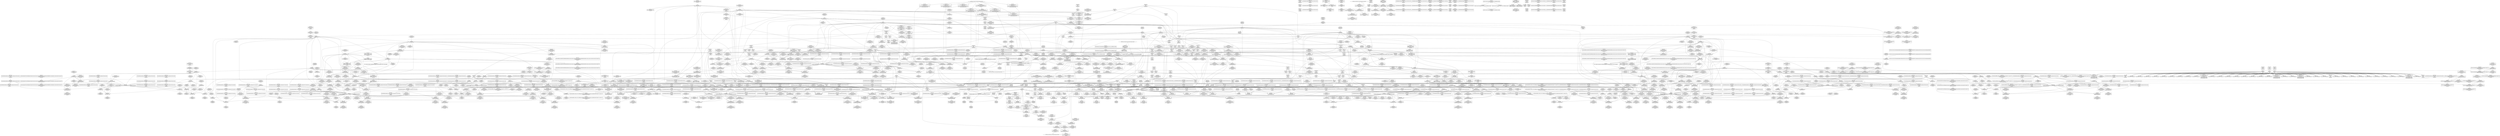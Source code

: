 digraph {
	CE0x5025e30 [shape=record,shape=Mrecord,label="{CE0x5025e30|rcu_lock_acquire:_tmp5|include/linux/rcupdate.h,418|*SummSource*}"]
	CE0x5024d30 [shape=record,shape=Mrecord,label="{CE0x5024d30|rcu_lock_release:_tmp2|*SummSink*}"]
	CE0x4f89720 [shape=record,shape=Mrecord,label="{CE0x4f89720|sock_has_perm:_sid|security/selinux/hooks.c,3969}"]
	CE0x4f89eb0 [shape=record,shape=Mrecord,label="{CE0x4f89eb0|16:_i32,_24:_i16,_:_CRE_16,20_|*MultipleSource*|*LoadInst*|security/selinux/hooks.c,3964|security/selinux/hooks.c,3964|security/selinux/hooks.c,3969}"]
	CE0x5029d40 [shape=record,shape=Mrecord,label="{CE0x5029d40|i64*_getelementptr_inbounds_(_11_x_i64_,_11_x_i64_*___llvm_gcov_ctr132,_i64_0,_i64_9)|*Constant*}"]
	CE0x500f530 [shape=record,shape=Mrecord,label="{CE0x500f530|rcu_read_lock:_tmp13|include/linux/rcupdate.h,882|*SummSink*}"]
	CE0x4fe1790 [shape=record,shape=Mrecord,label="{CE0x4fe1790|task_sid:_tobool|security/selinux/hooks.c,208}"]
	CE0x4fcd710 [shape=record,shape=Mrecord,label="{CE0x4fcd710|rcu_read_lock:_tmp8|include/linux/rcupdate.h,882}"]
	CE0x4fec2e0 [shape=record,shape=Mrecord,label="{CE0x4fec2e0|_call_void___rcu_read_unlock()_#10,_!dbg_!27734|include/linux/rcupdate.h,937|*SummSink*}"]
	CE0x4fe4490 [shape=record,shape=Mrecord,label="{CE0x4fe4490|task_sid:_tmp19|security/selinux/hooks.c,208|*SummSink*}"]
	CE0x502bb40 [shape=record,shape=Mrecord,label="{CE0x502bb40|rcu_read_unlock:_tmp17|include/linux/rcupdate.h,933|*SummSink*}"]
	CE0x4f29830 [shape=record,shape=Mrecord,label="{CE0x4f29830|selinux_socket_setsockopt:_sock|Function::selinux_socket_setsockopt&Arg::sock::|*SummSource*}"]
	CE0x4f31b70 [shape=record,shape=Mrecord,label="{CE0x4f31b70|selinux_socket_setsockopt:_tmp9|security/selinux/hooks.c,4242|*SummSink*}"]
	CE0x502a5c0 [shape=record,shape=Mrecord,label="{CE0x502a5c0|rcu_read_unlock:_tmp19|include/linux/rcupdate.h,933}"]
	CE0x4feae00 [shape=record,shape=Mrecord,label="{CE0x4feae00|rcu_lock_release:_entry|*SummSource*}"]
	CE0x4f79100 [shape=record,shape=Mrecord,label="{CE0x4f79100|task_sid:_do.end|*SummSource*}"]
	CE0x5053550 [shape=record,shape=Mrecord,label="{CE0x5053550|i64*_getelementptr_inbounds_(_4_x_i64_,_4_x_i64_*___llvm_gcov_ctr133,_i64_0,_i64_2)|*Constant*|*SummSource*}"]
	CE0x4fe3510 [shape=record,shape=Mrecord,label="{CE0x4fe3510|GLOBAL:_rcu_lock_acquire|*Constant*|*SummSource*}"]
	CE0x4fdc300 [shape=record,shape=Mrecord,label="{CE0x4fdc300|task_sid:_tmp7|security/selinux/hooks.c,208}"]
	CE0x500c720 [shape=record,shape=Mrecord,label="{CE0x500c720|rcu_read_lock:_tmp9|include/linux/rcupdate.h,882|*SummSource*}"]
	CE0x4f89360 [shape=record,shape=Mrecord,label="{CE0x4f89360|_ret_i32_%call7,_!dbg_!27749|security/selinux/hooks.c,210|*SummSink*}"]
	CE0x4f3b9f0 [shape=record,shape=Mrecord,label="{CE0x4f3b9f0|sock_has_perm:_sk|Function::sock_has_perm&Arg::sk::}"]
	CE0x501d3a0 [shape=record,shape=Mrecord,label="{CE0x501d3a0|__rcu_read_lock:_tmp7|include/linux/rcupdate.h,240|*SummSink*}"]
	CE0x5066e30 [shape=record,shape=Mrecord,label="{CE0x5066e30|_call_void_lock_release(%struct.lockdep_map*_%map,_i32_1,_i64_ptrtoint_(i8*_blockaddress(_rcu_lock_release,_%__here)_to_i64))_#10,_!dbg_!27716|include/linux/rcupdate.h,423|*SummSource*}"]
	CE0x4ff09b0 [shape=record,shape=Mrecord,label="{CE0x4ff09b0|_call_void_mcount()_#3}"]
	CE0x4f388e0 [shape=record,shape=Mrecord,label="{CE0x4f388e0|i64_0|*Constant*|*SummSource*}"]
	CE0x4f95070 [shape=record,shape=Mrecord,label="{CE0x4f95070|_call_void___rcu_read_lock()_#10,_!dbg_!27710|include/linux/rcupdate.h,879}"]
	CE0x5028c10 [shape=record,shape=Mrecord,label="{CE0x5028c10|rcu_read_unlock:_tmp16|include/linux/rcupdate.h,933|*SummSource*}"]
	CE0x4f3df80 [shape=record,shape=Mrecord,label="{CE0x4f3df80|i64*_getelementptr_inbounds_(_2_x_i64_,_2_x_i64_*___llvm_gcov_ctr98,_i64_0,_i64_0)|*Constant*}"]
	CE0x5092db0 [shape=record,shape=Mrecord,label="{CE0x5092db0|__preempt_count_sub:_tmp5|./arch/x86/include/asm/preempt.h,77|*SummSink*}"]
	CE0x5063200 [shape=record,shape=Mrecord,label="{CE0x5063200|rcu_lock_release:_tmp5|include/linux/rcupdate.h,423|*SummSource*}"]
	CE0x50251e0 [shape=record,shape=Mrecord,label="{CE0x50251e0|rcu_read_unlock:_do.end|*SummSink*}"]
	CE0x4fc86a0 [shape=record,shape=Mrecord,label="{CE0x4fc86a0|task_sid:_tobool4|security/selinux/hooks.c,208}"]
	CE0x4f33980 [shape=record,shape=Mrecord,label="{CE0x4f33980|i64_1|*Constant*|*SummSink*}"]
	CE0x500d330 [shape=record,shape=Mrecord,label="{CE0x500d330|rcu_read_lock:_tmp10|include/linux/rcupdate.h,882|*SummSink*}"]
	CE0x5015da0 [shape=record,shape=Mrecord,label="{CE0x5015da0|rcu_read_lock:_tmp22|include/linux/rcupdate.h,884|*SummSink*}"]
	CE0x4f608f0 [shape=record,shape=Mrecord,label="{CE0x4f608f0|sock_has_perm:_tmp15|security/selinux/hooks.c,3974|*SummSource*}"]
	CE0x50182b0 [shape=record,shape=Mrecord,label="{CE0x50182b0|rcu_read_unlock:_tmp13|include/linux/rcupdate.h,933|*SummSink*}"]
	CE0x4fca000 [shape=record,shape=Mrecord,label="{CE0x4fca000|task_sid:_tmp17|security/selinux/hooks.c,208}"]
	CE0x4fca700 [shape=record,shape=Mrecord,label="{CE0x4fca700|i64*_getelementptr_inbounds_(_13_x_i64_,_13_x_i64_*___llvm_gcov_ctr126,_i64_0,_i64_8)|*Constant*|*SummSource*}"]
	CE0x4f3b980 [shape=record,shape=Mrecord,label="{CE0x4f3b980|sock_has_perm:_task|Function::sock_has_perm&Arg::task::|*SummSource*}"]
	CE0x4fc4f40 [shape=record,shape=Mrecord,label="{CE0x4fc4f40|8:_%struct.sock*,_:_SCME_52,53_}"]
	CE0x50244e0 [shape=record,shape=Mrecord,label="{CE0x50244e0|rcu_lock_acquire:_tmp2|*SummSource*}"]
	CE0x4fc3420 [shape=record,shape=Mrecord,label="{CE0x4fc3420|8:_%struct.sock*,_:_SCME_29,30_}"]
	CE0x5054f80 [shape=record,shape=Mrecord,label="{CE0x5054f80|__rcu_read_unlock:_tmp3}"]
	CE0x501a3d0 [shape=record,shape=Mrecord,label="{CE0x501a3d0|rcu_read_unlock:_call3|include/linux/rcupdate.h,933|*SummSource*}"]
	CE0x5011ec0 [shape=record,shape=Mrecord,label="{CE0x5011ec0|i32_883|*Constant*|*SummSink*}"]
	CE0x4fe1610 [shape=record,shape=Mrecord,label="{CE0x4fe1610|rcu_read_lock:_tmp1|*SummSink*}"]
	CE0x4fdcf40 [shape=record,shape=Mrecord,label="{CE0x4fdcf40|task_sid:_tmp9|security/selinux/hooks.c,208|*SummSource*}"]
	CE0x4fdbee0 [shape=record,shape=Mrecord,label="{CE0x4fdbee0|COLLAPSED:_GCMRE___llvm_gcov_ctr128_internal_global_4_x_i64_zeroinitializer:_elem_0:default:}"]
	CE0x5010100 [shape=record,shape=Mrecord,label="{CE0x5010100|rcu_read_unlock:_tmp6|include/linux/rcupdate.h,933|*SummSink*}"]
	CE0x4fb95f0 [shape=record,shape=Mrecord,label="{CE0x4fb95f0|cred_sid:_entry|*SummSource*}"]
	CE0x4ff0b90 [shape=record,shape=Mrecord,label="{CE0x4ff0b90|_call_void_mcount()_#3|*SummSink*}"]
	CE0x500f300 [shape=record,shape=Mrecord,label="{CE0x500f300|rcu_read_lock:_tmp13|include/linux/rcupdate.h,882}"]
	CE0x5012800 [shape=record,shape=Mrecord,label="{CE0x5012800|i8*_getelementptr_inbounds_(_42_x_i8_,_42_x_i8_*_.str46,_i32_0,_i32_0)|*Constant*|*SummSink*}"]
	CE0x5055040 [shape=record,shape=Mrecord,label="{CE0x5055040|__rcu_read_unlock:_tmp3|*SummSource*}"]
	CE0x5024c50 [shape=record,shape=Mrecord,label="{CE0x5024c50|rcu_lock_release:_tmp2}"]
	CE0x4feea60 [shape=record,shape=Mrecord,label="{CE0x4feea60|i64*_getelementptr_inbounds_(_4_x_i64_,_4_x_i64_*___llvm_gcov_ctr133,_i64_0,_i64_1)|*Constant*|*SummSource*}"]
	CE0x4f617d0 [shape=record,shape=Mrecord,label="{CE0x4f617d0|sock_has_perm:_tmp16|security/selinux/hooks.c,3976|*SummSink*}"]
	CE0x4f3e370 [shape=record,shape=Mrecord,label="{CE0x4f3e370|i64*_getelementptr_inbounds_(_2_x_i64_,_2_x_i64_*___llvm_gcov_ctr98,_i64_0,_i64_1)|*Constant*|*SummSource*}"]
	CE0x4fe58b0 [shape=record,shape=Mrecord,label="{CE0x4fe58b0|GLOBAL:_lockdep_rcu_suspicious|*Constant*}"]
	CE0x4f50110 [shape=record,shape=Mrecord,label="{CE0x4f50110|32:_%struct.sock*,_:_CRE_4,6_|*MultipleSource*|Function::selinux_socket_setsockopt&Arg::sock::|security/selinux/hooks.c,4238}"]
	CE0x4f30120 [shape=record,shape=Mrecord,label="{CE0x4f30120|selinux_socket_setsockopt:_call|security/selinux/hooks.c,4238|*SummSource*}"]
	CE0x4fef270 [shape=record,shape=Mrecord,label="{CE0x4fef270|rcu_lock_release:_bb|*SummSink*}"]
	CE0x4ff4850 [shape=record,shape=Mrecord,label="{CE0x4ff4850|%struct.lockdep_map*_null|*Constant*|*SummSink*}"]
	CE0x4f8cf30 [shape=record,shape=Mrecord,label="{CE0x4f8cf30|GLOBAL:_current_task|Global_var:current_task|*SummSink*}"]
	CE0x4ff41f0 [shape=record,shape=Mrecord,label="{CE0x4ff41f0|i32_2|*Constant*}"]
	CE0x4fd3620 [shape=record,shape=Mrecord,label="{CE0x4fd3620|_call_void_mcount()_#3|*SummSource*}"]
	CE0x500f460 [shape=record,shape=Mrecord,label="{CE0x500f460|rcu_read_lock:_tmp13|include/linux/rcupdate.h,882|*SummSource*}"]
	CE0x4f8a4c0 [shape=record,shape=Mrecord,label="{CE0x4f8a4c0|sock_has_perm:_tmp6|security/selinux/hooks.c,3969}"]
	CE0x4ff1230 [shape=record,shape=Mrecord,label="{CE0x4ff1230|__preempt_count_sub:_bb}"]
	CE0x4fcaca0 [shape=record,shape=Mrecord,label="{CE0x4fcaca0|task_sid:_tmp18|security/selinux/hooks.c,208|*SummSource*}"]
	CE0x4f6d0a0 [shape=record,shape=Mrecord,label="{CE0x4f6d0a0|_ret_i32_%retval.0,_!dbg_!27740|security/selinux/hooks.c,3977|*SummSink*}"]
	CE0x4fd6a30 [shape=record,shape=Mrecord,label="{CE0x4fd6a30|i64_3|*Constant*|*SummSink*}"]
	CE0x5018140 [shape=record,shape=Mrecord,label="{CE0x5018140|rcu_read_unlock:_tmp13|include/linux/rcupdate.h,933|*SummSource*}"]
	CE0x506e560 [shape=record,shape=Mrecord,label="{CE0x506e560|__preempt_count_add:_tmp|*SummSource*}"]
	CE0x4fd10a0 [shape=record,shape=Mrecord,label="{CE0x4fd10a0|i64*_getelementptr_inbounds_(_6_x_i64_,_6_x_i64_*___llvm_gcov_ctr327,_i64_0,_i64_5)|*Constant*}"]
	CE0x50023d0 [shape=record,shape=Mrecord,label="{CE0x50023d0|rcu_read_lock:_bb}"]
	CE0x4f38b70 [shape=record,shape=Mrecord,label="{CE0x4f38b70|32:_%struct.sock*,_:_CRE_16,24_|*MultipleSource*|Function::selinux_socket_setsockopt&Arg::sock::|security/selinux/hooks.c,4238}"]
	CE0x4f39780 [shape=record,shape=Mrecord,label="{CE0x4f39780|selinux_socket_setsockopt:_return|*SummSource*}"]
	CE0x5010d50 [shape=record,shape=Mrecord,label="{CE0x5010d50|i64*_getelementptr_inbounds_(_11_x_i64_,_11_x_i64_*___llvm_gcov_ctr127,_i64_0,_i64_8)|*Constant*}"]
	CE0x4fed5f0 [shape=record,shape=Mrecord,label="{CE0x4fed5f0|__rcu_read_lock:_do.body|*SummSource*}"]
	CE0x501c0a0 [shape=record,shape=Mrecord,label="{CE0x501c0a0|__preempt_count_add:_tmp5|./arch/x86/include/asm/preempt.h,72|*SummSink*}"]
	CE0x5015060 [shape=record,shape=Mrecord,label="{CE0x5015060|rcu_read_lock:_tmp20|include/linux/rcupdate.h,882}"]
	CE0x4ff8940 [shape=record,shape=Mrecord,label="{CE0x4ff8940|i64*_getelementptr_inbounds_(_4_x_i64_,_4_x_i64_*___llvm_gcov_ctr135,_i64_0,_i64_0)|*Constant*|*SummSink*}"]
	CE0x5000b00 [shape=record,shape=Mrecord,label="{CE0x5000b00|_ret_void,_!dbg_!27720|./arch/x86/include/asm/preempt.h,78|*SummSource*}"]
	CE0x4fd7a00 [shape=record,shape=Mrecord,label="{CE0x4fd7a00|GLOBAL:___llvm_gcov_ctr126|Global_var:__llvm_gcov_ctr126|*SummSource*}"]
	CE0x4f97ba0 [shape=record,shape=Mrecord,label="{CE0x4f97ba0|_call_void_mcount()_#3}"]
	CE0x5021420 [shape=record,shape=Mrecord,label="{CE0x5021420|GLOBAL:___preempt_count_add|*Constant*|*SummSink*}"]
	"CONST[source:0(mediator),value:0(static)][purpose:{operation}]"
	CE0x4f528b0 [shape=record,shape=Mrecord,label="{CE0x4f528b0|get_current:_tmp3|*SummSource*}"]
	CE0x4f3e300 [shape=record,shape=Mrecord,label="{CE0x4f3e300|get_current:_tmp3}"]
	CE0x4f8de60 [shape=record,shape=Mrecord,label="{CE0x4f8de60|_call_void_mcount()_#3|*SummSink*}"]
	CE0x500ca80 [shape=record,shape=Mrecord,label="{CE0x500ca80|i64*_getelementptr_inbounds_(_11_x_i64_,_11_x_i64_*___llvm_gcov_ctr127,_i64_0,_i64_8)|*Constant*|*SummSink*}"]
	CE0x4fcf400 [shape=record,shape=Mrecord,label="{CE0x4fcf400|avc_has_perm:_tsid|Function::avc_has_perm&Arg::tsid::}"]
	CE0x4f94f80 [shape=record,shape=Mrecord,label="{CE0x4f94f80|task_sid:_tmp5|security/selinux/hooks.c,208|*SummSink*}"]
	CE0x4f50390 [shape=record,shape=Mrecord,label="{CE0x4f50390|i64_1|*Constant*|*SummSource*}"]
	CE0x4ff9100 [shape=record,shape=Mrecord,label="{CE0x4ff9100|__preempt_count_sub:_val|Function::__preempt_count_sub&Arg::val::|*SummSink*}"]
	CE0x50055b0 [shape=record,shape=Mrecord,label="{CE0x50055b0|i64*_getelementptr_inbounds_(_4_x_i64_,_4_x_i64_*___llvm_gcov_ctr128,_i64_0,_i64_3)|*Constant*|*SummSource*}"]
	CE0x4fde120 [shape=record,shape=Mrecord,label="{CE0x4fde120|cred_sid:_tmp6|security/selinux/hooks.c,197}"]
	CE0x5053930 [shape=record,shape=Mrecord,label="{CE0x5053930|__preempt_count_sub:_tmp5|./arch/x86/include/asm/preempt.h,77}"]
	CE0x4feb410 [shape=record,shape=Mrecord,label="{CE0x4feb410|GLOBAL:_rcu_lock_release|*Constant*|*SummSource*}"]
	CE0x4fd9c70 [shape=record,shape=Mrecord,label="{CE0x4fd9c70|i64*_getelementptr_inbounds_(_13_x_i64_,_13_x_i64_*___llvm_gcov_ctr126,_i64_0,_i64_0)|*Constant*|*SummSource*}"]
	CE0x4fdbe70 [shape=record,shape=Mrecord,label="{CE0x4fdbe70|__rcu_read_lock:_tmp}"]
	CE0x5019c80 [shape=record,shape=Mrecord,label="{CE0x5019c80|_call_void_asm_sideeffect_,_memory_,_dirflag_,_fpsr_,_flags_()_#3,_!dbg_!27714,_!srcloc_!27715|include/linux/rcupdate.h,239|*SummSink*}"]
	CE0x4fd60e0 [shape=record,shape=Mrecord,label="{CE0x4fd60e0|GLOBAL:_task_sid.__warned|Global_var:task_sid.__warned}"]
	CE0x4f5dbb0 [shape=record,shape=Mrecord,label="{CE0x4f5dbb0|0:_i8,_8:_%struct.lsm_network_audit*,_24:_%struct.selinux_audit_data*,_:_SCMRE_0,1_|*MultipleSource*|security/selinux/hooks.c,3972|security/selinux/hooks.c, 3965}"]
	CE0x5024cc0 [shape=record,shape=Mrecord,label="{CE0x5024cc0|rcu_lock_release:_tmp2|*SummSource*}"]
	CE0x5002b80 [shape=record,shape=Mrecord,label="{CE0x5002b80|GLOBAL:___rcu_read_lock|*Constant*|*SummSource*}"]
	CE0x506d580 [shape=record,shape=Mrecord,label="{CE0x506d580|rcu_lock_release:_tmp7|*SummSource*}"]
	CE0x50103a0 [shape=record,shape=Mrecord,label="{CE0x50103a0|rcu_read_lock:_tmp15|include/linux/rcupdate.h,882|*SummSource*}"]
	CE0x4f5a680 [shape=record,shape=Mrecord,label="{CE0x4f5a680|GLOBAL:___llvm_gcov_ctr327|Global_var:__llvm_gcov_ctr327}"]
	CE0x4fc5cc0 [shape=record,shape=Mrecord,label="{CE0x4fc5cc0|sock_has_perm:_call|security/selinux/hooks.c,3967}"]
	CE0x5004da0 [shape=record,shape=Mrecord,label="{CE0x5004da0|_call_void_mcount()_#3|*SummSource*}"]
	CE0x4f587b0 [shape=record,shape=Mrecord,label="{CE0x4f587b0|task_sid:_tmp3|*SummSource*}"]
	CE0x4f73e80 [shape=record,shape=Mrecord,label="{CE0x4f73e80|rcu_lock_acquire:_map|Function::rcu_lock_acquire&Arg::map::|*SummSource*}"]
	CE0x4fcff70 [shape=record,shape=Mrecord,label="{CE0x4fcff70|avc_has_perm:_requested|Function::avc_has_perm&Arg::requested::|*SummSource*}"]
	CE0x4f97820 [shape=record,shape=Mrecord,label="{CE0x4f97820|_ret_void,_!dbg_!27735|include/linux/rcupdate.h,884|*SummSource*}"]
	CE0x4fe0730 [shape=record,shape=Mrecord,label="{CE0x4fe0730|rcu_read_lock:_tmp1}"]
	CE0x4f48350 [shape=record,shape=Mrecord,label="{CE0x4f48350|i64*_getelementptr_inbounds_(_11_x_i64_,_11_x_i64_*___llvm_gcov_ctr132,_i64_0,_i64_1)|*Constant*}"]
	CE0x50940b0 [shape=record,shape=Mrecord,label="{CE0x50940b0|i64*_getelementptr_inbounds_(_4_x_i64_,_4_x_i64_*___llvm_gcov_ctr129,_i64_0,_i64_0)|*Constant*}"]
	CE0x4fb2410 [shape=record,shape=Mrecord,label="{CE0x4fb2410|i64*_getelementptr_inbounds_(_4_x_i64_,_4_x_i64_*___llvm_gcov_ctr129,_i64_0,_i64_3)|*Constant*|*SummSource*}"]
	CE0x50a5bf0 [shape=record,shape=Mrecord,label="{CE0x50a5bf0|__preempt_count_add:_tmp3|*SummSink*}"]
	CE0x4ff8f50 [shape=record,shape=Mrecord,label="{CE0x4ff8f50|GLOBAL:___preempt_count_sub|*Constant*|*SummSink*}"]
	CE0x504e110 [shape=record,shape=Mrecord,label="{CE0x504e110|rcu_lock_acquire:_tmp}"]
	CE0x4f61b00 [shape=record,shape=Mrecord,label="{CE0x4f61b00|i32_4|*Constant*|*SummSource*}"]
	CE0x50684f0 [shape=record,shape=Mrecord,label="{CE0x50684f0|i64*_getelementptr_inbounds_(_4_x_i64_,_4_x_i64_*___llvm_gcov_ctr133,_i64_0,_i64_3)|*Constant*|*SummSink*}"]
	CE0x4fe6580 [shape=record,shape=Mrecord,label="{CE0x4fe6580|i8*_getelementptr_inbounds_(_41_x_i8_,_41_x_i8_*_.str44,_i32_0,_i32_0)|*Constant*}"]
	CE0x4fc4ce0 [shape=record,shape=Mrecord,label="{CE0x4fc4ce0|8:_%struct.sock*,_:_SCME_50,51_}"]
	CE0x4fe70d0 [shape=record,shape=Mrecord,label="{CE0x4fe70d0|task_sid:_tmp21|security/selinux/hooks.c,208}"]
	CE0x4fe0000 [shape=record,shape=Mrecord,label="{CE0x4fe0000|rcu_read_unlock:_tmp3|*SummSink*}"]
	CE0x4fd6b90 [shape=record,shape=Mrecord,label="{CE0x4fd6b90|task_sid:_tmp5|security/selinux/hooks.c,208}"]
	CE0x4f749c0 [shape=record,shape=Mrecord,label="{CE0x4f749c0|task_sid:_tmp2|*SummSource*}"]
	CE0x5019bd0 [shape=record,shape=Mrecord,label="{CE0x5019bd0|rcu_read_unlock:_tmp2}"]
	CE0x501e5e0 [shape=record,shape=Mrecord,label="{CE0x501e5e0|rcu_lock_acquire:_indirectgoto|*SummSource*}"]
	CE0x502b2c0 [shape=record,shape=Mrecord,label="{CE0x502b2c0|rcu_read_unlock:_tmp21|include/linux/rcupdate.h,935}"]
	CE0x4fe1940 [shape=record,shape=Mrecord,label="{CE0x4fe1940|task_sid:_call|security/selinux/hooks.c,208|*SummSource*}"]
	CE0x4f96a60 [shape=record,shape=Mrecord,label="{CE0x4f96a60|rcu_read_unlock:_tmp1|*SummSource*}"]
	CE0x4fe56f0 [shape=record,shape=Mrecord,label="{CE0x4fe56f0|i8*_getelementptr_inbounds_(_25_x_i8_,_25_x_i8_*_.str3,_i32_0,_i32_0)|*Constant*|*SummSink*}"]
	CE0x5070fe0 [shape=record,shape=Mrecord,label="{CE0x5070fe0|_call_void_asm_sideeffect_,_memory_,_dirflag_,_fpsr_,_flags_()_#3,_!dbg_!27711,_!srcloc_!27714|include/linux/rcupdate.h,244}"]
	CE0x4fc7630 [shape=record,shape=Mrecord,label="{CE0x4fc7630|task_sid:_tmp12|security/selinux/hooks.c,208}"]
	CE0x4f31670 [shape=record,shape=Mrecord,label="{CE0x4f31670|get_current:_entry|*SummSink*}"]
	CE0x4fc28f0 [shape=record,shape=Mrecord,label="{CE0x4fc28f0|__rcu_read_lock:_tmp2}"]
	CE0x4f78da0 [shape=record,shape=Mrecord,label="{CE0x4f78da0|i64*_getelementptr_inbounds_(_11_x_i64_,_11_x_i64_*___llvm_gcov_ctr127,_i64_0,_i64_0)|*Constant*|*SummSink*}"]
	CE0x4f791c0 [shape=record,shape=Mrecord,label="{CE0x4f791c0|task_sid:_do.end|*SummSink*}"]
	CE0x4fe1f60 [shape=record,shape=Mrecord,label="{CE0x4fe1f60|task_sid:_bb|*SummSource*}"]
	CE0x4fc2ef0 [shape=record,shape=Mrecord,label="{CE0x4fc2ef0|8:_%struct.sock*,_:_SCME_25,26_}"]
	CE0x4fd08c0 [shape=record,shape=Mrecord,label="{CE0x4fd08c0|_ret_i32_%retval.0,_!dbg_!27728|security/selinux/avc.c,775|*SummSink*}"]
	CE0x4fd7d20 [shape=record,shape=Mrecord,label="{CE0x4fd7d20|i64_3|*Constant*|*SummSource*}"]
	CE0x4f3b1c0 [shape=record,shape=Mrecord,label="{CE0x4f3b1c0|i32_1|*Constant*|*SummSink*}"]
	CE0x4f3e290 [shape=record,shape=Mrecord,label="{CE0x4f3e290|get_current:_tmp2|*SummSink*}"]
	CE0x4f5af20 [shape=record,shape=Mrecord,label="{CE0x4f5af20|sock_has_perm:_tmp8|security/selinux/hooks.c,3969|*SummSink*}"]
	CE0x504e560 [shape=record,shape=Mrecord,label="{CE0x504e560|__rcu_read_lock:_do.end|*SummSource*}"]
	CE0x4fbd120 [shape=record,shape=Mrecord,label="{CE0x4fbd120|sock_has_perm:_sclass|security/selinux/hooks.c,3976|*SummSource*}"]
	"CONST[source:1(input),value:2(dynamic)][purpose:{object}]"
	CE0x501aa60 [shape=record,shape=Mrecord,label="{CE0x501aa60|i64*_getelementptr_inbounds_(_4_x_i64_,_4_x_i64_*___llvm_gcov_ctr134,_i64_0,_i64_1)|*Constant*|*SummSource*}"]
	CE0x4fd5390 [shape=record,shape=Mrecord,label="{CE0x4fd5390|COLLAPSED:_GCMRE___llvm_gcov_ctr133_internal_global_4_x_i64_zeroinitializer:_elem_0:default:}"]
	CE0x4fe2a60 [shape=record,shape=Mrecord,label="{CE0x4fe2a60|task_sid:_tobool|security/selinux/hooks.c,208|*SummSink*}"]
	CE0x50225f0 [shape=record,shape=Mrecord,label="{CE0x50225f0|rcu_read_unlock:_tmp9|include/linux/rcupdate.h,933|*SummSink*}"]
	CE0x4fd3b30 [shape=record,shape=Mrecord,label="{CE0x4fd3b30|i64*_getelementptr_inbounds_(_11_x_i64_,_11_x_i64_*___llvm_gcov_ctr127,_i64_0,_i64_0)|*Constant*|*SummSource*}"]
	CE0x50010f0 [shape=record,shape=Mrecord,label="{CE0x50010f0|_ret_i32_%tmp6,_!dbg_!27716|security/selinux/hooks.c,197|*SummSink*}"]
	CE0x50219c0 [shape=record,shape=Mrecord,label="{CE0x50219c0|__rcu_read_lock:_tmp1}"]
	CE0x4f4eb40 [shape=record,shape=Mrecord,label="{CE0x4f4eb40|selinux_socket_setsockopt:_tmp5|security/selinux/hooks.c,4239}"]
	CE0x502d6c0 [shape=record,shape=Mrecord,label="{CE0x502d6c0|rcu_lock_acquire:_tmp1|*SummSink*}"]
	CE0x4fe6d10 [shape=record,shape=Mrecord,label="{CE0x4fe6d10|task_sid:_tmp20|security/selinux/hooks.c,208|*SummSource*}"]
	CE0x4fc4490 [shape=record,shape=Mrecord,label="{CE0x4fc4490|8:_%struct.sock*,_:_SCME_43,44_}"]
	CE0x4f41f50 [shape=record,shape=Mrecord,label="{CE0x4f41f50|i32_5|*Constant*|*SummSink*}"]
	CE0x4f4fd40 [shape=record,shape=Mrecord,label="{CE0x4f4fd40|get_current:_bb|*SummSource*}"]
	CE0x50139d0 [shape=record,shape=Mrecord,label="{CE0x50139d0|rcu_read_lock:_tmp18|include/linux/rcupdate.h,882}"]
	CE0x4fce3d0 [shape=record,shape=Mrecord,label="{CE0x4fce3d0|sock_has_perm:_call6|security/selinux/hooks.c,3976|*SummSink*}"]
	CE0x4fde2e0 [shape=record,shape=Mrecord,label="{CE0x4fde2e0|i64_0|*Constant*}"]
	CE0x4fc8930 [shape=record,shape=Mrecord,label="{CE0x4fc8930|task_sid:_tobool4|security/selinux/hooks.c,208|*SummSink*}"]
	CE0x4fca160 [shape=record,shape=Mrecord,label="{CE0x4fca160|task_sid:_tmp17|security/selinux/hooks.c,208|*SummSource*}"]
	CE0x5064830 [shape=record,shape=Mrecord,label="{CE0x5064830|_call_void_mcount()_#3|*SummSource*}"]
	CE0x4f745a0 [shape=record,shape=Mrecord,label="{CE0x4f745a0|rcu_read_lock:_tmp2|*SummSource*}"]
	CE0x5062c60 [shape=record,shape=Mrecord,label="{CE0x5062c60|rcu_lock_release:_tmp4|include/linux/rcupdate.h,423|*SummSink*}"]
	CE0x5009780 [shape=record,shape=Mrecord,label="{CE0x5009780|_call_void___preempt_count_add(i32_1)_#10,_!dbg_!27711|include/linux/rcupdate.h,239|*SummSink*}"]
	CE0x50894b0 [shape=record,shape=Mrecord,label="{CE0x50894b0|i64*_getelementptr_inbounds_(_4_x_i64_,_4_x_i64_*___llvm_gcov_ctr129,_i64_0,_i64_3)|*Constant*|*SummSink*}"]
	CE0x4fee700 [shape=record,shape=Mrecord,label="{CE0x4fee700|i64*_getelementptr_inbounds_(_4_x_i64_,_4_x_i64_*___llvm_gcov_ctr130,_i64_0,_i64_3)|*Constant*}"]
	CE0x4fd9a80 [shape=record,shape=Mrecord,label="{CE0x4fd9a80|task_sid:_if.then|*SummSink*}"]
	CE0x5014c30 [shape=record,shape=Mrecord,label="{CE0x5014c30|rcu_read_lock:_tmp19|include/linux/rcupdate.h,882}"]
	CE0x4ff3fc0 [shape=record,shape=Mrecord,label="{CE0x4ff3fc0|__rcu_read_lock:_tmp2|*SummSource*}"]
	CE0x5066dc0 [shape=record,shape=Mrecord,label="{CE0x5066dc0|GLOBAL:_lock_release|*Constant*}"]
	CE0x4fb9410 [shape=record,shape=Mrecord,label="{CE0x4fb9410|GLOBAL:_cred_sid|*Constant*|*SummSink*}"]
	CE0x4fe66f0 [shape=record,shape=Mrecord,label="{CE0x4fe66f0|i8*_getelementptr_inbounds_(_41_x_i8_,_41_x_i8_*_.str44,_i32_0,_i32_0)|*Constant*|*SummSink*}"]
	CE0x4f73b60 [shape=record,shape=Mrecord,label="{CE0x4f73b60|GLOBAL:_rcu_lock_map|Global_var:rcu_lock_map|*SummSink*}"]
	CE0x4f483c0 [shape=record,shape=Mrecord,label="{CE0x4f483c0|i64*_getelementptr_inbounds_(_11_x_i64_,_11_x_i64_*___llvm_gcov_ctr132,_i64_0,_i64_1)|*Constant*|*SummSource*}"]
	CE0x5008dc0 [shape=record,shape=Mrecord,label="{CE0x5008dc0|cred_sid:_sid|security/selinux/hooks.c,197|*SummSource*}"]
	CE0x4fc4100 [shape=record,shape=Mrecord,label="{CE0x4fc4100|8:_%struct.sock*,_:_SCME_40,41_}"]
	CE0x4f5adc0 [shape=record,shape=Mrecord,label="{CE0x4f5adc0|sock_has_perm:_tmp8|security/selinux/hooks.c,3969|*SummSource*}"]
	CE0x504e780 [shape=record,shape=Mrecord,label="{CE0x504e780|_call_void_asm_addl_$1,_%gs:$0_,_*m,ri,*m,_dirflag_,_fpsr_,_flags_(i32*___preempt_count,_i32_%val,_i32*___preempt_count)_#3,_!dbg_!27714,_!srcloc_!27717|./arch/x86/include/asm/preempt.h,72|*SummSource*}"]
	CE0x4f310f0 [shape=record,shape=Mrecord,label="{CE0x4f310f0|COLLAPSED:_GCMRE___llvm_gcov_ctr366_internal_global_6_x_i64_zeroinitializer:_elem_0:default:}"]
	CE0x4f42490 [shape=record,shape=Mrecord,label="{CE0x4f42490|selinux_socket_setsockopt:_call2|security/selinux/hooks.c,4242}"]
	CE0x4fecfe0 [shape=record,shape=Mrecord,label="{CE0x4fecfe0|_ret_void,_!dbg_!27717|include/linux/rcupdate.h,245}"]
	CE0x504ea40 [shape=record,shape=Mrecord,label="{CE0x504ea40|__rcu_read_unlock:_bb}"]
	CE0x4f8e860 [shape=record,shape=Mrecord,label="{CE0x4f8e860|__rcu_read_lock:_tmp5|include/linux/rcupdate.h,239|*SummSource*}"]
	CE0x5053cb0 [shape=record,shape=Mrecord,label="{CE0x5053cb0|rcu_lock_release:___here|*SummSource*}"]
	CE0x50941b0 [shape=record,shape=Mrecord,label="{CE0x50941b0|i64*_getelementptr_inbounds_(_4_x_i64_,_4_x_i64_*___llvm_gcov_ctr135,_i64_0,_i64_1)|*Constant*|*SummSink*}"]
	CE0x4fc96b0 [shape=record,shape=Mrecord,label="{CE0x4fc96b0|task_sid:_tmp15|security/selinux/hooks.c,208}"]
	CE0x4f3a4c0 [shape=record,shape=Mrecord,label="{CE0x4f3a4c0|i64*_getelementptr_inbounds_(_6_x_i64_,_6_x_i64_*___llvm_gcov_ctr366,_i64_0,_i64_4)|*Constant*}"]
	CE0x4fcf0a0 [shape=record,shape=Mrecord,label="{CE0x4fcf0a0|avc_has_perm:_ssid|Function::avc_has_perm&Arg::ssid::}"]
	CE0x50078d0 [shape=record,shape=Mrecord,label="{CE0x50078d0|rcu_lock_acquire:_tmp4|include/linux/rcupdate.h,418}"]
	CE0x500f9a0 [shape=record,shape=Mrecord,label="{CE0x500f9a0|rcu_read_lock:_tmp14|include/linux/rcupdate.h,882|*SummSource*}"]
	CE0x4ff9a80 [shape=record,shape=Mrecord,label="{CE0x4ff9a80|__rcu_read_unlock:_tmp1}"]
	CE0x4f8e2a0 [shape=record,shape=Mrecord,label="{CE0x4f8e2a0|rcu_read_unlock:_if.then|*SummSource*}"]
	CE0x508dfe0 [shape=record,shape=Mrecord,label="{CE0x508dfe0|__preempt_count_add:_tmp2|*SummSink*}"]
	CE0x4f2efb0 [shape=record,shape=Mrecord,label="{CE0x4f2efb0|sock_has_perm:_perms|Function::sock_has_perm&Arg::perms::|*SummSource*}"]
	CE0x4ff4350 [shape=record,shape=Mrecord,label="{CE0x4ff4350|%struct.lockdep_map*_null|*Constant*}"]
	CE0x4f61660 [shape=record,shape=Mrecord,label="{CE0x4f61660|sock_has_perm:_tmp16|security/selinux/hooks.c,3976|*SummSource*}"]
	CE0x4f2f990 [shape=record,shape=Mrecord,label="{CE0x4f2f990|selinux_socket_setsockopt:_tmp}"]
	CE0x5025ff0 [shape=record,shape=Mrecord,label="{CE0x5025ff0|rcu_read_unlock:_bb|*SummSink*}"]
	CE0x4f5df40 [shape=record,shape=Mrecord,label="{CE0x4f5df40|sock_has_perm:_tmp|*SummSource*}"]
	CE0x4fed9e0 [shape=record,shape=Mrecord,label="{CE0x4fed9e0|__rcu_read_lock:_tmp4|include/linux/rcupdate.h,239|*SummSource*}"]
	CE0x501b5c0 [shape=record,shape=Mrecord,label="{CE0x501b5c0|i64*_getelementptr_inbounds_(_4_x_i64_,_4_x_i64_*___llvm_gcov_ctr130,_i64_0,_i64_2)|*Constant*|*SummSource*}"]
	CE0x4f5ded0 [shape=record,shape=Mrecord,label="{CE0x4f5ded0|COLLAPSED:_GCMRE___llvm_gcov_ctr327_internal_global_6_x_i64_zeroinitializer:_elem_0:default:}"]
	CE0x4fc9810 [shape=record,shape=Mrecord,label="{CE0x4fc9810|task_sid:_tmp15|security/selinux/hooks.c,208|*SummSource*}"]
	CE0x4fb59c0 [shape=record,shape=Mrecord,label="{CE0x4fb59c0|_call_void_mcount()_#3|*SummSink*}"]
	CE0x4f88d90 [shape=record,shape=Mrecord,label="{CE0x4f88d90|get_current:_tmp4|./arch/x86/include/asm/current.h,14|*SummSink*}"]
	CE0x4f61c70 [shape=record,shape=Mrecord,label="{CE0x4f61c70|i32_4|*Constant*|*SummSink*}"]
	CE0x50072d0 [shape=record,shape=Mrecord,label="{CE0x50072d0|rcu_read_unlock:_tmp5|include/linux/rcupdate.h,933}"]
	CE0x501f990 [shape=record,shape=Mrecord,label="{CE0x501f990|rcu_read_unlock:_if.then}"]
	CE0x50253d0 [shape=record,shape=Mrecord,label="{CE0x50253d0|rcu_lock_release:_tmp3|*SummSource*}"]
	CE0x4fae840 [shape=record,shape=Mrecord,label="{CE0x4fae840|__rcu_read_unlock:_tmp7|include/linux/rcupdate.h,245|*SummSink*}"]
	CE0x500d8a0 [shape=record,shape=Mrecord,label="{CE0x500d8a0|rcu_read_lock:_tmp11|include/linux/rcupdate.h,882|*SummSink*}"]
	CE0x5026d40 [shape=record,shape=Mrecord,label="{CE0x5026d40|rcu_read_unlock:_tmp8|include/linux/rcupdate.h,933|*SummSink*}"]
	CE0x4fe6640 [shape=record,shape=Mrecord,label="{CE0x4fe6640|i8*_getelementptr_inbounds_(_41_x_i8_,_41_x_i8_*_.str44,_i32_0,_i32_0)|*Constant*|*SummSource*}"]
	CE0x4ff0470 [shape=record,shape=Mrecord,label="{CE0x4ff0470|__preempt_count_sub:_tmp|*SummSink*}"]
	CE0x4fb6200 [shape=record,shape=Mrecord,label="{CE0x4fb6200|__preempt_count_sub:_tmp2}"]
	CE0x4f73270 [shape=record,shape=Mrecord,label="{CE0x4f73270|rcu_read_lock:_land.lhs.true2|*SummSource*}"]
	CE0x501bef0 [shape=record,shape=Mrecord,label="{CE0x501bef0|__preempt_count_add:_tmp4|./arch/x86/include/asm/preempt.h,72}"]
	CE0x4fe4e40 [shape=record,shape=Mrecord,label="{CE0x4fe4e40|_call_void_lockdep_rcu_suspicious(i8*_getelementptr_inbounds_(_25_x_i8_,_25_x_i8_*_.str3,_i32_0,_i32_0),_i32_208,_i8*_getelementptr_inbounds_(_41_x_i8_,_41_x_i8_*_.str44,_i32_0,_i32_0))_#10,_!dbg_!27732|security/selinux/hooks.c,208|*SummSink*}"]
	CE0x5067e20 [shape=record,shape=Mrecord,label="{CE0x5067e20|i64_ptrtoint_(i8*_blockaddress(_rcu_lock_release,_%__here)_to_i64)|*Constant*|*SummSink*}"]
	CE0x4fcf6a0 [shape=record,shape=Mrecord,label="{CE0x4fcf6a0|avc_has_perm:_tsid|Function::avc_has_perm&Arg::tsid::|*SummSink*}"]
	CE0x4fb2890 [shape=record,shape=Mrecord,label="{CE0x4fb2890|__preempt_count_sub:_sub|./arch/x86/include/asm/preempt.h,77}"]
	CE0x509b1d0 [shape=record,shape=Mrecord,label="{CE0x509b1d0|__preempt_count_add:_tmp6|./arch/x86/include/asm/preempt.h,73}"]
	CE0x5002150 [shape=record,shape=Mrecord,label="{CE0x5002150|_ret_void,_!dbg_!27735|include/linux/rcupdate.h,938}"]
	CE0x5003ed0 [shape=record,shape=Mrecord,label="{CE0x5003ed0|rcu_read_lock:_tmp6|include/linux/rcupdate.h,882|*SummSink*}"]
	CE0x4f48e30 [shape=record,shape=Mrecord,label="{CE0x4f48e30|i64_0|*Constant*|*SummSink*}"]
	CE0x504e940 [shape=record,shape=Mrecord,label="{CE0x504e940|_call_void_asm_addl_$1,_%gs:$0_,_*m,ri,*m,_dirflag_,_fpsr_,_flags_(i32*___preempt_count,_i32_%val,_i32*___preempt_count)_#3,_!dbg_!27714,_!srcloc_!27717|./arch/x86/include/asm/preempt.h,72|*SummSink*}"]
	CE0x4fee460 [shape=record,shape=Mrecord,label="{CE0x4fee460|__rcu_read_unlock:_tmp2|*SummSource*}"]
	CE0x4f94ad0 [shape=record,shape=Mrecord,label="{CE0x4f94ad0|cred_sid:_tmp6|security/selinux/hooks.c,197|*SummSink*}"]
	CE0x4f94790 [shape=record,shape=Mrecord,label="{CE0x4f94790|task_sid:_tmp3}"]
	CE0x4fcee50 [shape=record,shape=Mrecord,label="{CE0x4fcee50|avc_has_perm:_requested|Function::avc_has_perm&Arg::requested::|*SummSink*}"]
	CE0x4f521d0 [shape=record,shape=Mrecord,label="{CE0x4f521d0|selinux_socket_setsockopt:_tmp12|security/selinux/hooks.c,4243|*SummSource*}"]
	CE0x4fae600 [shape=record,shape=Mrecord,label="{CE0x4fae600|__rcu_read_unlock:_tmp6|include/linux/rcupdate.h,245|*SummSink*}"]
	CE0x50086c0 [shape=record,shape=Mrecord,label="{CE0x50086c0|rcu_read_lock:_tobool1|include/linux/rcupdate.h,882|*SummSink*}"]
	CE0x4fdae10 [shape=record,shape=Mrecord,label="{CE0x4fdae10|task_sid:_tmp9|security/selinux/hooks.c,208}"]
	CE0x502aaa0 [shape=record,shape=Mrecord,label="{CE0x502aaa0|rcu_read_unlock:_tmp20|include/linux/rcupdate.h,933}"]
	CE0x5029db0 [shape=record,shape=Mrecord,label="{CE0x5029db0|i64*_getelementptr_inbounds_(_11_x_i64_,_11_x_i64_*___llvm_gcov_ctr132,_i64_0,_i64_9)|*Constant*|*SummSource*}"]
	CE0x4f78510 [shape=record,shape=Mrecord,label="{CE0x4f78510|task_sid:_tobool1|security/selinux/hooks.c,208|*SummSink*}"]
	CE0x4fcad10 [shape=record,shape=Mrecord,label="{CE0x4fcad10|task_sid:_tmp18|security/selinux/hooks.c,208|*SummSink*}"]
	CE0x4fdf480 [shape=record,shape=Mrecord,label="{CE0x4fdf480|task_sid:_if.end|*SummSink*}"]
	CE0x4ff8cc0 [shape=record,shape=Mrecord,label="{CE0x4ff8cc0|__rcu_read_unlock:_tmp1|*SummSink*}"]
	CE0x4f893d0 [shape=record,shape=Mrecord,label="{CE0x4f893d0|sock_has_perm:_sid|security/selinux/hooks.c,3969|*SummSink*}"]
	CE0x4fe6010 [shape=record,shape=Mrecord,label="{CE0x4fe6010|i32_208|*Constant*|*SummSource*}"]
	CE0x504e1f0 [shape=record,shape=Mrecord,label="{CE0x504e1f0|rcu_lock_acquire:_tmp|*SummSource*}"]
	CE0x5004ef0 [shape=record,shape=Mrecord,label="{CE0x5004ef0|_call_void_mcount()_#3|*SummSink*}"]
	CE0x5000280 [shape=record,shape=Mrecord,label="{CE0x5000280|__preempt_count_add:_tmp1|*SummSink*}"]
	CE0x5004080 [shape=record,shape=Mrecord,label="{CE0x5004080|rcu_read_lock:_tmp7|include/linux/rcupdate.h,882}"]
	CE0x4f31510 [shape=record,shape=Mrecord,label="{CE0x4f31510|selinux_socket_setsockopt:_bb|*SummSource*}"]
	CE0x4f33b90 [shape=record,shape=Mrecord,label="{CE0x4f33b90|_call_void_mcount()_#3|*SummSink*}"]
	CE0x5013b00 [shape=record,shape=Mrecord,label="{CE0x5013b00|rcu_read_lock:_tmp18|include/linux/rcupdate.h,882|*SummSource*}"]
	CE0x4f3abe0 [shape=record,shape=Mrecord,label="{CE0x4f3abe0|GLOBAL:_get_current|*Constant*|*SummSource*}"]
	CE0x4f4bed0 [shape=record,shape=Mrecord,label="{CE0x4f4bed0|selinux_socket_setsockopt:_tmp10|security/selinux/hooks.c,4242}"]
	CE0x4f50180 [shape=record,shape=Mrecord,label="{CE0x4f50180|32:_%struct.sock*,_:_CRE_0,4_|*MultipleSource*|Function::selinux_socket_setsockopt&Arg::sock::|security/selinux/hooks.c,4238}"]
	CE0x4f30750 [shape=record,shape=Mrecord,label="{CE0x4f30750|selinux_socket_setsockopt:_sk|security/selinux/hooks.c,4238|*SummSource*}"]
	CE0x500d090 [shape=record,shape=Mrecord,label="{CE0x500d090|rcu_read_lock:_tmp10|include/linux/rcupdate.h,882}"]
	CE0x4f3ac50 [shape=record,shape=Mrecord,label="{CE0x4f3ac50|get_current:_entry}"]
	CE0x4fc5de0 [shape=record,shape=Mrecord,label="{CE0x4fc5de0|sock_has_perm:_call|security/selinux/hooks.c,3967|*SummSource*}"]
	CE0x5020420 [shape=record,shape=Mrecord,label="{CE0x5020420|rcu_lock_acquire:_indirectgoto|*SummSink*}"]
	CE0x4f71a20 [shape=record,shape=Mrecord,label="{CE0x4f71a20|rcu_lock_acquire:_bb|*SummSource*}"]
	CE0x4fd4650 [shape=record,shape=Mrecord,label="{CE0x4fd4650|i64*_getelementptr_inbounds_(_11_x_i64_,_11_x_i64_*___llvm_gcov_ctr127,_i64_0,_i64_0)|*Constant*}"]
	CE0x4fe06c0 [shape=record,shape=Mrecord,label="{CE0x4fe06c0|i64_1|*Constant*}"]
	CE0x4f29df0 [shape=record,shape=Mrecord,label="{CE0x4f29df0|selinux_socket_setsockopt:_tmp|*SummSink*}"]
	CE0x5091ae0 [shape=record,shape=Mrecord,label="{CE0x5091ae0|__preempt_count_sub:_tmp4|./arch/x86/include/asm/preempt.h,77|*SummSink*}"]
	CE0x5022d50 [shape=record,shape=Mrecord,label="{CE0x5022d50|i32_0|*Constant*}"]
	CE0x4f5c4f0 [shape=record,shape=Mrecord,label="{CE0x4f5c4f0|i64*_getelementptr_inbounds_(_6_x_i64_,_6_x_i64_*___llvm_gcov_ctr327,_i64_0,_i64_3)|*Constant*|*SummSource*}"]
	CE0x4fec650 [shape=record,shape=Mrecord,label="{CE0x4fec650|GLOBAL:___rcu_read_unlock|*Constant*|*SummSource*}"]
	CE0x4ff6250 [shape=record,shape=Mrecord,label="{CE0x4ff6250|i64*_getelementptr_inbounds_(_4_x_i64_,_4_x_i64_*___llvm_gcov_ctr130,_i64_0,_i64_0)|*Constant*}"]
	CE0x4f2e0c0 [shape=record,shape=Mrecord,label="{CE0x4f2e0c0|_call_void_mcount()_#3|*SummSource*}"]
	CE0x4fe6d80 [shape=record,shape=Mrecord,label="{CE0x4fe6d80|task_sid:_tmp20|security/selinux/hooks.c,208|*SummSink*}"]
	CE0x4fb9940 [shape=record,shape=Mrecord,label="{CE0x4fb9940|cred_sid:_cred|Function::cred_sid&Arg::cred::|*SummSource*}"]
	CE0x4fe4360 [shape=record,shape=Mrecord,label="{CE0x4fe4360|task_sid:_tmp19|security/selinux/hooks.c,208|*SummSource*}"]
	CE0x50543e0 [shape=record,shape=Mrecord,label="{CE0x50543e0|GLOBAL:_lock_acquire|*Constant*|*SummSink*}"]
	CE0x4f35090 [shape=record,shape=Mrecord,label="{CE0x4f35090|sock_has_perm:_if.end}"]
	CE0x4fc21a0 [shape=record,shape=Mrecord,label="{CE0x4fc21a0|sock_has_perm:_net3|security/selinux/hooks.c,3974}"]
	CE0x4f38b00 [shape=record,shape=Mrecord,label="{CE0x4f38b00|32:_%struct.sock*,_:_CRE_8,16_|*MultipleSource*|Function::selinux_socket_setsockopt&Arg::sock::|security/selinux/hooks.c,4238}"]
	CE0x50711a0 [shape=record,shape=Mrecord,label="{CE0x50711a0|i64*_getelementptr_inbounds_(_4_x_i64_,_4_x_i64_*___llvm_gcov_ctr130,_i64_0,_i64_0)|*Constant*|*SummSink*}"]
	CE0x5021870 [shape=record,shape=Mrecord,label="{CE0x5021870|rcu_read_unlock:_land.lhs.true}"]
	CE0x4f5d4d0 [shape=record,shape=Mrecord,label="{CE0x4f5d4d0|sock_has_perm:_type|security/selinux/hooks.c,3972}"]
	CE0x5020a70 [shape=record,shape=Mrecord,label="{CE0x5020a70|__preempt_count_add:_val|Function::__preempt_count_add&Arg::val::|*SummSource*}"]
	CE0x50109b0 [shape=record,shape=Mrecord,label="{CE0x50109b0|rcu_read_lock:_tmp16|include/linux/rcupdate.h,882|*SummSink*}"]
	CE0x4f52d80 [shape=record,shape=Mrecord,label="{CE0x4f52d80|sock_has_perm:_ad|security/selinux/hooks.c, 3965}"]
	CE0x50230e0 [shape=record,shape=Mrecord,label="{CE0x50230e0|rcu_lock_acquire:_tmp1|*SummSource*}"]
	CE0x5001470 [shape=record,shape=Mrecord,label="{CE0x5001470|_call_void_rcu_read_unlock()_#10,_!dbg_!27748|security/selinux/hooks.c,209|*SummSource*}"]
	CE0x5015690 [shape=record,shape=Mrecord,label="{CE0x5015690|rcu_read_lock:_tmp21|include/linux/rcupdate.h,884}"]
	CE0x5068df0 [shape=record,shape=Mrecord,label="{CE0x5068df0|_call_void_mcount()_#3|*SummSink*}"]
	CE0x4f4e9d0 [shape=record,shape=Mrecord,label="{CE0x4f4e9d0|i32_32768|*Constant*}"]
	CE0x4f5ba90 [shape=record,shape=Mrecord,label="{CE0x4f5ba90|sock_has_perm:_tmp9|security/selinux/hooks.c,3969|*SummSource*}"]
	CE0x5025570 [shape=record,shape=Mrecord,label="{CE0x5025570|rcu_lock_release:_tmp3}"]
	CE0x4feb6b0 [shape=record,shape=Mrecord,label="{CE0x4feb6b0|_ret_void,_!dbg_!27717|include/linux/rcupdate.h,424|*SummSink*}"]
	CE0x4f78e50 [shape=record,shape=Mrecord,label="{CE0x4f78e50|task_sid:_do.body5|*SummSource*}"]
	CE0x4fd43b0 [shape=record,shape=Mrecord,label="{CE0x4fd43b0|rcu_read_lock:_land.lhs.true|*SummSource*}"]
	CE0x4f897f0 [shape=record,shape=Mrecord,label="{CE0x4f897f0|sock_has_perm:_sid|security/selinux/hooks.c,3969|*SummSource*}"]
	CE0x4fc8800 [shape=record,shape=Mrecord,label="{CE0x4fc8800|task_sid:_tobool4|security/selinux/hooks.c,208|*SummSource*}"]
	CE0x4fc9940 [shape=record,shape=Mrecord,label="{CE0x4fc9940|task_sid:_tmp15|security/selinux/hooks.c,208|*SummSink*}"]
	CE0x500e3c0 [shape=record,shape=Mrecord,label="{CE0x500e3c0|rcu_read_lock:_call3|include/linux/rcupdate.h,882|*SummSink*}"]
	CE0x4f8ded0 [shape=record,shape=Mrecord,label="{CE0x4f8ded0|i32_59|*Constant*|*SummSource*}"]
	CE0x4fb58e0 [shape=record,shape=Mrecord,label="{CE0x4fb58e0|_call_void_mcount()_#3|*SummSource*}"]
	CE0x5016930 [shape=record,shape=Mrecord,label="{CE0x5016930|i64*_getelementptr_inbounds_(_2_x_i64_,_2_x_i64_*___llvm_gcov_ctr131,_i64_0,_i64_0)|*Constant*|*SummSink*}"]
	CE0x50661c0 [shape=record,shape=Mrecord,label="{CE0x50661c0|_call_void_mcount()_#3|*SummSource*}"]
	CE0x4f57990 [shape=record,shape=Mrecord,label="{CE0x4f57990|task_sid:_tmp27|security/selinux/hooks.c,208}"]
	CE0x4f3c4c0 [shape=record,shape=Mrecord,label="{CE0x4f3c4c0|selinux_socket_setsockopt:_tmp4|security/selinux/hooks.c,4239}"]
	CE0x500d730 [shape=record,shape=Mrecord,label="{CE0x500d730|rcu_read_lock:_tmp11|include/linux/rcupdate.h,882|*SummSource*}"]
	CE0x50653d0 [shape=record,shape=Mrecord,label="{CE0x50653d0|i64*_getelementptr_inbounds_(_4_x_i64_,_4_x_i64_*___llvm_gcov_ctr128,_i64_0,_i64_1)|*Constant*|*SummSink*}"]
	CE0x501c950 [shape=record,shape=Mrecord,label="{CE0x501c950|rcu_read_unlock:_tmp9|include/linux/rcupdate.h,933|*SummSource*}"]
	CE0x501d970 [shape=record,shape=Mrecord,label="{CE0x501d970|i64*_getelementptr_inbounds_(_11_x_i64_,_11_x_i64_*___llvm_gcov_ctr132,_i64_0,_i64_0)|*Constant*|*SummSource*}"]
	CE0x4fd8b90 [shape=record,shape=Mrecord,label="{CE0x4fd8b90|task_sid:_tmp|*SummSource*}"]
	CE0x4fc8170 [shape=record,shape=Mrecord,label="{CE0x4fc8170|task_sid:_call3|security/selinux/hooks.c,208|*SummSource*}"]
	CE0x4f605d0 [shape=record,shape=Mrecord,label="{CE0x4f605d0|sock_has_perm:_net3|security/selinux/hooks.c,3974|*SummSink*}"]
	CE0x4f74530 [shape=record,shape=Mrecord,label="{CE0x4f74530|rcu_read_lock:_tmp2}"]
	CE0x4f292e0 [shape=record,shape=Mrecord,label="{CE0x4f292e0|selinux_socket_setsockopt:_if.then}"]
	CE0x5026fb0 [shape=record,shape=Mrecord,label="{CE0x5026fb0|rcu_read_unlock:_tmp9|include/linux/rcupdate.h,933}"]
	CE0x502c4b0 [shape=record,shape=Mrecord,label="{CE0x502c4b0|_call_void_lockdep_rcu_suspicious(i8*_getelementptr_inbounds_(_25_x_i8_,_25_x_i8_*_.str45,_i32_0,_i32_0),_i32_934,_i8*_getelementptr_inbounds_(_44_x_i8_,_44_x_i8_*_.str47,_i32_0,_i32_0))_#10,_!dbg_!27726|include/linux/rcupdate.h,933|*SummSink*}"]
	CE0x4f97710 [shape=record,shape=Mrecord,label="{CE0x4f97710|_ret_void,_!dbg_!27735|include/linux/rcupdate.h,884|*SummSink*}"]
	CE0x5013480 [shape=record,shape=Mrecord,label="{CE0x5013480|rcu_read_lock:_tmp17|include/linux/rcupdate.h,882|*SummSource*}"]
	CE0x4fd3e20 [shape=record,shape=Mrecord,label="{CE0x4fd3e20|rcu_read_lock:_tmp}"]
	CE0x50662d0 [shape=record,shape=Mrecord,label="{CE0x50662d0|_call_void_mcount()_#3|*SummSink*}"]
	CE0x5068360 [shape=record,shape=Mrecord,label="{CE0x5068360|i64*_getelementptr_inbounds_(_4_x_i64_,_4_x_i64_*___llvm_gcov_ctr133,_i64_0,_i64_3)|*Constant*|*SummSource*}"]
	CE0x5054770 [shape=record,shape=Mrecord,label="{CE0x5054770|i64*_getelementptr_inbounds_(_4_x_i64_,_4_x_i64_*___llvm_gcov_ctr133,_i64_0,_i64_0)|*Constant*}"]
	CE0x4fe9b00 [shape=record,shape=Mrecord,label="{CE0x4fe9b00|_ret_void,_!dbg_!27717|include/linux/rcupdate.h,419|*SummSink*}"]
	CE0x50a92c0 [shape=record,shape=Mrecord,label="{CE0x50a92c0|i64*_getelementptr_inbounds_(_4_x_i64_,_4_x_i64_*___llvm_gcov_ctr135,_i64_0,_i64_1)|*Constant*}"]
	CE0x4fe78d0 [shape=record,shape=Mrecord,label="{CE0x4fe78d0|i64*_getelementptr_inbounds_(_13_x_i64_,_13_x_i64_*___llvm_gcov_ctr126,_i64_0,_i64_10)|*Constant*}"]
	CE0x501db10 [shape=record,shape=Mrecord,label="{CE0x501db10|i64*_getelementptr_inbounds_(_4_x_i64_,_4_x_i64_*___llvm_gcov_ctr130,_i64_0,_i64_1)|*Constant*}"]
	CE0x509adb0 [shape=record,shape=Mrecord,label="{CE0x509adb0|__preempt_count_add:_tmp2}"]
	CE0x4f55c50 [shape=record,shape=Mrecord,label="{CE0x4f55c50|sock_has_perm:_bb|*SummSource*}"]
	CE0x4fd9360 [shape=record,shape=Mrecord,label="{CE0x4fd9360|i32_0|*Constant*}"]
	CE0x4fc8fa0 [shape=record,shape=Mrecord,label="{CE0x4fc8fa0|i64_7|*Constant*|*SummSource*}"]
	CE0x5029960 [shape=record,shape=Mrecord,label="{CE0x5029960|i8*_getelementptr_inbounds_(_44_x_i8_,_44_x_i8_*_.str47,_i32_0,_i32_0)|*Constant*|*SummSink*}"]
	CE0x5006070 [shape=record,shape=Mrecord,label="{CE0x5006070|rcu_read_lock:_tobool|include/linux/rcupdate.h,882}"]
	CE0x5028b30 [shape=record,shape=Mrecord,label="{CE0x5028b30|rcu_read_unlock:_tmp16|include/linux/rcupdate.h,933}"]
	CE0x4f51c70 [shape=record,shape=Mrecord,label="{CE0x4f51c70|sock_has_perm:_tmp13|security/selinux/hooks.c,3972|*SummSource*}"]
	CE0x4ff1650 [shape=record,shape=Mrecord,label="{CE0x4ff1650|__preempt_count_sub:_do.body|*SummSink*}"]
	CE0x4feedb0 [shape=record,shape=Mrecord,label="{CE0x4feedb0|rcu_lock_acquire:___here|*SummSink*}"]
	CE0x6a748f0 [shape=record,shape=Mrecord,label="{CE0x6a748f0|selinux_socket_setsockopt:_call1|security/selinux/hooks.c,4238|*SummSink*}"]
	CE0x4fef0e0 [shape=record,shape=Mrecord,label="{CE0x4fef0e0|i64*_getelementptr_inbounds_(_4_x_i64_,_4_x_i64_*___llvm_gcov_ctr133,_i64_0,_i64_0)|*Constant*|*SummSink*}"]
	CE0x5000840 [shape=record,shape=Mrecord,label="{CE0x5000840|COLLAPSED:_GCMRE___llvm_gcov_ctr134_internal_global_4_x_i64_zeroinitializer:_elem_0:default:}"]
	CE0x4feb590 [shape=record,shape=Mrecord,label="{CE0x4feb590|rcu_lock_release:_entry}"]
	CE0x4ff9700 [shape=record,shape=Mrecord,label="{CE0x4ff9700|_call_void_asm_addl_$1,_%gs:$0_,_*m,ri,*m,_dirflag_,_fpsr_,_flags_(i32*___preempt_count,_i32_%val,_i32*___preempt_count)_#3,_!dbg_!27714,_!srcloc_!27717|./arch/x86/include/asm/preempt.h,72}"]
	CE0x50624d0 [shape=record,shape=Mrecord,label="{CE0x50624d0|__rcu_read_unlock:_tmp|*SummSource*}"]
	CE0x4f2a0b0 [shape=record,shape=Mrecord,label="{CE0x4f2a0b0|sock_has_perm:_task|Function::sock_has_perm&Arg::task::}"]
	CE0x4fe8df0 [shape=record,shape=Mrecord,label="{CE0x4fe8df0|task_sid:_tmp24|security/selinux/hooks.c,208|*SummSink*}"]
	CE0x506f400 [shape=record,shape=Mrecord,label="{CE0x506f400|rcu_lock_acquire:_tmp7|*SummSource*}"]
	CE0x4f51ce0 [shape=record,shape=Mrecord,label="{CE0x4f51ce0|sock_has_perm:_tmp13|security/selinux/hooks.c,3972|*SummSink*}"]
	CE0x4fcca70 [shape=record,shape=Mrecord,label="{CE0x4fcca70|i8_0|*Constant*}"]
	CE0x4fdcc40 [shape=record,shape=Mrecord,label="{CE0x4fdcc40|cred_sid:_tmp5|security/selinux/hooks.c,196|*SummSource*}"]
	CE0x506dde0 [shape=record,shape=Mrecord,label="{CE0x506dde0|__rcu_read_unlock:_do.end|*SummSource*}"]
	CE0x4f60ec0 [shape=record,shape=Mrecord,label="{CE0x4f60ec0|sock_has_perm:_sk4|security/selinux/hooks.c,3974|*SummSink*}"]
	CE0x4fd0c50 [shape=record,shape=Mrecord,label="{CE0x4fd0c50|sock_has_perm:_retval.0|*SummSource*}"]
	CE0x5008ec0 [shape=record,shape=Mrecord,label="{CE0x5008ec0|cred_sid:_sid|security/selinux/hooks.c,197|*SummSink*}"]
	CE0x4fd4ab0 [shape=record,shape=Mrecord,label="{CE0x4fd4ab0|i64_5|*Constant*|*SummSink*}"]
	CE0x4f973b0 [shape=record,shape=Mrecord,label="{CE0x4f973b0|COLLAPSED:_CMRE:_elem_0::|security/selinux/hooks.c,196}"]
	CE0x4fe5be0 [shape=record,shape=Mrecord,label="{CE0x4fe5be0|i32_208|*Constant*}"]
	CE0x4f72f30 [shape=record,shape=Mrecord,label="{CE0x4f72f30|rcu_read_lock:_if.end}"]
	CE0x4f5bc00 [shape=record,shape=Mrecord,label="{CE0x4f5bc00|sock_has_perm:_tmp9|security/selinux/hooks.c,3969|*SummSink*}"]
	CE0x4fce8d0 [shape=record,shape=Mrecord,label="{CE0x4fce8d0|i32_(i32,_i32,_i16,_i32,_%struct.common_audit_data*)*_bitcast_(i32_(i32,_i32,_i16,_i32,_%struct.common_audit_data.495*)*_avc_has_perm_to_i32_(i32,_i32,_i16,_i32,_%struct.common_audit_data*)*)|*Constant*|*SummSink*}"]
	CE0x4f8df40 [shape=record,shape=Mrecord,label="{CE0x4f8df40|rcu_read_unlock:_do.body}"]
	CE0x4fe2370 [shape=record,shape=Mrecord,label="{CE0x4fe2370|GLOBAL:___rcu_read_lock|*Constant*}"]
	CE0x4f4e770 [shape=record,shape=Mrecord,label="{CE0x4f4e770|selinux_socket_setsockopt:_tmp6|security/selinux/hooks.c,4239}"]
	CE0x4fe8cd0 [shape=record,shape=Mrecord,label="{CE0x4fe8cd0|i64*_getelementptr_inbounds_(_13_x_i64_,_13_x_i64_*___llvm_gcov_ctr126,_i64_0,_i64_11)|*Constant*|*SummSource*}"]
	CE0x4f2f440 [shape=record,shape=Mrecord,label="{CE0x4f2f440|GLOBAL:_get_current|*Constant*|*SummSink*}"]
	CE0x5008730 [shape=record,shape=Mrecord,label="{CE0x5008730|i64_3|*Constant*}"]
	CE0x4679fd0 [shape=record,shape=Mrecord,label="{CE0x4679fd0|GLOBAL:_sock_has_perm|*Constant*|*SummSink*}"]
	CE0x5066a80 [shape=record,shape=Mrecord,label="{CE0x5066a80|rcu_lock_release:_indirectgoto|*SummSink*}"]
	CE0x4fc9d20 [shape=record,shape=Mrecord,label="{CE0x4fc9d20|task_sid:_tmp16|security/selinux/hooks.c,208|*SummSource*}"]
	CE0x4f5a970 [shape=record,shape=Mrecord,label="{CE0x4f5a970|GLOBAL:___llvm_gcov_ctr327|Global_var:__llvm_gcov_ctr327|*SummSink*}"]
	CE0x5002bf0 [shape=record,shape=Mrecord,label="{CE0x5002bf0|__rcu_read_lock:_entry|*SummSource*}"]
	CE0x4fda6d0 [shape=record,shape=Mrecord,label="{CE0x4fda6d0|i64*_getelementptr_inbounds_(_2_x_i64_,_2_x_i64_*___llvm_gcov_ctr131,_i64_0,_i64_1)|*Constant*|*SummSink*}"]
	CE0x4f4d720 [shape=record,shape=Mrecord,label="{CE0x4f4d720|GLOBAL:_selinux_netlbl_socket_setsockopt|*Constant*|*SummSink*}"]
	CE0x4fadfa0 [shape=record,shape=Mrecord,label="{CE0x4fadfa0|sock_has_perm:_tmp2|*LoadInst*|security/selinux/hooks.c,3964}"]
	CE0x50007d0 [shape=record,shape=Mrecord,label="{CE0x50007d0|__rcu_read_unlock:_tmp}"]
	CE0x5001d90 [shape=record,shape=Mrecord,label="{CE0x5001d90|_ret_void,_!dbg_!27735|include/linux/rcupdate.h,938|*SummSink*}"]
	CE0x5014250 [shape=record,shape=Mrecord,label="{CE0x5014250|_call_void_lockdep_rcu_suspicious(i8*_getelementptr_inbounds_(_25_x_i8_,_25_x_i8_*_.str45,_i32_0,_i32_0),_i32_883,_i8*_getelementptr_inbounds_(_42_x_i8_,_42_x_i8_*_.str46,_i32_0,_i32_0))_#10,_!dbg_!27728|include/linux/rcupdate.h,882|*SummSource*}"]
	CE0x4f96bb0 [shape=record,shape=Mrecord,label="{CE0x4f96bb0|rcu_read_unlock:_tmp1|*SummSink*}"]
	CE0x4f3cae0 [shape=record,shape=Mrecord,label="{CE0x4f3cae0|i64_1|*Constant*}"]
	CE0x4fcbf20 [shape=record,shape=Mrecord,label="{CE0x4fcbf20|sock_has_perm:_tmp3|security/selinux/hooks.c,3964|*SummSource*}"]
	CE0x4fb6270 [shape=record,shape=Mrecord,label="{CE0x4fb6270|__preempt_count_sub:_tmp2|*SummSink*}"]
	CE0x4f6d210 [shape=record,shape=Mrecord,label="{CE0x4f6d210|_ret_i32_%retval.0,_!dbg_!27740|security/selinux/hooks.c,3977|*SummSource*}"]
	CE0x4f37720 [shape=record,shape=Mrecord,label="{CE0x4f37720|i64_2|*Constant*|*SummSink*}"]
	CE0x4fe6350 [shape=record,shape=Mrecord,label="{CE0x4fe6350|i32_208|*Constant*|*SummSink*}"]
	CE0x4fc38b0 [shape=record,shape=Mrecord,label="{CE0x4fc38b0|8:_%struct.sock*,_:_SCME_33,34_}"]
	CE0x4f28650 [shape=record,shape=Mrecord,label="{CE0x4f28650|cred_sid:_tmp4|*LoadInst*|security/selinux/hooks.c,196|*SummSink*}"]
	CE0x5020eb0 [shape=record,shape=Mrecord,label="{CE0x5020eb0|rcu_read_unlock:_tmp5|include/linux/rcupdate.h,933|*SummSink*}"]
	CE0x4fed770 [shape=record,shape=Mrecord,label="{CE0x4fed770|__rcu_read_lock:_do.body|*SummSink*}"]
	CE0x4f3a5a0 [shape=record,shape=Mrecord,label="{CE0x4f3a5a0|i64*_getelementptr_inbounds_(_6_x_i64_,_6_x_i64_*___llvm_gcov_ctr366,_i64_0,_i64_4)|*Constant*|*SummSource*}"]
	CE0x4f960e0 [shape=record,shape=Mrecord,label="{CE0x4f960e0|task_sid:_land.lhs.true2|*SummSource*}"]
	CE0x4fc78c0 [shape=record,shape=Mrecord,label="{CE0x4fc78c0|task_sid:_tmp12|security/selinux/hooks.c,208|*SummSink*}"]
	CE0x4f5a800 [shape=record,shape=Mrecord,label="{CE0x4f5a800|GLOBAL:___llvm_gcov_ctr327|Global_var:__llvm_gcov_ctr327|*SummSource*}"]
	CE0x4fdf700 [shape=record,shape=Mrecord,label="{CE0x4fdf700|i64*_getelementptr_inbounds_(_11_x_i64_,_11_x_i64_*___llvm_gcov_ctr127,_i64_0,_i64_1)|*Constant*|*SummSource*}"]
	CE0x5053d80 [shape=record,shape=Mrecord,label="{CE0x5053d80|rcu_lock_release:___here|*SummSink*}"]
	CE0x4fc9390 [shape=record,shape=Mrecord,label="{CE0x4fc9390|task_sid:_tmp14|security/selinux/hooks.c,208|*SummSink*}"]
	CE0x4f57810 [shape=record,shape=Mrecord,label="{CE0x4f57810|_call_void_rcu_read_unlock()_#10,_!dbg_!27748|security/selinux/hooks.c,209|*SummSink*}"]
	CE0x50238d0 [shape=record,shape=Mrecord,label="{CE0x50238d0|_call_void_lockdep_rcu_suspicious(i8*_getelementptr_inbounds_(_25_x_i8_,_25_x_i8_*_.str45,_i32_0,_i32_0),_i32_934,_i8*_getelementptr_inbounds_(_44_x_i8_,_44_x_i8_*_.str47,_i32_0,_i32_0))_#10,_!dbg_!27726|include/linux/rcupdate.h,933}"]
	CE0x4fae9e0 [shape=record,shape=Mrecord,label="{CE0x4fae9e0|__rcu_read_unlock:_tmp7|include/linux/rcupdate.h,245}"]
	CE0x4fd06e0 [shape=record,shape=Mrecord,label="{CE0x4fd06e0|_ret_i32_%retval.0,_!dbg_!27728|security/selinux/avc.c,775|*SummSource*}"]
	CE0x4f72fa0 [shape=record,shape=Mrecord,label="{CE0x4f72fa0|rcu_read_lock:_if.end|*SummSource*}"]
	CE0x508e050 [shape=record,shape=Mrecord,label="{CE0x508e050|__preempt_count_add:_tmp2|*SummSource*}"]
	CE0x508e1c0 [shape=record,shape=Mrecord,label="{CE0x508e1c0|i64*_getelementptr_inbounds_(_4_x_i64_,_4_x_i64_*___llvm_gcov_ctr129,_i64_0,_i64_2)|*Constant*}"]
	CE0x4f6adf0 [shape=record,shape=Mrecord,label="{CE0x4f6adf0|selinux_socket_setsockopt:_call1|security/selinux/hooks.c,4238|*SummSource*}"]
	CE0x4fc3d70 [shape=record,shape=Mrecord,label="{CE0x4fc3d70|8:_%struct.sock*,_:_SCME_37,38_}"]
	CE0x5014e80 [shape=record,shape=Mrecord,label="{CE0x5014e80|rcu_read_lock:_tmp21|include/linux/rcupdate.h,884|*SummSource*}"]
	CE0x5067ae0 [shape=record,shape=Mrecord,label="{CE0x5067ae0|i64_ptrtoint_(i8*_blockaddress(_rcu_lock_release,_%__here)_to_i64)|*Constant*|*SummSource*}"]
	CE0x5026800 [shape=record,shape=Mrecord,label="{CE0x5026800|GLOBAL:_rcu_read_unlock.__warned|Global_var:rcu_read_unlock.__warned|*SummSource*}"]
	CE0x509b240 [shape=record,shape=Mrecord,label="{CE0x509b240|__preempt_count_add:_tmp6|./arch/x86/include/asm/preempt.h,73|*SummSource*}"]
	CE0x4fcc200 [shape=record,shape=Mrecord,label="{CE0x4fcc200|sock_has_perm:_tmp4|security/selinux/hooks.c,3966}"]
	CE0x4fd7e80 [shape=record,shape=Mrecord,label="{CE0x4fd7e80|rcu_read_lock:_tmp|*SummSource*}"]
	CE0x4fdc460 [shape=record,shape=Mrecord,label="{CE0x4fdc460|task_sid:_tmp6|security/selinux/hooks.c,208|*SummSource*}"]
	CE0x4fce130 [shape=record,shape=Mrecord,label="{CE0x4fce130|sock_has_perm:_call6|security/selinux/hooks.c,3976}"]
	CE0x4fcc2e0 [shape=record,shape=Mrecord,label="{CE0x4fcc2e0|sock_has_perm:_tmp4|security/selinux/hooks.c,3966|*SummSource*}"]
	CE0x4f6bf90 [shape=record,shape=Mrecord,label="{CE0x4f6bf90|selinux_socket_setsockopt:_tobool|security/selinux/hooks.c,4239|*SummSink*}"]
	CE0x500c2d0 [shape=record,shape=Mrecord,label="{CE0x500c2d0|i64_4|*Constant*}"]
	CE0x4ff5420 [shape=record,shape=Mrecord,label="{CE0x4ff5420|i64*_getelementptr_inbounds_(_4_x_i64_,_4_x_i64_*___llvm_gcov_ctr130,_i64_0,_i64_3)|*Constant*|*SummSink*}"]
	CE0x4f3d700 [shape=record,shape=Mrecord,label="{CE0x4f3d700|sock_has_perm:_tmp12|security/selinux/hooks.c,3970|*SummSource*}"]
	CE0x4f59680 [shape=record,shape=Mrecord,label="{CE0x4f59680|i64*_getelementptr_inbounds_(_13_x_i64_,_13_x_i64_*___llvm_gcov_ctr126,_i64_0,_i64_1)|*Constant*|*SummSource*}"]
	CE0x4fd4f80 [shape=record,shape=Mrecord,label="{CE0x4fd4f80|_ret_void,_!dbg_!27717|include/linux/rcupdate.h,419|*SummSource*}"]
	CE0x500fb10 [shape=record,shape=Mrecord,label="{CE0x500fb10|rcu_read_lock:_tmp14|include/linux/rcupdate.h,882|*SummSink*}"]
	CE0x50058a0 [shape=record,shape=Mrecord,label="{CE0x50058a0|i64*_getelementptr_inbounds_(_4_x_i64_,_4_x_i64_*___llvm_gcov_ctr128,_i64_0,_i64_3)|*Constant*|*SummSink*}"]
	CE0x4fdcac0 [shape=record,shape=Mrecord,label="{CE0x4fdcac0|i32_1|*Constant*}"]
	CE0x5021680 [shape=record,shape=Mrecord,label="{CE0x5021680|rcu_read_unlock:_if.end|*SummSource*}"]
	CE0x4f58000 [shape=record,shape=Mrecord,label="{CE0x4f58000|rcu_lock_acquire:_map|Function::rcu_lock_acquire&Arg::map::|*SummSink*}"]
	CE0x4fe28e0 [shape=record,shape=Mrecord,label="{CE0x4fe28e0|task_sid:_call|security/selinux/hooks.c,208|*SummSink*}"]
	CE0x4f619d0 [shape=record,shape=Mrecord,label="{CE0x4f619d0|i32_4|*Constant*}"]
	CE0x4fd5320 [shape=record,shape=Mrecord,label="{CE0x4fd5320|rcu_lock_release:_tmp}"]
	CE0x4f651c0 [shape=record,shape=Mrecord,label="{CE0x4f651c0|_call_void_asm_addl_$1,_%gs:$0_,_*m,ri,*m,_dirflag_,_fpsr_,_flags_(i32*___preempt_count,_i32_%sub,_i32*___preempt_count)_#3,_!dbg_!27717,_!srcloc_!27718|./arch/x86/include/asm/preempt.h,77}"]
	CE0x5014d10 [shape=record,shape=Mrecord,label="{CE0x5014d10|rcu_read_lock:_tmp19|include/linux/rcupdate.h,882|*SummSink*}"]
	CE0x4fd0df0 [shape=record,shape=Mrecord,label="{CE0x4fd0df0|sock_has_perm:_retval.0|*SummSink*}"]
	CE0x4f53c70 [shape=record,shape=Mrecord,label="{CE0x4f53c70|_call_void_mcount()_#3}"]
	CE0x5027040 [shape=record,shape=Mrecord,label="{CE0x5027040|rcu_read_unlock:_tobool1|include/linux/rcupdate.h,933}"]
	CE0x508e2b0 [shape=record,shape=Mrecord,label="{CE0x508e2b0|__preempt_count_add:_tmp3}"]
	CE0x4fed970 [shape=record,shape=Mrecord,label="{CE0x4fed970|__rcu_read_lock:_tmp4|include/linux/rcupdate.h,239}"]
	CE0x4fc3c40 [shape=record,shape=Mrecord,label="{CE0x4fc3c40|8:_%struct.sock*,_:_SCME_36,37_}"]
	CE0x4f5a480 [shape=record,shape=Mrecord,label="{CE0x4f5a480|sock_has_perm:_tmp7|security/selinux/hooks.c,3969|*SummSink*}"]
	CE0x5014610 [shape=record,shape=Mrecord,label="{CE0x5014610|_call_void_lockdep_rcu_suspicious(i8*_getelementptr_inbounds_(_25_x_i8_,_25_x_i8_*_.str45,_i32_0,_i32_0),_i32_883,_i8*_getelementptr_inbounds_(_42_x_i8_,_42_x_i8_*_.str46,_i32_0,_i32_0))_#10,_!dbg_!27728|include/linux/rcupdate.h,882|*SummSink*}"]
	CE0x4fc5bf0 [shape=record,shape=Mrecord,label="{CE0x4fc5bf0|i64_56|*Constant*|*SummSink*}"]
	CE0x4fd46f0 [shape=record,shape=Mrecord,label="{CE0x4fd46f0|i64_4|*Constant*|*SummSource*}"]
	CE0x4f3c6c0 [shape=record,shape=Mrecord,label="{CE0x4f3c6c0|_ret_%struct.task_struct*_%tmp4,_!dbg_!27714|./arch/x86/include/asm/current.h,14|*SummSink*}"]
	CE0x5009470 [shape=record,shape=Mrecord,label="{CE0x5009470|GLOBAL:___preempt_count_add|*Constant*}"]
	CE0x4f5ab40 [shape=record,shape=Mrecord,label="{CE0x4f5ab40|i64_0|*Constant*}"]
	CE0x4f88f70 [shape=record,shape=Mrecord,label="{CE0x4f88f70|task_sid:_task|Function::task_sid&Arg::task::|*SummSink*}"]
	CE0x4f8e520 [shape=record,shape=Mrecord,label="{CE0x4f8e520|task_sid:_tobool1|security/selinux/hooks.c,208|*SummSource*}"]
	CE0x502c380 [shape=record,shape=Mrecord,label="{CE0x502c380|_call_void_lockdep_rcu_suspicious(i8*_getelementptr_inbounds_(_25_x_i8_,_25_x_i8_*_.str45,_i32_0,_i32_0),_i32_934,_i8*_getelementptr_inbounds_(_44_x_i8_,_44_x_i8_*_.str47,_i32_0,_i32_0))_#10,_!dbg_!27726|include/linux/rcupdate.h,933|*SummSource*}"]
	CE0x5055aa0 [shape=record,shape=Mrecord,label="{CE0x5055aa0|rcu_lock_acquire:___here}"]
	CE0x4fc2130 [shape=record,shape=Mrecord,label="{CE0x4fc2130|sock_has_perm:_sid5|security/selinux/hooks.c,3976|*SummSink*}"]
	CE0x5013210 [shape=record,shape=Mrecord,label="{CE0x5013210|__rcu_read_lock:_tmp|*SummSink*}"]
	CE0x50160c0 [shape=record,shape=Mrecord,label="{CE0x50160c0|rcu_read_lock:_tmp22|include/linux/rcupdate.h,884}"]
	CE0x4fce630 [shape=record,shape=Mrecord,label="{CE0x4fce630|i32_(i32,_i32,_i16,_i32,_%struct.common_audit_data*)*_bitcast_(i32_(i32,_i32,_i16,_i32,_%struct.common_audit_data.495*)*_avc_has_perm_to_i32_(i32,_i32,_i16,_i32,_%struct.common_audit_data*)*)|*Constant*}"]
	CE0x500fe20 [shape=record,shape=Mrecord,label="{CE0x500fe20|rcu_read_lock:_tmp15|include/linux/rcupdate.h,882}"]
	CE0x4fcbdb0 [shape=record,shape=Mrecord,label="{CE0x4fcbdb0|sock_has_perm:_tmp3|security/selinux/hooks.c,3964}"]
	CE0x4ff9370 [shape=record,shape=Mrecord,label="{CE0x4ff9370|_call_void___preempt_count_sub(i32_1)_#10,_!dbg_!27715|include/linux/rcupdate.h,244}"]
	CE0x4f50980 [shape=record,shape=Mrecord,label="{CE0x4f50980|selinux_socket_setsockopt:_tmp6|security/selinux/hooks.c,4239|*SummSink*}"]
	CE0x4fde560 [shape=record,shape=Mrecord,label="{CE0x4fde560|rcu_read_lock:_tmp5|include/linux/rcupdate.h,882|*SummSource*}"]
	CE0x5094220 [shape=record,shape=Mrecord,label="{CE0x5094220|i64_1|*Constant*}"]
	CE0x4f97fa0 [shape=record,shape=Mrecord,label="{CE0x4f97fa0|_call_void_mcount()_#3|*SummSource*}"]
	CE0x4f5d770 [shape=record,shape=Mrecord,label="{CE0x4f5d770|sock_has_perm:_type|security/selinux/hooks.c,3972|*SummSink*}"]
	CE0x4f8ed20 [shape=record,shape=Mrecord,label="{CE0x4f8ed20|rcu_read_lock:_do.body|*SummSource*}"]
	CE0x4fdfe50 [shape=record,shape=Mrecord,label="{CE0x4fdfe50|rcu_read_unlock:_tmp3}"]
	CE0x4f793b0 [shape=record,shape=Mrecord,label="{CE0x4f793b0|8:_%struct.sock*,_:_SCME_16,18_|*MultipleSource*|security/selinux/hooks.c,3966|security/selinux/hooks.c,3966|security/selinux/hooks.c, 3966}"]
	CE0x501fb00 [shape=record,shape=Mrecord,label="{CE0x501fb00|rcu_lock_acquire:_tmp3|*SummSource*}"]
	CE0x4f945d0 [shape=record,shape=Mrecord,label="{CE0x4f945d0|GLOBAL:_rcu_read_lock|*Constant*}"]
	CE0x4fcb7e0 [shape=record,shape=Mrecord,label="{CE0x4fcb7e0|task_sid:_entry}"]
	CE0x4f57f00 [shape=record,shape=Mrecord,label="{CE0x4f57f00|sock_has_perm:_tmp12|security/selinux/hooks.c,3970}"]
	CE0x4fdec50 [shape=record,shape=Mrecord,label="{CE0x4fdec50|task_sid:_tmp4|*LoadInst*|security/selinux/hooks.c,208}"]
	CE0x5000140 [shape=record,shape=Mrecord,label="{CE0x5000140|_call_void_mcount()_#3}"]
	CE0x4fef710 [shape=record,shape=Mrecord,label="{CE0x4fef710|__rcu_read_lock:_tmp5|include/linux/rcupdate.h,239}"]
	CE0x4fd4ce0 [shape=record,shape=Mrecord,label="{CE0x4fd4ce0|task_sid:_tmp10|security/selinux/hooks.c,208|*SummSource*}"]
	CE0x5005ac0 [shape=record,shape=Mrecord,label="{CE0x5005ac0|GLOBAL:___llvm_gcov_ctr132|Global_var:__llvm_gcov_ctr132|*SummSource*}"]
	CE0x504dc50 [shape=record,shape=Mrecord,label="{CE0x504dc50|rcu_lock_release:_tmp1|*SummSource*}"]
	CE0x508b8d0 [shape=record,shape=Mrecord,label="{CE0x508b8d0|__preempt_count_sub:_tmp3}"]
	CE0x4ff9690 [shape=record,shape=Mrecord,label="{CE0x4ff9690|void_(i32*,_i32,_i32*)*_asm_addl_$1,_%gs:$0_,_*m,ri,*m,_dirflag_,_fpsr_,_flags_}"]
	CE0x4f4fae0 [shape=record,shape=Mrecord,label="{CE0x4f4fae0|selinux_socket_setsockopt:_tmp12|security/selinux/hooks.c,4243}"]
	CE0x4fe9f10 [shape=record,shape=Mrecord,label="{CE0x4fe9f10|rcu_read_unlock:_tmp21|include/linux/rcupdate.h,935|*SummSource*}"]
	CE0x50938a0 [shape=record,shape=Mrecord,label="{CE0x50938a0|__preempt_count_sub:_tmp1}"]
	CE0x4f980b0 [shape=record,shape=Mrecord,label="{CE0x4f980b0|_call_void_mcount()_#3|*SummSink*}"]
	CE0x4f387d0 [shape=record,shape=Mrecord,label="{CE0x4f387d0|i64_0|*Constant*}"]
	CE0x6a749f0 [shape=record,shape=Mrecord,label="{CE0x6a749f0|GLOBAL:_sock_has_perm|*Constant*}"]
	CE0x50547e0 [shape=record,shape=Mrecord,label="{CE0x50547e0|i64*_getelementptr_inbounds_(_4_x_i64_,_4_x_i64_*___llvm_gcov_ctr133,_i64_0,_i64_0)|*Constant*|*SummSource*}"]
	CE0x4fe1c60 [shape=record,shape=Mrecord,label="{CE0x4fe1c60|COLLAPSED:_GCMRE___llvm_gcov_ctr131_internal_global_2_x_i64_zeroinitializer:_elem_0:default:}"]
	CE0x5068d30 [shape=record,shape=Mrecord,label="{CE0x5068d30|_call_void_mcount()_#3|*SummSource*}"]
	CE0x4f29620 [shape=record,shape=Mrecord,label="{CE0x4f29620|selinux_socket_setsockopt:_tmp|*SummSource*}"]
	CE0x4fccba0 [shape=record,shape=Mrecord,label="{CE0x4fccba0|i8_0|*Constant*|*SummSource*}"]
	CE0x501bab0 [shape=record,shape=Mrecord,label="{CE0x501bab0|_call_void_asm_sideeffect_,_memory_,_dirflag_,_fpsr_,_flags_()_#3,_!dbg_!27711,_!srcloc_!27714|include/linux/rcupdate.h,244|*SummSink*}"]
	CE0x4fffe00 [shape=record,shape=Mrecord,label="{CE0x4fffe00|i64*_getelementptr_inbounds_(_4_x_i64_,_4_x_i64_*___llvm_gcov_ctr134,_i64_0,_i64_2)|*Constant*}"]
	CE0x5093810 [shape=record,shape=Mrecord,label="{CE0x5093810|i64*_getelementptr_inbounds_(_4_x_i64_,_4_x_i64_*___llvm_gcov_ctr129,_i64_0,_i64_0)|*Constant*|*SummSink*}"]
	CE0x4f588c0 [shape=record,shape=Mrecord,label="{CE0x4f588c0|task_sid:_tmp3|*SummSink*}"]
	CE0x4fc73b0 [shape=record,shape=Mrecord,label="{CE0x4fc73b0|task_sid:_tmp11|security/selinux/hooks.c,208|*SummSink*}"]
	CE0x4fb8bd0 [shape=record,shape=Mrecord,label="{CE0x4fb8bd0|task_sid:_call7|security/selinux/hooks.c,208}"]
	CE0x4ffe550 [shape=record,shape=Mrecord,label="{CE0x4ffe550|__rcu_read_unlock:_tmp6|include/linux/rcupdate.h,245}"]
	CE0x4f3e220 [shape=record,shape=Mrecord,label="{CE0x4f3e220|get_current:_tmp2|*SummSource*}"]
	CE0x4fcf970 [shape=record,shape=Mrecord,label="{CE0x4fcf970|avc_has_perm:_tclass|Function::avc_has_perm&Arg::tclass::|*SummSource*}"]
	CE0x4fcc0b0 [shape=record,shape=Mrecord,label="{CE0x4fcc0b0|sock_has_perm:_tmp3|security/selinux/hooks.c,3964|*SummSink*}"]
	CE0x4ff3690 [shape=record,shape=Mrecord,label="{CE0x4ff3690|i64*_getelementptr_inbounds_(_4_x_i64_,_4_x_i64_*___llvm_gcov_ctr129,_i64_0,_i64_1)|*Constant*|*SummSink*}"]
	CE0x4febda0 [shape=record,shape=Mrecord,label="{CE0x4febda0|GLOBAL:___rcu_read_unlock|*Constant*}"]
	CE0x4fe2d50 [shape=record,shape=Mrecord,label="{CE0x4fe2d50|i64*_getelementptr_inbounds_(_2_x_i64_,_2_x_i64_*___llvm_gcov_ctr131,_i64_0,_i64_0)|*Constant*|*SummSource*}"]
	CE0x5022760 [shape=record,shape=Mrecord,label="{CE0x5022760|rcu_read_unlock:_tmp10|include/linux/rcupdate.h,933|*SummSink*}"]
	CE0x5022f70 [shape=record,shape=Mrecord,label="{CE0x5022f70|rcu_lock_acquire:_tmp|*SummSink*}"]
	CE0x4f8c810 [shape=record,shape=Mrecord,label="{CE0x4f8c810|sock_has_perm:_tmp|*SummSink*}"]
	CE0x4ff7a20 [shape=record,shape=Mrecord,label="{CE0x4ff7a20|__preempt_count_sub:_tmp|*SummSource*}"]
	CE0x4f78390 [shape=record,shape=Mrecord,label="{CE0x4f78390|task_sid:_tmp9|security/selinux/hooks.c,208|*SummSink*}"]
	CE0x502ad40 [shape=record,shape=Mrecord,label="{CE0x502ad40|rcu_read_unlock:_tmp20|include/linux/rcupdate.h,933|*SummSink*}"]
	CE0x5006140 [shape=record,shape=Mrecord,label="{CE0x5006140|rcu_read_lock:_tobool|include/linux/rcupdate.h,882|*SummSource*}"]
	CE0x4fcc640 [shape=record,shape=Mrecord,label="{CE0x4fcc640|sock_has_perm:_tmp5|security/selinux/hooks.c,3966}"]
	CE0x4feff30 [shape=record,shape=Mrecord,label="{CE0x4feff30|GLOBAL:___preempt_count|Global_var:__preempt_count}"]
	CE0x4fffcc0 [shape=record,shape=Mrecord,label="{CE0x4fffcc0|i64*_getelementptr_inbounds_(_4_x_i64_,_4_x_i64_*___llvm_gcov_ctr129,_i64_0,_i64_1)|*Constant*|*SummSource*}"]
	CE0x4fd2e90 [shape=record,shape=Mrecord,label="{CE0x4fd2e90|GLOBAL:_rcu_read_lock|*Constant*|*SummSink*}"]
	CE0x4fecd40 [shape=record,shape=Mrecord,label="{CE0x4fecd40|__rcu_read_unlock:_entry|*SummSink*}"]
	CE0x4fcbb20 [shape=record,shape=Mrecord,label="{CE0x4fcbb20|task_sid:_task|Function::task_sid&Arg::task::}"]
	CE0x4f4d210 [shape=record,shape=Mrecord,label="{CE0x4f4d210|selinux_socket_setsockopt:_optname|Function::selinux_socket_setsockopt&Arg::optname::|*SummSink*}"]
	CE0x4f77d10 [shape=record,shape=Mrecord,label="{CE0x4f77d10|i32_22|*Constant*|*SummSink*}"]
	CE0x4fbdb60 [shape=record,shape=Mrecord,label="{CE0x4fbdb60|sock_has_perm:_net1|security/selinux/hooks.c,3973}"]
	CE0x509aa20 [shape=record,shape=Mrecord,label="{CE0x509aa20|__preempt_count_add:_tmp1}"]
	CE0x5062650 [shape=record,shape=Mrecord,label="{CE0x5062650|i64*_getelementptr_inbounds_(_4_x_i64_,_4_x_i64_*___llvm_gcov_ctr128,_i64_0,_i64_0)|*Constant*|*SummSource*}"]
	CE0x4f8f5b0 [shape=record,shape=Mrecord,label="{CE0x4f8f5b0|sock_has_perm:_sk_security|security/selinux/hooks.c,3964|*SummSource*}"]
	CE0x4fc39e0 [shape=record,shape=Mrecord,label="{CE0x4fc39e0|8:_%struct.sock*,_:_SCME_34,35_}"]
	CE0x4fd5100 [shape=record,shape=Mrecord,label="{CE0x4fd5100|rcu_read_lock:_call|include/linux/rcupdate.h,882|*SummSource*}"]
	CE0x501de90 [shape=record,shape=Mrecord,label="{CE0x501de90|rcu_read_unlock:_tmp2|*SummSource*}"]
	CE0x4fd6d60 [shape=record,shape=Mrecord,label="{CE0x4fd6d60|task_sid:_tmp5|security/selinux/hooks.c,208|*SummSource*}"]
	CE0x4fbd330 [shape=record,shape=Mrecord,label="{CE0x4fbd330|sock_has_perm:_u|security/selinux/hooks.c,3973|*SummSource*}"]
	CE0x5000a90 [shape=record,shape=Mrecord,label="{CE0x5000a90|i64*_getelementptr_inbounds_(_4_x_i64_,_4_x_i64_*___llvm_gcov_ctr134,_i64_0,_i64_3)|*Constant*|*SummSource*}"]
	CE0x5065870 [shape=record,shape=Mrecord,label="{CE0x5065870|i32_1|*Constant*}"]
	CE0x4f3b870 [shape=record,shape=Mrecord,label="{CE0x4f3b870|get_current:_tmp1}"]
	CE0x4f73730 [shape=record,shape=Mrecord,label="{CE0x4f73730|rcu_read_lock:_entry|*SummSource*}"]
	CE0x4f73840 [shape=record,shape=Mrecord,label="{CE0x4f73840|rcu_read_lock:_entry|*SummSink*}"]
	CE0x50293c0 [shape=record,shape=Mrecord,label="{CE0x50293c0|i64*_getelementptr_inbounds_(_11_x_i64_,_11_x_i64_*___llvm_gcov_ctr132,_i64_0,_i64_8)|*Constant*|*SummSink*}"]
	CE0x4fe0240 [shape=record,shape=Mrecord,label="{CE0x4fe0240|task_sid:_tmp4|*LoadInst*|security/selinux/hooks.c,208|*SummSource*}"]
	CE0x4fd4df0 [shape=record,shape=Mrecord,label="{CE0x4fd4df0|task_sid:_tmp10|security/selinux/hooks.c,208|*SummSink*}"]
	CE0x500c050 [shape=record,shape=Mrecord,label="{CE0x500c050|rcu_read_lock:_tmp8|include/linux/rcupdate.h,882|*SummSink*}"]
	CE0x4f97650 [shape=record,shape=Mrecord,label="{CE0x4f97650|cred_sid:_tmp4|*LoadInst*|security/selinux/hooks.c,196|*SummSource*}"]
	CE0x4f89230 [shape=record,shape=Mrecord,label="{CE0x4f89230|_ret_i32_%call7,_!dbg_!27749|security/selinux/hooks.c,210|*SummSource*}"]
	CE0x4f577a0 [shape=record,shape=Mrecord,label="{CE0x4f577a0|task_sid:_tmp26|security/selinux/hooks.c,208|*SummSink*}"]
	CE0x4fda550 [shape=record,shape=Mrecord,label="{CE0x4fda550|task_sid:_real_cred|security/selinux/hooks.c,208|*SummSink*}"]
	CE0x4f3b7a0 [shape=record,shape=Mrecord,label="{CE0x4f3b7a0|selinux_socket_setsockopt:_return|*SummSink*}"]
	CE0x501c110 [shape=record,shape=Mrecord,label="{CE0x501c110|rcu_lock_acquire:_tmp4|include/linux/rcupdate.h,418|*SummSource*}"]
	CE0x4fc3ea0 [shape=record,shape=Mrecord,label="{CE0x4fc3ea0|8:_%struct.sock*,_:_SCME_38,39_}"]
	CE0x4fe0390 [shape=record,shape=Mrecord,label="{CE0x4fe0390|task_sid:_tmp4|*LoadInst*|security/selinux/hooks.c,208|*SummSink*}"]
	CE0x4f79030 [shape=record,shape=Mrecord,label="{CE0x4f79030|task_sid:_do.end}"]
	CE0x4fe7cc0 [shape=record,shape=Mrecord,label="{CE0x4fe7cc0|task_sid:_tmp22|security/selinux/hooks.c,208|*SummSink*}"]
	CE0x4fb4180 [shape=record,shape=Mrecord,label="{CE0x4fb4180|__preempt_count_sub:_tmp7|./arch/x86/include/asm/preempt.h,78|*SummSource*}"]
	CE0x504de40 [shape=record,shape=Mrecord,label="{CE0x504de40|rcu_lock_release:_tmp1|*SummSink*}"]
	CE0x4fdbb80 [shape=record,shape=Mrecord,label="{CE0x4fdbb80|_ret_void,_!dbg_!27717|include/linux/rcupdate.h,240|*SummSink*}"]
	CE0x4f8a6c0 [shape=record,shape=Mrecord,label="{CE0x4f8a6c0|sock_has_perm:_tmp6|security/selinux/hooks.c,3969|*SummSource*}"]
	CE0x4fd72a0 [shape=record,shape=Mrecord,label="{CE0x4fd72a0|GLOBAL:___llvm_gcov_ctr126|Global_var:__llvm_gcov_ctr126|*SummSink*}"]
	CE0x4fec140 [shape=record,shape=Mrecord,label="{CE0x4fec140|_call_void___rcu_read_unlock()_#10,_!dbg_!27734|include/linux/rcupdate.h,937}"]
	CE0x5011b90 [shape=record,shape=Mrecord,label="{CE0x5011b90|GLOBAL:_lockdep_rcu_suspicious|*Constant*}"]
	CE0x4fec1b0 [shape=record,shape=Mrecord,label="{CE0x4fec1b0|_call_void___rcu_read_unlock()_#10,_!dbg_!27734|include/linux/rcupdate.h,937|*SummSource*}"]
	CE0x4fd5730 [shape=record,shape=Mrecord,label="{CE0x4fd5730|i64*_getelementptr_inbounds_(_13_x_i64_,_13_x_i64_*___llvm_gcov_ctr126,_i64_0,_i64_1)|*Constant*|*SummSink*}"]
	CE0x4f77df0 [shape=record,shape=Mrecord,label="{CE0x4f77df0|cred_sid:_security|security/selinux/hooks.c,196|*SummSink*}"]
	CE0x570af20 [shape=record,shape=Mrecord,label="{CE0x570af20|selinux_socket_setsockopt:_tmp11|security/selinux/hooks.c,4243}"]
	CE0x5010710 [shape=record,shape=Mrecord,label="{CE0x5010710|rcu_read_lock:_tmp16|include/linux/rcupdate.h,882}"]
	CE0x4fd98e0 [shape=record,shape=Mrecord,label="{CE0x4fd98e0|cred_sid:_tmp6|security/selinux/hooks.c,197|*SummSource*}"]
	CE0x4fc82a0 [shape=record,shape=Mrecord,label="{CE0x4fc82a0|task_sid:_call3|security/selinux/hooks.c,208|*SummSink*}"]
	CE0x4fec800 [shape=record,shape=Mrecord,label="{CE0x4fec800|GLOBAL:___rcu_read_unlock|*Constant*|*SummSink*}"]
	CE0x4f39b50 [shape=record,shape=Mrecord,label="{CE0x4f39b50|i64*_getelementptr_inbounds_(_6_x_i64_,_6_x_i64_*___llvm_gcov_ctr366,_i64_0,_i64_5)|*Constant*|*SummSource*}"]
	CE0x4fc3270 [shape=record,shape=Mrecord,label="{CE0x4fc3270|8:_%struct.sock*,_:_SCME_27,28_}"]
	CE0x5024550 [shape=record,shape=Mrecord,label="{CE0x5024550|rcu_lock_acquire:_tmp2|*SummSink*}"]
	CE0x4fdc750 [shape=record,shape=Mrecord,label="{CE0x4fdc750|rcu_read_lock:_land.lhs.true2|*SummSink*}"]
	CE0x4f8a8c0 [shape=record,shape=Mrecord,label="{CE0x4f8a8c0|sock_has_perm:_tmp6|security/selinux/hooks.c,3969|*SummSink*}"]
	CE0x4ff9300 [shape=record,shape=Mrecord,label="{CE0x4ff9300|__preempt_count_sub:_entry|*SummSource*}"]
	CE0x4fe2290 [shape=record,shape=Mrecord,label="{CE0x4fe2290|task_sid:_do.end6|*SummSink*}"]
	CE0x4f57680 [shape=record,shape=Mrecord,label="{CE0x4f57680|i64*_getelementptr_inbounds_(_13_x_i64_,_13_x_i64_*___llvm_gcov_ctr126,_i64_0,_i64_12)|*Constant*|*SummSource*}"]
	CE0x4fe20c0 [shape=record,shape=Mrecord,label="{CE0x4fe20c0|i64*_getelementptr_inbounds_(_13_x_i64_,_13_x_i64_*___llvm_gcov_ctr126,_i64_0,_i64_0)|*Constant*|*SummSink*}"]
	CE0x502a820 [shape=record,shape=Mrecord,label="{CE0x502a820|rcu_read_unlock:_tmp19|include/linux/rcupdate.h,933|*SummSink*}"]
	CE0x50066c0 [shape=record,shape=Mrecord,label="{CE0x50066c0|rcu_read_unlock:_tmp|*SummSink*}"]
	CE0x4fcdb40 [shape=record,shape=Mrecord,label="{CE0x4fcdb40|rcu_read_lock:_tmp8|include/linux/rcupdate.h,882|*SummSource*}"]
	CE0x4f4a970 [shape=record,shape=Mrecord,label="{CE0x4f4a970|sock_has_perm:_net|security/selinux/hooks.c, 3966|*SummSource*}"]
	CE0x5006400 [shape=record,shape=Mrecord,label="{CE0x5006400|__rcu_read_unlock:_tmp4|include/linux/rcupdate.h,244|*SummSource*}"]
	CE0x5067640 [shape=record,shape=Mrecord,label="{CE0x5067640|GLOBAL:_lock_release|*Constant*|*SummSink*}"]
	CE0x4fb2020 [shape=record,shape=Mrecord,label="{CE0x4fb2020|void_(i32*,_i32,_i32*)*_asm_addl_$1,_%gs:$0_,_*m,ri,*m,_dirflag_,_fpsr_,_flags_|*SummSink*}"]
	CE0x4fd49a0 [shape=record,shape=Mrecord,label="{CE0x4fd49a0|i64_5|*Constant*|*SummSource*}"]
	CE0x4f73f90 [shape=record,shape=Mrecord,label="{CE0x4f73f90|_call_void_rcu_read_lock()_#10,_!dbg_!27712|security/selinux/hooks.c,207|*SummSource*}"]
	CE0x4fd1cf0 [shape=record,shape=Mrecord,label="{CE0x4fd1cf0|sock_has_perm:_tmp19|security/selinux/hooks.c,3977|*SummSource*}"]
	CE0x4fc51a0 [shape=record,shape=Mrecord,label="{CE0x4fc51a0|8:_%struct.sock*,_:_SCME_54,55_}"]
	CE0x4fd03a0 [shape=record,shape=Mrecord,label="{CE0x4fd03a0|avc_has_perm:_auditdata|Function::avc_has_perm&Arg::auditdata::|*SummSource*}"]
	CE0x501f320 [shape=record,shape=Mrecord,label="{CE0x501f320|__preempt_count_add:_entry}"]
	CE0x4fc9180 [shape=record,shape=Mrecord,label="{CE0x4fc9180|task_sid:_tmp14|security/selinux/hooks.c,208}"]
	CE0x5066900 [shape=record,shape=Mrecord,label="{CE0x5066900|rcu_lock_release:_indirectgoto}"]
	CE0x5020d90 [shape=record,shape=Mrecord,label="{CE0x5020d90|rcu_read_unlock:_tmp4|include/linux/rcupdate.h,933|*SummSink*}"]
	CE0x5001a30 [shape=record,shape=Mrecord,label="{CE0x5001a30|rcu_read_unlock:_entry|*SummSource*}"]
	CE0x4f8b010 [shape=record,shape=Mrecord,label="{CE0x4f8b010|sock_has_perm:_if.end|*SummSink*}"]
	CE0x504e3e0 [shape=record,shape=Mrecord,label="{CE0x504e3e0|__rcu_read_lock:_tmp1|*SummSource*}"]
	CE0x5003950 [shape=record,shape=Mrecord,label="{CE0x5003950|rcu_read_unlock:_tmp8|include/linux/rcupdate.h,933}"]
	CE0x4feda50 [shape=record,shape=Mrecord,label="{CE0x4feda50|__rcu_read_lock:_tmp4|include/linux/rcupdate.h,239|*SummSink*}"]
	CE0x4f5cb90 [shape=record,shape=Mrecord,label="{CE0x4f5cb90|sock_has_perm:_tmp11|security/selinux/hooks.c,3970|*SummSink*}"]
	CE0x4fdd400 [shape=record,shape=Mrecord,label="{CE0x4fdd400|0:_i8,_:_GCMR_task_sid.__warned_internal_global_i8_0,_section_.data.unlikely_,_align_1:_elem_0:default:}"]
	CE0x501b980 [shape=record,shape=Mrecord,label="{CE0x501b980|_call_void_asm_sideeffect_,_memory_,_dirflag_,_fpsr_,_flags_()_#3,_!dbg_!27711,_!srcloc_!27714|include/linux/rcupdate.h,244|*SummSource*}"]
	CE0x5091a70 [shape=record,shape=Mrecord,label="{CE0x5091a70|__preempt_count_sub:_tmp4|./arch/x86/include/asm/preempt.h,77|*SummSource*}"]
	CE0x4f59610 [shape=record,shape=Mrecord,label="{CE0x4f59610|i64*_getelementptr_inbounds_(_13_x_i64_,_13_x_i64_*___llvm_gcov_ctr126,_i64_0,_i64_1)|*Constant*}"]
	CE0x4fe53d0 [shape=record,shape=Mrecord,label="{CE0x4fe53d0|i8*_getelementptr_inbounds_(_25_x_i8_,_25_x_i8_*_.str3,_i32_0,_i32_0)|*Constant*}"]
	CE0x504d8c0 [shape=record,shape=Mrecord,label="{CE0x504d8c0|__rcu_read_unlock:_tmp1|*SummSource*}"]
	CE0x4fd5400 [shape=record,shape=Mrecord,label="{CE0x4fd5400|rcu_lock_release:_tmp|*SummSource*}"]
	CE0x4f8e200 [shape=record,shape=Mrecord,label="{CE0x4f8e200|rcu_read_unlock:_bb}"]
	CE0x4f40ee0 [shape=record,shape=Mrecord,label="{CE0x4f40ee0|sock_has_perm:_net|security/selinux/hooks.c, 3966}"]
	CE0x4f5cb20 [shape=record,shape=Mrecord,label="{CE0x4f5cb20|sock_has_perm:_tmp11|security/selinux/hooks.c,3970|*SummSource*}"]
	CE0x4f3c140 [shape=record,shape=Mrecord,label="{CE0x4f3c140|i64_1|*Constant*}"]
	CE0x5020220 [shape=record,shape=Mrecord,label="{CE0x5020220|rcu_read_unlock:_tobool|include/linux/rcupdate.h,933}"]
	CE0x4f3f640 [shape=record,shape=Mrecord,label="{CE0x4f3f640|rcu_lock_acquire:_entry|*SummSink*}"]
	CE0x4f30ee0 [shape=record,shape=Mrecord,label="{CE0x4f30ee0|selinux_socket_setsockopt:_tmp1|*SummSource*}"]
	CE0x50019c0 [shape=record,shape=Mrecord,label="{CE0x50019c0|GLOBAL:_rcu_read_unlock|*Constant*|*SummSource*}"]
	CE0x4fbcac0 [shape=record,shape=Mrecord,label="{CE0x4fbcac0|sock_has_perm:_u|security/selinux/hooks.c,3973}"]
	CE0x4fc3b10 [shape=record,shape=Mrecord,label="{CE0x4fc3b10|8:_%struct.sock*,_:_SCME_35,36_}"]
	CE0x5093730 [shape=record,shape=Mrecord,label="{CE0x5093730|__preempt_count_add:_bb}"]
	CE0x5022ce0 [shape=record,shape=Mrecord,label="{CE0x5022ce0|void_(i32*,_i32,_i32*)*_asm_addl_$1,_%gs:$0_,_*m,ri,*m,_dirflag_,_fpsr_,_flags_}"]
	CE0x4f74c20 [shape=record,shape=Mrecord,label="{CE0x4f74c20|i64*_getelementptr_inbounds_(_2_x_i64_,_2_x_i64_*___llvm_gcov_ctr98,_i64_0,_i64_0)|*Constant*|*SummSink*}"]
	CE0x4fc6570 [shape=record,shape=Mrecord,label="{CE0x4fc6570|i32_2|*Constant*}"]
	CE0x4f8d040 [shape=record,shape=Mrecord,label="{CE0x4f8d040|%struct.task_struct*_(%struct.task_struct**)*_asm_movq_%gs:$_1:P_,$0_,_r,im,_dirflag_,_fpsr_,_flags_}"]
	CE0x4fdc9d0 [shape=record,shape=Mrecord,label="{CE0x4fdc9d0|rcu_read_lock:_if.then|*SummSource*}"]
	CE0x4fec000 [shape=record,shape=Mrecord,label="{CE0x4fec000|_ret_void,_!dbg_!27717|include/linux/rcupdate.h,424|*SummSource*}"]
	CE0x4fda740 [shape=record,shape=Mrecord,label="{CE0x4fda740|cred_sid:_tmp1}"]
	CE0x4fcfe00 [shape=record,shape=Mrecord,label="{CE0x4fcfe00|avc_has_perm:_requested|Function::avc_has_perm&Arg::requested::}"]
	CE0x4fdb660 [shape=record,shape=Mrecord,label="{CE0x4fdb660|0:_i32,_4:_i32,_8:_i32,_12:_i32,_:_CMRE_4,8_|*MultipleSource*|security/selinux/hooks.c,196|*LoadInst*|security/selinux/hooks.c,196|security/selinux/hooks.c,197}"]
	CE0x502abd0 [shape=record,shape=Mrecord,label="{CE0x502abd0|rcu_read_unlock:_tmp20|include/linux/rcupdate.h,933|*SummSource*}"]
	CE0x4fe21a0 [shape=record,shape=Mrecord,label="{CE0x4fe21a0|task_sid:_do.end6|*SummSource*}"]
	CE0x4f96eb0 [shape=record,shape=Mrecord,label="{CE0x4f96eb0|__rcu_read_lock:_tmp|*SummSource*}"]
	CE0x4f96410 [shape=record,shape=Mrecord,label="{CE0x4f96410|task_sid:_land.lhs.true|*SummSource*}"]
	CE0x5055150 [shape=record,shape=Mrecord,label="{CE0x5055150|__rcu_read_unlock:_tmp3|*SummSink*}"]
	CE0x4fd35b0 [shape=record,shape=Mrecord,label="{CE0x4fd35b0|_call_void_mcount()_#3}"]
	CE0x4fd8630 [shape=record,shape=Mrecord,label="{CE0x4fd8630|cred_sid:_tmp1|*SummSource*}"]
	CE0x4feb640 [shape=record,shape=Mrecord,label="{CE0x4feb640|rcu_lock_release:_entry|*SummSink*}"]
	CE0x500c790 [shape=record,shape=Mrecord,label="{CE0x500c790|i64_5|*Constant*}"]
	CE0x4fc5b80 [shape=record,shape=Mrecord,label="{CE0x4fc5b80|i64_56|*Constant*|*SummSource*}"]
	CE0x502a630 [shape=record,shape=Mrecord,label="{CE0x502a630|rcu_read_unlock:_tmp19|include/linux/rcupdate.h,933|*SummSource*}"]
	CE0x5009610 [shape=record,shape=Mrecord,label="{CE0x5009610|_call_void___preempt_count_add(i32_1)_#10,_!dbg_!27711|include/linux/rcupdate.h,239|*SummSource*}"]
	CE0x4fd87b0 [shape=record,shape=Mrecord,label="{CE0x4fd87b0|cred_sid:_tmp1|*SummSink*}"]
	CE0x50134f0 [shape=record,shape=Mrecord,label="{CE0x50134f0|rcu_read_lock:_tmp17|include/linux/rcupdate.h,882|*SummSink*}"]
	CE0x4fc4360 [shape=record,shape=Mrecord,label="{CE0x4fc4360|8:_%struct.sock*,_:_SCME_42,43_}"]
	CE0x5006ab0 [shape=record,shape=Mrecord,label="{CE0x5006ab0|rcu_read_lock:_tmp4|include/linux/rcupdate.h,882|*SummSource*}"]
	CE0x5025040 [shape=record,shape=Mrecord,label="{CE0x5025040|rcu_read_unlock:_do.end}"]
	CE0x50073e0 [shape=record,shape=Mrecord,label="{CE0x50073e0|rcu_read_unlock:_tmp5|include/linux/rcupdate.h,933|*SummSource*}"]
	CE0x4feac90 [shape=record,shape=Mrecord,label="{CE0x4feac90|_call_void_rcu_lock_release(%struct.lockdep_map*_rcu_lock_map)_#10,_!dbg_!27733|include/linux/rcupdate.h,935|*SummSink*}"]
	CE0x4f8dad0 [shape=record,shape=Mrecord,label="{CE0x4f8dad0|_call_void_mcount()_#3|*SummSource*}"]
	CE0x4fc7120 [shape=record,shape=Mrecord,label="{CE0x4fc7120|task_sid:_tmp11|security/selinux/hooks.c,208}"]
	CE0x4fe29f0 [shape=record,shape=Mrecord,label="{CE0x4fe29f0|i64_3|*Constant*}"]
	CE0x4f52810 [shape=record,shape=Mrecord,label="{CE0x4f52810|get_current:_tmp4|./arch/x86/include/asm/current.h,14|*SummSource*}"]
	CE0x4f6c000 [shape=record,shape=Mrecord,label="{CE0x4f6c000|selinux_socket_setsockopt:_tobool|security/selinux/hooks.c,4239|*SummSource*}"]
	CE0x4fd2f00 [shape=record,shape=Mrecord,label="{CE0x4fd2f00|_ret_void,_!dbg_!27735|include/linux/rcupdate.h,884}"]
	CE0x4f56250 [shape=record,shape=Mrecord,label="{CE0x4f56250|task_sid:_if.then}"]
	CE0x4fd7370 [shape=record,shape=Mrecord,label="{CE0x4fd7370|task_sid:_tmp8|security/selinux/hooks.c,208}"]
	CE0x4fe0b80 [shape=record,shape=Mrecord,label="{CE0x4fe0b80|task_sid:_do.body|*SummSource*}"]
	CE0x4f61530 [shape=record,shape=Mrecord,label="{CE0x4f61530|sock_has_perm:_tmp16|security/selinux/hooks.c,3976}"]
	CE0x4f4a640 [shape=record,shape=Mrecord,label="{CE0x4f4a640|i64*_getelementptr_inbounds_(_2_x_i64_,_2_x_i64_*___llvm_gcov_ctr98,_i64_0,_i64_0)|*Constant*|*SummSource*}"]
	CE0x5009070 [shape=record,shape=Mrecord,label="{CE0x5009070|_call_void_rcu_lock_acquire(%struct.lockdep_map*_rcu_lock_map)_#10,_!dbg_!27711|include/linux/rcupdate.h,881|*SummSink*}"]
	CE0x5013fb0 [shape=record,shape=Mrecord,label="{CE0x5013fb0|i8_1|*Constant*}"]
	CE0x4ff32e0 [shape=record,shape=Mrecord,label="{CE0x4ff32e0|__preempt_count_add:_do.end|*SummSource*}"]
	CE0x5054110 [shape=record,shape=Mrecord,label="{CE0x5054110|GLOBAL:_lock_acquire|*Constant*|*SummSource*}"]
	CE0x4f381c0 [shape=record,shape=Mrecord,label="{CE0x4f381c0|i64*_getelementptr_inbounds_(_2_x_i64_,_2_x_i64_*___llvm_gcov_ctr98,_i64_0,_i64_1)|*Constant*|*SummSink*}"]
	CE0x4ff4660 [shape=record,shape=Mrecord,label="{CE0x4ff4660|%struct.lockdep_map*_null|*Constant*|*SummSource*}"]
	CE0x4fcf840 [shape=record,shape=Mrecord,label="{CE0x4fcf840|avc_has_perm:_tclass|Function::avc_has_perm&Arg::tclass::}"]
	CE0x506e3f0 [shape=record,shape=Mrecord,label="{CE0x506e3f0|COLLAPSED:_GCMRE___llvm_gcov_ctr129_internal_global_4_x_i64_zeroinitializer:_elem_0:default:}"]
	CE0x4fdac00 [shape=record,shape=Mrecord,label="{CE0x4fdac00|task_sid:_tmp6|security/selinux/hooks.c,208|*SummSink*}"]
	CE0x4fe7640 [shape=record,shape=Mrecord,label="{CE0x4fe7640|task_sid:_tmp22|security/selinux/hooks.c,208}"]
	CE0x4fe98d0 [shape=record,shape=Mrecord,label="{CE0x4fe98d0|i64*_getelementptr_inbounds_(_13_x_i64_,_13_x_i64_*___llvm_gcov_ctr126,_i64_0,_i64_9)|*Constant*|*SummSink*}"]
	CE0x4fedcd0 [shape=record,shape=Mrecord,label="{CE0x4fedcd0|__rcu_read_lock:_tmp5|include/linux/rcupdate.h,239|*SummSink*}"]
	CE0x4fcac30 [shape=record,shape=Mrecord,label="{CE0x4fcac30|task_sid:_tmp18|security/selinux/hooks.c,208}"]
	CE0x5065440 [shape=record,shape=Mrecord,label="{CE0x5065440|i64_1|*Constant*}"]
	CE0x4fce260 [shape=record,shape=Mrecord,label="{CE0x4fce260|sock_has_perm:_call6|security/selinux/hooks.c,3976|*SummSource*}"]
	CE0x5017610 [shape=record,shape=Mrecord,label="{CE0x5017610|rcu_read_unlock:_tmp15|include/linux/rcupdate.h,933|*SummSink*}"]
	CE0x4fb6730 [shape=record,shape=Mrecord,label="{CE0x4fb6730|GLOBAL:___preempt_count|Global_var:__preempt_count}"]
	CE0x4faedd0 [shape=record,shape=Mrecord,label="{CE0x4faedd0|i64*_getelementptr_inbounds_(_4_x_i64_,_4_x_i64_*___llvm_gcov_ctr134,_i64_0,_i64_0)|*Constant*|*SummSink*}"]
	CE0x4f39a50 [shape=record,shape=Mrecord,label="{CE0x4f39a50|selinux_socket_setsockopt:_retval.0|*SummSource*}"]
	CE0x5065f50 [shape=record,shape=Mrecord,label="{CE0x5065f50|__rcu_read_lock:_do.end|*SummSink*}"]
	CE0x4f41800 [shape=record,shape=Mrecord,label="{CE0x4f41800|sock_has_perm:_sk|Function::sock_has_perm&Arg::sk::|*SummSink*}"]
	"CONST[source:0(mediator),value:2(dynamic)][purpose:{object}]"
	CE0x4f8dbd0 [shape=record,shape=Mrecord,label="{CE0x4f8dbd0|_call_void_mcount()_#3|*SummSink*}"]
	CE0x5015c10 [shape=record,shape=Mrecord,label="{CE0x5015c10|i64*_getelementptr_inbounds_(_11_x_i64_,_11_x_i64_*___llvm_gcov_ctr127,_i64_0,_i64_10)|*Constant*|*SummSource*}"]
	CE0x5029fa0 [shape=record,shape=Mrecord,label="{CE0x5029fa0|i64*_getelementptr_inbounds_(_11_x_i64_,_11_x_i64_*___llvm_gcov_ctr132,_i64_0,_i64_9)|*Constant*|*SummSink*}"]
	CE0x4f301d0 [shape=record,shape=Mrecord,label="{CE0x4f301d0|selinux_socket_setsockopt:_tmp1|*SummSink*}"]
	CE0x4f59f00 [shape=record,shape=Mrecord,label="{CE0x4f59f00|sock_has_perm:_cmp|security/selinux/hooks.c,3969|*SummSink*}"]
	CE0x4fdda20 [shape=record,shape=Mrecord,label="{CE0x4fdda20|_call_void_mcount()_#3}"]
	CE0x4f5a370 [shape=record,shape=Mrecord,label="{CE0x4f5a370|sock_has_perm:_tmp7|security/selinux/hooks.c,3969|*SummSource*}"]
	CE0x4f8bb50 [shape=record,shape=Mrecord,label="{CE0x4f8bb50|i32_59|*Constant*|*SummSink*}"]
	CE0x4f3ecc0 [shape=record,shape=Mrecord,label="{CE0x4f3ecc0|32:_%struct.sock*,_:_CRE_32,40_|*MultipleSource*|Function::selinux_socket_setsockopt&Arg::sock::|security/selinux/hooks.c,4238}"]
	CE0x4f4d530 [shape=record,shape=Mrecord,label="{CE0x4f4d530|selinux_socket_setsockopt:_optname|Function::selinux_socket_setsockopt&Arg::optname::}"]
	CE0x4f28220 [shape=record,shape=Mrecord,label="{CE0x4f28220|sock_has_perm:_tmp1|*SummSink*}"]
	CE0x4fb92e0 [shape=record,shape=Mrecord,label="{CE0x4fb92e0|GLOBAL:_cred_sid|*Constant*|*SummSource*}"]
	CE0x501bc90 [shape=record,shape=Mrecord,label="{CE0x501bc90|GLOBAL:___preempt_count_sub|*Constant*}"]
	CE0x5029840 [shape=record,shape=Mrecord,label="{CE0x5029840|i8*_getelementptr_inbounds_(_44_x_i8_,_44_x_i8_*_.str47,_i32_0,_i32_0)|*Constant*}"]
	CE0x4fc3780 [shape=record,shape=Mrecord,label="{CE0x4fc3780|8:_%struct.sock*,_:_SCME_32,33_}"]
	CE0x4fb34c0 [shape=record,shape=Mrecord,label="{CE0x4fb34c0|__preempt_count_sub:_bb|*SummSink*}"]
	CE0x4fd3310 [shape=record,shape=Mrecord,label="{CE0x4fd3310|cred_sid:_tmp3|*SummSink*}"]
	CE0x4fc8b70 [shape=record,shape=Mrecord,label="{CE0x4fc8b70|i64_6|*Constant*}"]
	CE0x4f89500 [shape=record,shape=Mrecord,label="{CE0x4f89500|i32_2|*Constant*|*SummSink*}"]
	CE0x4fbdce0 [shape=record,shape=Mrecord,label="{CE0x4fbdce0|sock_has_perm:_net1|security/selinux/hooks.c,3973|*SummSource*}"]
	CE0x4f3cd10 [shape=record,shape=Mrecord,label="{CE0x4f3cd10|_ret_%struct.task_struct*_%tmp4,_!dbg_!27714|./arch/x86/include/asm/current.h,14|*SummSource*}"]
	CE0x4f58270 [shape=record,shape=Mrecord,label="{CE0x4f58270|_ret_void,_!dbg_!27717|include/linux/rcupdate.h,419}"]
	CE0x5053ab0 [shape=record,shape=Mrecord,label="{CE0x5053ab0|__preempt_count_sub:_tmp5|./arch/x86/include/asm/preempt.h,77|*SummSource*}"]
	CE0x4f74950 [shape=record,shape=Mrecord,label="{CE0x4f74950|task_sid:_tmp2}"]
	CE0x4fc8cf0 [shape=record,shape=Mrecord,label="{CE0x4fc8cf0|i64_6|*Constant*|*SummSource*}"]
	CE0x500e850 [shape=record,shape=Mrecord,label="{CE0x500e850|i64_6|*Constant*}"]
	CE0x4fb9180 [shape=record,shape=Mrecord,label="{CE0x4fb9180|GLOBAL:_cred_sid|*Constant*}"]
	CE0x4ff5950 [shape=record,shape=Mrecord,label="{CE0x4ff5950|rcu_lock_release:_bb}"]
	CE0x501df00 [shape=record,shape=Mrecord,label="{CE0x501df00|rcu_read_unlock:_tmp2|*SummSink*}"]
	CE0x5023e90 [shape=record,shape=Mrecord,label="{CE0x5023e90|i64*_getelementptr_inbounds_(_4_x_i64_,_4_x_i64_*___llvm_gcov_ctr129,_i64_0,_i64_2)|*Constant*|*SummSource*}"]
	CE0x4fb98d0 [shape=record,shape=Mrecord,label="{CE0x4fb98d0|cred_sid:_cred|Function::cred_sid&Arg::cred::}"]
	CE0x4f38030 [shape=record,shape=Mrecord,label="{CE0x4f38030|COLLAPSED:_GCMRE___llvm_gcov_ctr98_internal_global_2_x_i64_zeroinitializer:_elem_0:default:}"]
	CE0x50169a0 [shape=record,shape=Mrecord,label="{CE0x50169a0|cred_sid:_bb}"]
	CE0x5012de0 [shape=record,shape=Mrecord,label="{CE0x5012de0|i64*_getelementptr_inbounds_(_11_x_i64_,_11_x_i64_*___llvm_gcov_ctr127,_i64_0,_i64_9)|*Constant*|*SummSink*}"]
	CE0x4f425c0 [shape=record,shape=Mrecord,label="{CE0x4f425c0|selinux_socket_setsockopt:_if.then|*SummSink*}"]
	CE0x4f89ba0 [shape=record,shape=Mrecord,label="{CE0x4f89ba0|i64*_getelementptr_inbounds_(_6_x_i64_,_6_x_i64_*___llvm_gcov_ctr327,_i64_0,_i64_3)|*Constant*|*SummSink*}"]
	CE0x4f49990 [shape=record,shape=Mrecord,label="{CE0x4f49990|i64*_getelementptr_inbounds_(_6_x_i64_,_6_x_i64_*___llvm_gcov_ctr366,_i64_0,_i64_0)|*Constant*|*SummSource*}"]
	CE0x4fb9a10 [shape=record,shape=Mrecord,label="{CE0x4fb9a10|cred_sid:_cred|Function::cred_sid&Arg::cred::|*SummSink*}"]
	CE0x5014ca0 [shape=record,shape=Mrecord,label="{CE0x5014ca0|rcu_read_lock:_tmp19|include/linux/rcupdate.h,882|*SummSource*}"]
	CE0x4fb3990 [shape=record,shape=Mrecord,label="{CE0x4fb3990|__preempt_count_sub:_tmp1|*SummSource*}"]
	CE0x4fc3fd0 [shape=record,shape=Mrecord,label="{CE0x4fc3fd0|8:_%struct.sock*,_:_SCME_39,40_}"]
	CE0x4fd9ba0 [shape=record,shape=Mrecord,label="{CE0x4fd9ba0|i64*_getelementptr_inbounds_(_13_x_i64_,_13_x_i64_*___llvm_gcov_ctr126,_i64_0,_i64_0)|*Constant*}"]
	CE0x4f37ac0 [shape=record,shape=Mrecord,label="{CE0x4f37ac0|COLLAPSED:_GCMRE_current_task_external_global_%struct.task_struct*:_elem_0:default:}"]
	CE0x4fe4d20 [shape=record,shape=Mrecord,label="{CE0x4fe4d20|_call_void_lockdep_rcu_suspicious(i8*_getelementptr_inbounds_(_25_x_i8_,_25_x_i8_*_.str3,_i32_0,_i32_0),_i32_208,_i8*_getelementptr_inbounds_(_41_x_i8_,_41_x_i8_*_.str44,_i32_0,_i32_0))_#10,_!dbg_!27732|security/selinux/hooks.c,208}"]
	CE0x4fb8d30 [shape=record,shape=Mrecord,label="{CE0x4fb8d30|task_sid:_call7|security/selinux/hooks.c,208|*SummSource*}"]
	CE0x4fe9180 [shape=record,shape=Mrecord,label="{CE0x4fe9180|task_sid:_tmp25|security/selinux/hooks.c,208|*SummSource*}"]
	CE0x4fc5400 [shape=record,shape=Mrecord,label="{CE0x4fc5400|i32_8|*Constant*}"]
	CE0x5017090 [shape=record,shape=Mrecord,label="{CE0x5017090|rcu_read_unlock:_tmp14|include/linux/rcupdate.h,933|*SummSink*}"]
	CE0x501d670 [shape=record,shape=Mrecord,label="{CE0x501d670|rcu_read_unlock:_tmp}"]
	CE0x4fc1dc0 [shape=record,shape=Mrecord,label="{CE0x4fc1dc0|i64*_getelementptr_inbounds_(_4_x_i64_,_4_x_i64_*___llvm_gcov_ctr135,_i64_0,_i64_3)|*Constant*|*SummSink*}"]
	CE0x501f800 [shape=record,shape=Mrecord,label="{CE0x501f800|rcu_read_unlock:_land.lhs.true|*SummSink*}"]
	"CONST[source:0(mediator),value:2(dynamic)][purpose:{subject}]"
	CE0x5009280 [shape=record,shape=Mrecord,label="{CE0x5009280|GLOBAL:_rcu_lock_acquire|*Constant*}"]
	CE0x501a2a0 [shape=record,shape=Mrecord,label="{CE0x501a2a0|rcu_read_unlock:_call3|include/linux/rcupdate.h,933}"]
	CE0x4f5c3c0 [shape=record,shape=Mrecord,label="{CE0x4f5c3c0|i64*_getelementptr_inbounds_(_6_x_i64_,_6_x_i64_*___llvm_gcov_ctr327,_i64_0,_i64_3)|*Constant*}"]
	CE0x4fbde10 [shape=record,shape=Mrecord,label="{CE0x4fbde10|sock_has_perm:_net1|security/selinux/hooks.c,3973|*SummSink*}"]
	CE0x506d4c0 [shape=record,shape=Mrecord,label="{CE0x506d4c0|rcu_lock_release:_tmp7}"]
	CE0x50223c0 [shape=record,shape=Mrecord,label="{CE0x50223c0|i64*_getelementptr_inbounds_(_4_x_i64_,_4_x_i64_*___llvm_gcov_ctr130,_i64_0,_i64_0)|*Constant*|*SummSource*}"]
	CE0x500e930 [shape=record,shape=Mrecord,label="{CE0x500e930|rcu_read_unlock:_tmp11|include/linux/rcupdate.h,933|*SummSource*}"]
	CE0x4f29780 [shape=record,shape=Mrecord,label="{CE0x4f29780|i32_5|*Constant*}"]
	CE0x4fe8a00 [shape=record,shape=Mrecord,label="{CE0x4fe8a00|i64*_getelementptr_inbounds_(_13_x_i64_,_13_x_i64_*___llvm_gcov_ctr126,_i64_0,_i64_11)|*Constant*}"]
	CE0x4fe46e0 [shape=record,shape=Mrecord,label="{CE0x4fe46e0|i8_1|*Constant*}"]
	CE0x4f2fd00 [shape=record,shape=Mrecord,label="{CE0x4f2fd00|sock_has_perm:_perms|Function::sock_has_perm&Arg::perms::|*SummSink*}"]
	CE0x4f332d0 [shape=record,shape=Mrecord,label="{CE0x4f332d0|selinux_socket_setsockopt:_call2|security/selinux/hooks.c,4242|*SummSource*}"]
	CE0x4f31c50 [shape=record,shape=Mrecord,label="{CE0x4f31c50|selinux_socket_setsockopt:_tmp9|security/selinux/hooks.c,4242|*SummSource*}"]
	CE0x4f29990 [shape=record,shape=Mrecord,label="{CE0x4f29990|selinux_socket_setsockopt:_return}"]
	CE0x501e4b0 [shape=record,shape=Mrecord,label="{CE0x501e4b0|rcu_lock_acquire:_indirectgoto}"]
	CE0x4f6ae60 [shape=record,shape=Mrecord,label="{CE0x4f6ae60|selinux_socket_setsockopt:_call1|security/selinux/hooks.c,4238}"]
	CE0x4f48f30 [shape=record,shape=Mrecord,label="{CE0x4f48f30|selinux_socket_setsockopt:_tmp5|security/selinux/hooks.c,4239|*SummSink*}"]
	CE0x4fcb730 [shape=record,shape=Mrecord,label="{CE0x4fcb730|GLOBAL:_task_sid|*Constant*|*SummSink*}"]
	CE0x4fc4820 [shape=record,shape=Mrecord,label="{CE0x4fc4820|8:_%struct.sock*,_:_SCME_46,47_}"]
	CE0x4fd0a70 [shape=record,shape=Mrecord,label="{CE0x4fd0a70|i64*_getelementptr_inbounds_(_6_x_i64_,_6_x_i64_*___llvm_gcov_ctr327,_i64_0,_i64_5)|*Constant*|*SummSink*}"]
	CE0x4fc1d50 [shape=record,shape=Mrecord,label="{CE0x4fc1d50|__preempt_count_sub:_tmp6|./arch/x86/include/asm/preempt.h,78}"]
	CE0x501d260 [shape=record,shape=Mrecord,label="{CE0x501d260|__rcu_read_lock:_tmp6|include/linux/rcupdate.h,240|*SummSource*}"]
	CE0x5004ce0 [shape=record,shape=Mrecord,label="{CE0x5004ce0|i64*_getelementptr_inbounds_(_4_x_i64_,_4_x_i64_*___llvm_gcov_ctr130,_i64_0,_i64_2)|*Constant*}"]
	CE0x4fb94e0 [shape=record,shape=Mrecord,label="{CE0x4fb94e0|cred_sid:_entry}"]
	CE0x4fc8f30 [shape=record,shape=Mrecord,label="{CE0x4fc8f30|i64_7|*Constant*}"]
	CE0x500dd80 [shape=record,shape=Mrecord,label="{CE0x500dd80|rcu_read_lock:_tmp12|include/linux/rcupdate.h,882|*SummSink*}"]
	CE0x506dfb0 [shape=record,shape=Mrecord,label="{CE0x506dfb0|__preempt_count_add:_tmp|*SummSink*}"]
	CE0x4fd14f0 [shape=record,shape=Mrecord,label="{CE0x4fd14f0|sock_has_perm:_tmp18|security/selinux/hooks.c,3977}"]
	CE0x4fd82c0 [shape=record,shape=Mrecord,label="{CE0x4fd82c0|i32_77|*Constant*|*SummSource*}"]
	CE0x4f500a0 [shape=record,shape=Mrecord,label="{CE0x4f500a0|selinux_socket_setsockopt:_tmp2|*LoadInst*|security/selinux/hooks.c,4238}"]
	CE0x506d8b0 [shape=record,shape=Mrecord,label="{CE0x506d8b0|i8*_undef|*Constant*}"]
	CE0x4f3f940 [shape=record,shape=Mrecord,label="{CE0x4f3f940|i32_2|*Constant*|*SummSource*}"]
	CE0x4fcebe0 [shape=record,shape=Mrecord,label="{CE0x4fcebe0|avc_has_perm:_entry|*SummSink*}"]
	CE0x501e440 [shape=record,shape=Mrecord,label="{CE0x501e440|rcu_lock_acquire:___here|*SummSource*}"]
	CE0x4f8dfb0 [shape=record,shape=Mrecord,label="{CE0x4f8dfb0|rcu_read_unlock:_do.body|*SummSink*}"]
	CE0x50651c0 [shape=record,shape=Mrecord,label="{CE0x50651c0|i64*_getelementptr_inbounds_(_4_x_i64_,_4_x_i64_*___llvm_gcov_ctr128,_i64_0,_i64_2)|*Constant*}"]
	CE0x4fd9000 [shape=record,shape=Mrecord,label="{CE0x4fd9000|rcu_read_lock:_tmp3}"]
	CE0x4fc52d0 [shape=record,shape=Mrecord,label="{CE0x4fc52d0|8:_%struct.sock*,_:_SCME_55,56_}"]
	CE0x5064770 [shape=record,shape=Mrecord,label="{CE0x5064770|_call_void_mcount()_#3}"]
	CE0x4f5cab0 [shape=record,shape=Mrecord,label="{CE0x4f5cab0|sock_has_perm:_tmp11|security/selinux/hooks.c,3970}"]
	CE0x4fcb4d0 [shape=record,shape=Mrecord,label="{CE0x4fcb4d0|GLOBAL:_task_sid|*Constant*}"]
	CE0x502b150 [shape=record,shape=Mrecord,label="{CE0x502b150|i64*_getelementptr_inbounds_(_11_x_i64_,_11_x_i64_*___llvm_gcov_ctr132,_i64_0,_i64_10)|*Constant*}"]
	CE0x4fc9280 [shape=record,shape=Mrecord,label="{CE0x4fc9280|task_sid:_tmp14|security/selinux/hooks.c,208|*SummSource*}"]
	CE0x4fea100 [shape=record,shape=Mrecord,label="{CE0x4fea100|rcu_read_unlock:_tmp22|include/linux/rcupdate.h,935|*SummSink*}"]
	CE0x5009fb0 [shape=record,shape=Mrecord,label="{CE0x5009fb0|__rcu_read_lock:_tmp6|include/linux/rcupdate.h,240}"]
	CE0x4fc5660 [shape=record,shape=Mrecord,label="{CE0x4fc5660|i32_8|*Constant*|*SummSink*}"]
	CE0x4f3f540 [shape=record,shape=Mrecord,label="{CE0x4f3f540|GLOBAL:_rcu_lock_acquire|*Constant*|*SummSink*}"]
	CE0x4fee4d0 [shape=record,shape=Mrecord,label="{CE0x4fee4d0|__rcu_read_unlock:_tmp2|*SummSink*}"]
	CE0x4f4ebb0 [shape=record,shape=Mrecord,label="{CE0x4f4ebb0|selinux_socket_setsockopt:_tmp4|security/selinux/hooks.c,4239|*SummSink*}"]
	CE0x4fff120 [shape=record,shape=Mrecord,label="{CE0x4fff120|__rcu_read_unlock:_do.body|*SummSource*}"]
	CE0x4facb00 [shape=record,shape=Mrecord,label="{CE0x4facb00|1216:_i8*,_:_CRE_1216,1224_|*MultipleSource*|security/selinux/hooks.c,3964|Function::sock_has_perm&Arg::sk::|*LoadInst*|security/selinux/hooks.c,4238}"]
	CE0x5002660 [shape=record,shape=Mrecord,label="{CE0x5002660|rcu_read_lock:_bb|*SummSource*}"]
	CE0x4f55f30 [shape=record,shape=Mrecord,label="{CE0x4f55f30|i64*_getelementptr_inbounds_(_6_x_i64_,_6_x_i64_*___llvm_gcov_ctr327,_i64_0,_i64_0)|*Constant*|*SummSink*}"]
	CE0x4fca5a0 [shape=record,shape=Mrecord,label="{CE0x4fca5a0|i64*_getelementptr_inbounds_(_13_x_i64_,_13_x_i64_*___llvm_gcov_ctr126,_i64_0,_i64_8)|*Constant*}"]
	CE0x4fd66e0 [shape=record,shape=Mrecord,label="{CE0x4fd66e0|i32_22|*Constant*}"]
	CE0x5003b10 [shape=record,shape=Mrecord,label="{CE0x5003b10|0:_i8,_:_GCMR_rcu_read_unlock.__warned_internal_global_i8_0,_section_.data.unlikely_,_align_1:_elem_0:default:}"]
	CE0x4fd7230 [shape=record,shape=Mrecord,label="{CE0x4fd7230|i64_0|*Constant*}"]
	CE0x5021fb0 [shape=record,shape=Mrecord,label="{CE0x5021fb0|rcu_lock_release:_tmp|*SummSink*}"]
	CE0x4fc2d20 [shape=record,shape=Mrecord,label="{CE0x4fc2d20|8:_%struct.sock*,_:_SCME_24,25_}"]
	CE0x4fc4a80 [shape=record,shape=Mrecord,label="{CE0x4fc4a80|8:_%struct.sock*,_:_SCME_48,49_}"]
	CE0x4fee590 [shape=record,shape=Mrecord,label="{CE0x4fee590|_call_void_lock_acquire(%struct.lockdep_map*_%map,_i32_0,_i32_0,_i32_2,_i32_0,_%struct.lockdep_map*_null,_i64_ptrtoint_(i8*_blockaddress(_rcu_lock_acquire,_%__here)_to_i64))_#10,_!dbg_!27716|include/linux/rcupdate.h,418|*SummSink*}"]
	CE0x4fb6850 [shape=record,shape=Mrecord,label="{CE0x4fb6850|__preempt_count_add:_tmp1|*SummSource*}"]
	CE0x501ae70 [shape=record,shape=Mrecord,label="{CE0x501ae70|rcu_read_unlock:_tobool|include/linux/rcupdate.h,933|*SummSink*}"]
	CE0x4fe2ce0 [shape=record,shape=Mrecord,label="{CE0x4fe2ce0|i64*_getelementptr_inbounds_(_2_x_i64_,_2_x_i64_*___llvm_gcov_ctr131,_i64_0,_i64_0)|*Constant*}"]
	CE0x4fff540 [shape=record,shape=Mrecord,label="{CE0x4fff540|__preempt_count_add:_tmp5|./arch/x86/include/asm/preempt.h,72|*SummSource*}"]
	CE0x4f96310 [shape=record,shape=Mrecord,label="{CE0x4f96310|task_sid:_land.lhs.true}"]
	CE0x50037a0 [shape=record,shape=Mrecord,label="{CE0x50037a0|_ret_void,_!dbg_!27717|include/linux/rcupdate.h,240|*SummSource*}"]
	CE0x4f5be00 [shape=record,shape=Mrecord,label="{CE0x4f5be00|sock_has_perm:_tmp10|security/selinux/hooks.c,3969}"]
	CE0x4f73d00 [shape=record,shape=Mrecord,label="{CE0x4f73d00|rcu_lock_acquire:_map|Function::rcu_lock_acquire&Arg::map::}"]
	CE0x4fe4970 [shape=record,shape=Mrecord,label="{CE0x4fe4970|i8_1|*Constant*|*SummSink*}"]
	CE0x4f3c2e0 [shape=record,shape=Mrecord,label="{CE0x4f3c2e0|selinux_socket_setsockopt:_tmp3|security/selinux/hooks.c,4239|*SummSink*}"]
	CE0x5017370 [shape=record,shape=Mrecord,label="{CE0x5017370|rcu_read_unlock:_tmp15|include/linux/rcupdate.h,933}"]
	CE0x4fe2130 [shape=record,shape=Mrecord,label="{CE0x4fe2130|task_sid:_do.end6}"]
	CE0x4fd4930 [shape=record,shape=Mrecord,label="{CE0x4fd4930|i64_5|*Constant*}"]
	CE0x5070f70 [shape=record,shape=Mrecord,label="{CE0x5070f70|__rcu_read_unlock:_tmp5|include/linux/rcupdate.h,244|*SummSink*}"]
	CE0x4f355e0 [shape=record,shape=Mrecord,label="{CE0x4f355e0|get_current:_tmp2}"]
	CE0x50256b0 [shape=record,shape=Mrecord,label="{CE0x50256b0|rcu_read_unlock:_tmp7|include/linux/rcupdate.h,933}"]
	CE0x4f305f0 [shape=record,shape=Mrecord,label="{CE0x4f305f0|selinux_socket_setsockopt:_if.end}"]
	CE0x4f8c0d0 [shape=record,shape=Mrecord,label="{CE0x4f8c0d0|sock_has_perm:_sclass|security/selinux/hooks.c,3976|*SummSink*}"]
	CE0x4ff1490 [shape=record,shape=Mrecord,label="{CE0x4ff1490|__preempt_count_sub:_do.body|*SummSource*}"]
	CE0x4f97160 [shape=record,shape=Mrecord,label="{CE0x4f97160|8:_%struct.sock*,_:_SCME_18,20_|*MultipleSource*|security/selinux/hooks.c,3966|security/selinux/hooks.c,3966|security/selinux/hooks.c, 3966}"]
	CE0x4f55e60 [shape=record,shape=Mrecord,label="{CE0x4f55e60|i64*_getelementptr_inbounds_(_6_x_i64_,_6_x_i64_*___llvm_gcov_ctr327,_i64_0,_i64_0)|*Constant*}"]
	CE0x4f3da90 [shape=record,shape=Mrecord,label="{CE0x4f3da90|i64*_getelementptr_inbounds_(_6_x_i64_,_6_x_i64_*___llvm_gcov_ctr327,_i64_0,_i64_4)|*Constant*}"]
	CE0x5067980 [shape=record,shape=Mrecord,label="{CE0x5067980|i64_ptrtoint_(i8*_blockaddress(_rcu_lock_release,_%__here)_to_i64)|*Constant*}"]
	CE0x4fcc770 [shape=record,shape=Mrecord,label="{CE0x4fcc770|sock_has_perm:_tmp5|security/selinux/hooks.c,3966|*SummSource*}"]
	CE0x4fcb950 [shape=record,shape=Mrecord,label="{CE0x4fcb950|task_sid:_entry|*SummSink*}"]
	CE0x5020cc0 [shape=record,shape=Mrecord,label="{CE0x5020cc0|_ret_void,_!dbg_!27719|./arch/x86/include/asm/preempt.h,73|*SummSource*}"]
	CE0x4faf240 [shape=record,shape=Mrecord,label="{CE0x4faf240|__preempt_count_sub:_tmp7|./arch/x86/include/asm/preempt.h,78|*SummSink*}"]
	CE0x4fd76a0 [shape=record,shape=Mrecord,label="{CE0x4fd76a0|i64*_getelementptr_inbounds_(_2_x_i64_,_2_x_i64_*___llvm_gcov_ctr131,_i64_0,_i64_1)|*Constant*|*SummSource*}"]
	CE0x50298b0 [shape=record,shape=Mrecord,label="{CE0x50298b0|i8*_getelementptr_inbounds_(_44_x_i8_,_44_x_i8_*_.str47,_i32_0,_i32_0)|*Constant*|*SummSource*}"]
	CE0x4fd8de0 [shape=record,shape=Mrecord,label="{CE0x4fd8de0|task_sid:_tmp|*SummSink*}"]
	CE0x50215b0 [shape=record,shape=Mrecord,label="{CE0x50215b0|rcu_read_unlock:_if.end}"]
	CE0x4fc7bd0 [shape=record,shape=Mrecord,label="{CE0x4fc7bd0|task_sid:_tmp13|security/selinux/hooks.c,208|*SummSource*}"]
	CE0x5016c40 [shape=record,shape=Mrecord,label="{CE0x5016c40|cred_sid:_bb|*SummSink*}"]
	CE0x5015cc0 [shape=record,shape=Mrecord,label="{CE0x5015cc0|i64*_getelementptr_inbounds_(_11_x_i64_,_11_x_i64_*___llvm_gcov_ctr127,_i64_0,_i64_10)|*Constant*|*SummSink*}"]
	CE0x4fee9a0 [shape=record,shape=Mrecord,label="{CE0x4fee9a0|i64*_getelementptr_inbounds_(_4_x_i64_,_4_x_i64_*___llvm_gcov_ctr133,_i64_0,_i64_1)|*Constant*|*SummSink*}"]
	CE0x4fc4950 [shape=record,shape=Mrecord,label="{CE0x4fc4950|8:_%struct.sock*,_:_SCME_47,48_}"]
	CE0x500ff90 [shape=record,shape=Mrecord,label="{CE0x500ff90|rcu_read_unlock:_tmp6|include/linux/rcupdate.h,933|*SummSource*}"]
	CE0x4fe8050 [shape=record,shape=Mrecord,label="{CE0x4fe8050|task_sid:_tmp23|security/selinux/hooks.c,208|*SummSource*}"]
	CE0x4f53350 [shape=record,shape=Mrecord,label="{CE0x4f53350|i64*_getelementptr_inbounds_(_6_x_i64_,_6_x_i64_*___llvm_gcov_ctr366,_i64_0,_i64_3)|*Constant*|*SummSource*}"]
	CE0x4fe1bf0 [shape=record,shape=Mrecord,label="{CE0x4fe1bf0|cred_sid:_tmp}"]
	CE0x5068f00 [shape=record,shape=Mrecord,label="{CE0x5068f00|__rcu_read_lock:_bb}"]
	CE0x5091a00 [shape=record,shape=Mrecord,label="{CE0x5091a00|__preempt_count_sub:_tmp4|./arch/x86/include/asm/preempt.h,77}"]
	CE0x4fb63f0 [shape=record,shape=Mrecord,label="{CE0x4fb63f0|_call_void_asm_addl_$1,_%gs:$0_,_*m,ri,*m,_dirflag_,_fpsr_,_flags_(i32*___preempt_count,_i32_%sub,_i32*___preempt_count)_#3,_!dbg_!27717,_!srcloc_!27718|./arch/x86/include/asm/preempt.h,77|*SummSource*}"]
	CE0x4fae8b0 [shape=record,shape=Mrecord,label="{CE0x4fae8b0|__preempt_count_add:_do.body}"]
	CE0x4f3ebe0 [shape=record,shape=Mrecord,label="{CE0x4f3ebe0|32:_%struct.sock*,_:_CRE_24,32_|*MultipleSource*|Function::selinux_socket_setsockopt&Arg::sock::|security/selinux/hooks.c,4238}"]
	CE0x4ff4030 [shape=record,shape=Mrecord,label="{CE0x4ff4030|__rcu_read_lock:_tmp2|*SummSink*}"]
	CE0x4f50260 [shape=record,shape=Mrecord,label="{CE0x4f50260|i64*_getelementptr_inbounds_(_6_x_i64_,_6_x_i64_*___llvm_gcov_ctr366,_i64_0,_i64_0)|*Constant*}"]
	CE0x501d180 [shape=record,shape=Mrecord,label="{CE0x501d180|rcu_read_unlock:_call|include/linux/rcupdate.h,933|*SummSource*}"]
	CE0x4fc5070 [shape=record,shape=Mrecord,label="{CE0x4fc5070|8:_%struct.sock*,_:_SCME_53,54_}"]
	CE0x502b8b0 [shape=record,shape=Mrecord,label="{CE0x502b8b0|rcu_read_unlock:_tmp17|include/linux/rcupdate.h,933|*SummSource*}"]
	CE0x5003010 [shape=record,shape=Mrecord,label="{CE0x5003010|rcu_read_unlock:_tmp6|include/linux/rcupdate.h,933}"]
	CE0x501bd00 [shape=record,shape=Mrecord,label="{CE0x501bd00|i64*_getelementptr_inbounds_(_4_x_i64_,_4_x_i64_*___llvm_gcov_ctr129,_i64_0,_i64_2)|*Constant*|*SummSink*}"]
	CE0x5010840 [shape=record,shape=Mrecord,label="{CE0x5010840|rcu_read_lock:_tmp16|include/linux/rcupdate.h,882|*SummSource*}"]
	CE0x502b640 [shape=record,shape=Mrecord,label="{CE0x502b640|i64*_getelementptr_inbounds_(_11_x_i64_,_11_x_i64_*___llvm_gcov_ctr132,_i64_0,_i64_10)|*Constant*|*SummSink*}"]
	CE0x4f5e120 [shape=record,shape=Mrecord,label="{CE0x4f5e120|cred_sid:_security|security/selinux/hooks.c,196}"]
	CE0x5023000 [shape=record,shape=Mrecord,label="{CE0x5023000|i64*_getelementptr_inbounds_(_4_x_i64_,_4_x_i64_*___llvm_gcov_ctr130,_i64_0,_i64_1)|*Constant*|*SummSink*}"]
	CE0x4ff5290 [shape=record,shape=Mrecord,label="{CE0x4ff5290|i64*_getelementptr_inbounds_(_4_x_i64_,_4_x_i64_*___llvm_gcov_ctr130,_i64_0,_i64_3)|*Constant*|*SummSource*}"]
	CE0x4f5e0b0 [shape=record,shape=Mrecord,label="{CE0x4f5e0b0|i64*_getelementptr_inbounds_(_6_x_i64_,_6_x_i64_*___llvm_gcov_ctr327,_i64_0,_i64_0)|*Constant*|*SummSource*}"]
	CE0x4fe5620 [shape=record,shape=Mrecord,label="{CE0x4fe5620|i8*_getelementptr_inbounds_(_25_x_i8_,_25_x_i8_*_.str3,_i32_0,_i32_0)|*Constant*|*SummSource*}"]
	CE0x4f4d5a0 [shape=record,shape=Mrecord,label="{CE0x4f4d5a0|GLOBAL:_selinux_netlbl_socket_setsockopt|*Constant*|*SummSource*}"]
	CE0x4fdd010 [shape=record,shape=Mrecord,label="{CE0x4fdd010|GLOBAL:_task_sid.__warned|Global_var:task_sid.__warned|*SummSink*}"]
	CE0x4fd5cf0 [shape=record,shape=Mrecord,label="{CE0x4fd5cf0|cred_sid:_tmp2|*SummSource*}"]
	CE0x4ff4ae0 [shape=record,shape=Mrecord,label="{CE0x4ff4ae0|i64_ptrtoint_(i8*_blockaddress(_rcu_lock_acquire,_%__here)_to_i64)|*Constant*|*SummSource*}"]
	CE0x50b2f70 [shape=record,shape=Mrecord,label="{CE0x50b2f70|i64*_getelementptr_inbounds_(_4_x_i64_,_4_x_i64_*___llvm_gcov_ctr135,_i64_0,_i64_0)|*Constant*|*SummSource*}"]
	CE0x5000e40 [shape=record,shape=Mrecord,label="{CE0x5000e40|i64*_getelementptr_inbounds_(_4_x_i64_,_4_x_i64_*___llvm_gcov_ctr134,_i64_0,_i64_3)|*Constant*}"]
	CE0x4f33da0 [shape=record,shape=Mrecord,label="{CE0x4f33da0|GLOBAL:_get_current|*Constant*}"]
	CE0x4f56100 [shape=record,shape=Mrecord,label="{CE0x4f56100|task_sid:_land.lhs.true|*SummSink*}"]
	CE0x50a9360 [shape=record,shape=Mrecord,label="{CE0x50a9360|i64*_getelementptr_inbounds_(_4_x_i64_,_4_x_i64_*___llvm_gcov_ctr135,_i64_0,_i64_1)|*Constant*|*SummSource*}"]
	CE0x5015d30 [shape=record,shape=Mrecord,label="{CE0x5015d30|rcu_read_lock:_tmp21|include/linux/rcupdate.h,884|*SummSink*}"]
	CE0x4f2f270 [shape=record,shape=Mrecord,label="{CE0x4f2f270|selinux_socket_setsockopt:_entry|*SummSink*}"]
	CE0x4fdfb50 [shape=record,shape=Mrecord,label="{CE0x4fdfb50|__rcu_read_lock:_tmp7|include/linux/rcupdate.h,240}"]
	CE0x4f74610 [shape=record,shape=Mrecord,label="{CE0x4f74610|rcu_read_lock:_tmp2|*SummSink*}"]
	CE0x4fe96e0 [shape=record,shape=Mrecord,label="{CE0x4fe96e0|i64*_getelementptr_inbounds_(_13_x_i64_,_13_x_i64_*___llvm_gcov_ctr126,_i64_0,_i64_9)|*Constant*|*SummSource*}"]
	CE0x4fcd2f0 [shape=record,shape=Mrecord,label="{CE0x4fcd2f0|GLOBAL:_rcu_read_lock.__warned|Global_var:rcu_read_lock.__warned|*SummSink*}"]
	CE0x4f56760 [shape=record,shape=Mrecord,label="{CE0x4f56760|get_current:_tmp}"]
	CE0x4f4fea0 [shape=record,shape=Mrecord,label="{CE0x4f4fea0|get_current:_bb|*SummSink*}"]
	CE0x4fed580 [shape=record,shape=Mrecord,label="{CE0x4fed580|__rcu_read_lock:_do.body}"]
	CE0x500ccc0 [shape=record,shape=Mrecord,label="{CE0x500ccc0|rcu_read_lock:_tmp9|include/linux/rcupdate.h,882|*SummSink*}"]
	CE0x4fd01e0 [shape=record,shape=Mrecord,label="{CE0x4fd01e0|sock_has_perm:_retval.0}"]
	CE0x4f8f210 [shape=record,shape=Mrecord,label="{CE0x4f8f210|sock_has_perm:_bb}"]
	CE0x4ff5660 [shape=record,shape=Mrecord,label="{CE0x4ff5660|rcu_lock_acquire:_tmp6|*SummSource*}"]
	CE0x4f53190 [shape=record,shape=Mrecord,label="{CE0x4f53190|i64*_getelementptr_inbounds_(_6_x_i64_,_6_x_i64_*___llvm_gcov_ctr366,_i64_0,_i64_3)|*Constant*|*SummSink*}"]
	CE0x4fdad10 [shape=record,shape=Mrecord,label="{CE0x4fdad10|task_sid:_tmp7|security/selinux/hooks.c,208|*SummSink*}"]
	CE0x4f5ac50 [shape=record,shape=Mrecord,label="{CE0x4f5ac50|sock_has_perm:_tmp8|security/selinux/hooks.c,3969}"]
	CE0x4f38700 [shape=record,shape=Mrecord,label="{CE0x4f38700|GLOBAL:___llvm_gcov_ctr366|Global_var:__llvm_gcov_ctr366|*SummSink*}"]
	CE0x50669c0 [shape=record,shape=Mrecord,label="{CE0x50669c0|rcu_lock_release:_indirectgoto|*SummSource*}"]
	CE0x4f95610 [shape=record,shape=Mrecord,label="{CE0x4f95610|GLOBAL:_rcu_read_lock|*Constant*|*SummSource*}"]
	CE0x4f8f070 [shape=record,shape=Mrecord,label="{CE0x4f8f070|sock_has_perm:_cleanup|*SummSource*}"]
	CE0x4fcc910 [shape=record,shape=Mrecord,label="{CE0x4fcc910|sock_has_perm:_tmp5|security/selinux/hooks.c,3966|*SummSink*}"]
	CE0x501cf30 [shape=record,shape=Mrecord,label="{CE0x501cf30|rcu_read_unlock:_tobool|include/linux/rcupdate.h,933|*SummSource*}"]
	CE0x4feab60 [shape=record,shape=Mrecord,label="{CE0x4feab60|_call_void_rcu_lock_release(%struct.lockdep_map*_rcu_lock_map)_#10,_!dbg_!27733|include/linux/rcupdate.h,935|*SummSource*}"]
	CE0x5003d60 [shape=record,shape=Mrecord,label="{CE0x5003d60|rcu_read_lock:_tmp6|include/linux/rcupdate.h,882|*SummSource*}"]
	CE0x4ff12a0 [shape=record,shape=Mrecord,label="{CE0x4ff12a0|__preempt_count_sub:_do.body}"]
	CE0x5006f90 [shape=record,shape=Mrecord,label="{CE0x5006f90|GLOBAL:___llvm_gcov_ctr127|Global_var:__llvm_gcov_ctr127|*SummSource*}"]
	CE0x4f2f6d0 [shape=record,shape=Mrecord,label="{CE0x4f2f6d0|selinux_socket_setsockopt:_if.end|*SummSink*}"]
	CE0x4feb1f0 [shape=record,shape=Mrecord,label="{CE0x4feb1f0|GLOBAL:_rcu_lock_release|*Constant*|*SummSink*}"]
	CE0x4ffe660 [shape=record,shape=Mrecord,label="{CE0x4ffe660|__rcu_read_unlock:_do.body|*SummSink*}"]
	CE0x4fd1b80 [shape=record,shape=Mrecord,label="{CE0x4fd1b80|sock_has_perm:_tmp19|security/selinux/hooks.c,3977}"]
	CE0x4fd44c0 [shape=record,shape=Mrecord,label="{CE0x4fd44c0|rcu_read_lock:_land.lhs.true|*SummSink*}"]
	CE0x5021740 [shape=record,shape=Mrecord,label="{CE0x5021740|rcu_read_unlock:_if.end|*SummSink*}"]
	CE0x4fd5d60 [shape=record,shape=Mrecord,label="{CE0x4fd5d60|cred_sid:_tmp2|*SummSink*}"]
	CE0x4f3adf0 [shape=record,shape=Mrecord,label="{CE0x4f3adf0|selinux_socket_setsockopt:_tmp7|security/selinux/hooks.c,4240|*SummSource*}"]
	CE0x506e380 [shape=record,shape=Mrecord,label="{CE0x506e380|__preempt_count_add:_tmp}"]
	CE0x501cbb0 [shape=record,shape=Mrecord,label="{CE0x501cbb0|_call_void_mcount()_#3}"]
	CE0x4fb88c0 [shape=record,shape=Mrecord,label="{CE0x4fb88c0|task_sid:_tmp27|security/selinux/hooks.c,208|*SummSink*}"]
	CE0x4f39ae0 [shape=record,shape=Mrecord,label="{CE0x4f39ae0|i64*_getelementptr_inbounds_(_6_x_i64_,_6_x_i64_*___llvm_gcov_ctr366,_i64_0,_i64_5)|*Constant*}"]
	CE0x4f648f0 [shape=record,shape=Mrecord,label="{CE0x4f648f0|selinux_socket_setsockopt:_level|Function::selinux_socket_setsockopt&Arg::level::|*SummSource*}"]
	CE0x4fcfae0 [shape=record,shape=Mrecord,label="{CE0x4fcfae0|avc_has_perm:_tclass|Function::avc_has_perm&Arg::tclass::|*SummSink*}"]
	CE0x5070c00 [shape=record,shape=Mrecord,label="{CE0x5070c00|i8*_undef|*Constant*|*SummSource*}"]
	CE0x501b1f0 [shape=record,shape=Mrecord,label="{CE0x501b1f0|_ret_void,_!dbg_!27719|./arch/x86/include/asm/preempt.h,73|*SummSink*}"]
	CE0x4fb65b0 [shape=record,shape=Mrecord,label="{CE0x4fb65b0|_call_void_asm_addl_$1,_%gs:$0_,_*m,ri,*m,_dirflag_,_fpsr_,_flags_(i32*___preempt_count,_i32_%sub,_i32*___preempt_count)_#3,_!dbg_!27717,_!srcloc_!27718|./arch/x86/include/asm/preempt.h,77|*SummSink*}"]
	CE0x50174a0 [shape=record,shape=Mrecord,label="{CE0x50174a0|rcu_read_unlock:_tmp15|include/linux/rcupdate.h,933|*SummSource*}"]
	CE0x501f590 [shape=record,shape=Mrecord,label="{CE0x501f590|__preempt_count_add:_entry|*SummSource*}"]
	CE0x4fda4e0 [shape=record,shape=Mrecord,label="{CE0x4fda4e0|task_sid:_tobool|security/selinux/hooks.c,208|*SummSource*}"]
	CE0x5011d40 [shape=record,shape=Mrecord,label="{CE0x5011d40|i32_883|*Constant*}"]
	CE0x4f74a30 [shape=record,shape=Mrecord,label="{CE0x4f74a30|task_sid:_tmp2|*SummSink*}"]
	CE0x4f52df0 [shape=record,shape=Mrecord,label="{CE0x4f52df0|sock_has_perm:_ad|security/selinux/hooks.c, 3965|*SummSource*}"]
	CE0x501bfd0 [shape=record,shape=Mrecord,label="{CE0x501bfd0|__preempt_count_add:_tmp4|./arch/x86/include/asm/preempt.h,72|*SummSink*}"]
	CE0x500ef40 [shape=record,shape=Mrecord,label="{CE0x500ef40|rcu_read_unlock:_tmp12|include/linux/rcupdate.h,933|*SummSink*}"]
	CE0x4f785c0 [shape=record,shape=Mrecord,label="{CE0x4f785c0|i64*_getelementptr_inbounds_(_13_x_i64_,_13_x_i64_*___llvm_gcov_ctr126,_i64_0,_i64_8)|*Constant*|*SummSink*}"]
	CE0x4f68910 [shape=record,shape=Mrecord,label="{CE0x4f68910|i64_2|*Constant*|*SummSource*}"]
	CE0x4fd68a0 [shape=record,shape=Mrecord,label="{CE0x4fd68a0|cred_sid:_tmp3}"]
	CE0x506f500 [shape=record,shape=Mrecord,label="{CE0x506f500|rcu_lock_acquire:_tmp7|*SummSink*}"]
	CE0x5011770 [shape=record,shape=Mrecord,label="{CE0x5011770|i8*_getelementptr_inbounds_(_25_x_i8_,_25_x_i8_*_.str45,_i32_0,_i32_0)|*Constant*|*SummSink*}"]
	CE0x4ff6380 [shape=record,shape=Mrecord,label="{CE0x4ff6380|__rcu_read_lock:_tmp3|*SummSource*}"]
	CE0x4f5cf80 [shape=record,shape=Mrecord,label="{CE0x4f5cf80|sock_has_perm:_tmp14|security/selinux/hooks.c,3972}"]
	CE0x4fe1cd0 [shape=record,shape=Mrecord,label="{CE0x4fe1cd0|cred_sid:_tmp|*SummSource*}"]
	CE0x5010e80 [shape=record,shape=Mrecord,label="{CE0x5010e80|i64*_getelementptr_inbounds_(_11_x_i64_,_11_x_i64_*___llvm_gcov_ctr127,_i64_0,_i64_8)|*Constant*|*SummSource*}"]
	CE0x5005490 [shape=record,shape=Mrecord,label="{CE0x5005490|i64*_getelementptr_inbounds_(_11_x_i64_,_11_x_i64_*___llvm_gcov_ctr132,_i64_0,_i64_0)|*Constant*|*SummSink*}"]
	CE0x5062ea0 [shape=record,shape=Mrecord,label="{CE0x5062ea0|rcu_lock_release:_tmp5|include/linux/rcupdate.h,423|*SummSink*}"]
	CE0x4fd2330 [shape=record,shape=Mrecord,label="{CE0x4fd2330|sock_has_perm:_tmp20|security/selinux/hooks.c,3977|*SummSink*}"]
	CE0x4f5a200 [shape=record,shape=Mrecord,label="{CE0x4f5a200|sock_has_perm:_tmp7|security/selinux/hooks.c,3969}"]
	CE0x4fdad80 [shape=record,shape=Mrecord,label="{CE0x4fdad80|task_sid:_tmp7|security/selinux/hooks.c,208|*SummSource*}"]
	CE0x4fe3c50 [shape=record,shape=Mrecord,label="{CE0x4fe3c50|rcu_read_unlock:_tmp8|include/linux/rcupdate.h,933|*SummSource*}"]
	CE0x4fd21c0 [shape=record,shape=Mrecord,label="{CE0x4fd21c0|sock_has_perm:_tmp20|security/selinux/hooks.c,3977|*SummSource*}"]
	CE0x501c8e0 [shape=record,shape=Mrecord,label="{CE0x501c8e0|i64*_getelementptr_inbounds_(_11_x_i64_,_11_x_i64_*___llvm_gcov_ctr132,_i64_0,_i64_8)|*Constant*}"]
	CE0x4fda2a0 [shape=record,shape=Mrecord,label="{CE0x4fda2a0|task_sid:_real_cred|security/selinux/hooks.c,208|*SummSource*}"]
	CE0x4f4a370 [shape=record,shape=Mrecord,label="{CE0x4f4a370|_ret_i32_%retval.0,_!dbg_!27726|security/selinux/hooks.c,4243|*SummSink*}"]
	CE0x4f8ee30 [shape=record,shape=Mrecord,label="{CE0x4f8ee30|rcu_read_lock:_do.body|*SummSink*}"]
	CE0x4f368b0 [shape=record,shape=Mrecord,label="{CE0x4f368b0|i64*_getelementptr_inbounds_(_6_x_i64_,_6_x_i64_*___llvm_gcov_ctr366,_i64_0,_i64_0)|*Constant*|*SummSink*}"]
	CE0x4fe9670 [shape=record,shape=Mrecord,label="{CE0x4fe9670|i64*_getelementptr_inbounds_(_13_x_i64_,_13_x_i64_*___llvm_gcov_ctr126,_i64_0,_i64_9)|*Constant*}"]
	CE0x4f42170 [shape=record,shape=Mrecord,label="{CE0x4f42170|selinux_socket_setsockopt:_tmp10|security/selinux/hooks.c,4242|*SummSource*}"]
	CE0x4fbcc30 [shape=record,shape=Mrecord,label="{CE0x4fbcc30|sock_has_perm:_sid5|security/selinux/hooks.c,3976|*SummSource*}"]
	CE0x4f4d280 [shape=record,shape=Mrecord,label="{CE0x4f4d280|selinux_socket_setsockopt:_optname|Function::selinux_socket_setsockopt&Arg::optname::|*SummSource*}"]
	CE0x4f62350 [shape=record,shape=Mrecord,label="{CE0x4f62350|sock_has_perm:_tmp17|security/selinux/hooks.c,3976}"]
	CE0x5001250 [shape=record,shape=Mrecord,label="{CE0x5001250|GLOBAL:_rcu_read_unlock|*Constant*}"]
	CE0x4fe0d60 [shape=record,shape=Mrecord,label="{CE0x4fe0d60|task_sid:_do.body5}"]
	CE0x4f4a5d0 [shape=record,shape=Mrecord,label="{CE0x4f4a5d0|get_current:_bb}"]
	CE0x5020c50 [shape=record,shape=Mrecord,label="{CE0x5020c50|_call_void_asm_sideeffect_,_memory_,_dirflag_,_fpsr_,_flags_()_#3,_!dbg_!27714,_!srcloc_!27715|include/linux/rcupdate.h,239|*SummSource*}"]
	CE0x4fde6c0 [shape=record,shape=Mrecord,label="{CE0x4fde6c0|rcu_read_lock:_tmp5|include/linux/rcupdate.h,882|*SummSink*}"]
	CE0x506e280 [shape=record,shape=Mrecord,label="{CE0x506e280|__rcu_read_unlock:_bb|*SummSink*}"]
	CE0x50234e0 [shape=record,shape=Mrecord,label="{CE0x50234e0|rcu_read_unlock:_tmp10|include/linux/rcupdate.h,933}"]
	CE0x4fc7d00 [shape=record,shape=Mrecord,label="{CE0x4fc7d00|task_sid:_tmp13|security/selinux/hooks.c,208|*SummSink*}"]
	CE0x4f2ef00 [shape=record,shape=Mrecord,label="{CE0x4f2ef00|selinux_socket_setsockopt:_tmp3|security/selinux/hooks.c,4239|*SummSource*}"]
	CE0x50643d0 [shape=record,shape=Mrecord,label="{CE0x50643d0|i64*_getelementptr_inbounds_(_4_x_i64_,_4_x_i64_*___llvm_gcov_ctr133,_i64_0,_i64_2)|*Constant*}"]
	CE0x4f8eb90 [shape=record,shape=Mrecord,label="{CE0x4f8eb90|rcu_read_lock:_if.then|*SummSink*}"]
	CE0x4f88ed0 [shape=record,shape=Mrecord,label="{CE0x4f88ed0|_call_void_mcount()_#3}"]
	CE0x4f43880 [shape=record,shape=Mrecord,label="{CE0x4f43880|i8*_undef|*Constant*|*SummSink*}"]
	CE0x4fd5c80 [shape=record,shape=Mrecord,label="{CE0x4fd5c80|cred_sid:_tmp2}"]
	CE0x4ff9a10 [shape=record,shape=Mrecord,label="{CE0x4ff9a10|i64*_getelementptr_inbounds_(_4_x_i64_,_4_x_i64_*___llvm_gcov_ctr134,_i64_0,_i64_1)|*Constant*|*SummSink*}"]
	CE0x502bf30 [shape=record,shape=Mrecord,label="{CE0x502bf30|rcu_read_unlock:_tmp18|include/linux/rcupdate.h,933|*SummSource*}"]
	CE0x5023940 [shape=record,shape=Mrecord,label="{CE0x5023940|rcu_read_unlock:_tmp11|include/linux/rcupdate.h,933}"]
	CE0x501af50 [shape=record,shape=Mrecord,label="{CE0x501af50|rcu_read_unlock:_tmp4|include/linux/rcupdate.h,933|*SummSource*}"]
	CE0x4f614c0 [shape=record,shape=Mrecord,label="{CE0x4f614c0|sock_has_perm:_sclass|security/selinux/hooks.c,3976}"]
	CE0x4fdf370 [shape=record,shape=Mrecord,label="{CE0x4fdf370|task_sid:_if.end|*SummSource*}"]
	CE0x5065bb0 [shape=record,shape=Mrecord,label="{CE0x5065bb0|i64*_getelementptr_inbounds_(_4_x_i64_,_4_x_i64_*___llvm_gcov_ctr128,_i64_0,_i64_2)|*Constant*|*SummSink*}"]
	CE0x4ff8fc0 [shape=record,shape=Mrecord,label="{CE0x4ff8fc0|GLOBAL:___preempt_count_sub|*Constant*|*SummSource*}"]
	CE0x4ff3170 [shape=record,shape=Mrecord,label="{CE0x4ff3170|__preempt_count_add:_do.body|*SummSink*}"]
	CE0x4ff8b00 [shape=record,shape=Mrecord,label="{CE0x4ff8b00|i64*_getelementptr_inbounds_(_4_x_i64_,_4_x_i64_*___llvm_gcov_ctr135,_i64_0,_i64_2)|*Constant*}"]
	CE0x4fd15d0 [shape=record,shape=Mrecord,label="{CE0x4fd15d0|sock_has_perm:_tmp18|security/selinux/hooks.c,3977|*SummSink*}"]
	CE0x4ffe5c0 [shape=record,shape=Mrecord,label="{CE0x4ffe5c0|__rcu_read_unlock:_tmp6|include/linux/rcupdate.h,245|*SummSource*}"]
	CE0x4f784a0 [shape=record,shape=Mrecord,label="{CE0x4f784a0|i64_4|*Constant*}"]
	CE0x4f3c350 [shape=record,shape=Mrecord,label="{CE0x4f3c350|GLOBAL:___llvm_gcov_ctr366|Global_var:__llvm_gcov_ctr366|*SummSource*}"]
	CE0x5025950 [shape=record,shape=Mrecord,label="{CE0x5025950|rcu_read_unlock:_tmp7|include/linux/rcupdate.h,933|*SummSink*}"]
	CE0x50151e0 [shape=record,shape=Mrecord,label="{CE0x50151e0|rcu_read_lock:_tmp20|include/linux/rcupdate.h,882|*SummSource*}"]
	CE0x5065720 [shape=record,shape=Mrecord,label="{CE0x5065720|__preempt_count_add:_entry|*SummSink*}"]
	CE0x50532f0 [shape=record,shape=Mrecord,label="{CE0x50532f0|rcu_lock_release:_tmp6|*SummSource*}"]
	CE0x4ff7340 [shape=record,shape=Mrecord,label="{CE0x4ff7340|__preempt_count_sub:_tmp6|./arch/x86/include/asm/preempt.h,78|*SummSource*}"]
	CE0x4f69b20 [shape=record,shape=Mrecord,label="{CE0x4f69b20|selinux_socket_setsockopt:_tmp3|security/selinux/hooks.c,4239}"]
	CE0x4ff9b20 [shape=record,shape=Mrecord,label="{CE0x4ff9b20|__rcu_read_lock:_bb|*SummSink*}"]
	CE0x4fe0650 [shape=record,shape=Mrecord,label="{CE0x4fe0650|i64*_getelementptr_inbounds_(_11_x_i64_,_11_x_i64_*___llvm_gcov_ctr127,_i64_0,_i64_1)|*Constant*|*SummSink*}"]
	CE0x4f3da20 [shape=record,shape=Mrecord,label="{CE0x4f3da20|i64*_getelementptr_inbounds_(_6_x_i64_,_6_x_i64_*___llvm_gcov_ctr327,_i64_0,_i64_4)|*Constant*|*SummSink*}"]
	CE0x4f31db0 [shape=record,shape=Mrecord,label="{CE0x4f31db0|selinux_socket_setsockopt:_tmp10|security/selinux/hooks.c,4242|*SummSink*}"]
	CE0x5016ad0 [shape=record,shape=Mrecord,label="{CE0x5016ad0|cred_sid:_bb|*SummSource*}"]
	CE0x50629f0 [shape=record,shape=Mrecord,label="{CE0x50629f0|rcu_lock_release:_tmp4|include/linux/rcupdate.h,423}"]
	CE0x570ae20 [shape=record,shape=Mrecord,label="{CE0x570ae20|i64*_getelementptr_inbounds_(_6_x_i64_,_6_x_i64_*___llvm_gcov_ctr366,_i64_0,_i64_5)|*Constant*|*SummSink*}"]
	CE0x4fefcd0 [shape=record,shape=Mrecord,label="{CE0x4fefcd0|i64*_getelementptr_inbounds_(_4_x_i64_,_4_x_i64_*___llvm_gcov_ctr134,_i64_0,_i64_2)|*Constant*|*SummSource*}"]
	CE0x500edd0 [shape=record,shape=Mrecord,label="{CE0x500edd0|rcu_read_unlock:_tmp12|include/linux/rcupdate.h,933|*SummSource*}"]
	CE0x506d2e0 [shape=record,shape=Mrecord,label="{CE0x506d2e0|__rcu_read_unlock:_do.end|*SummSink*}"]
	CE0x5006390 [shape=record,shape=Mrecord,label="{CE0x5006390|__rcu_read_unlock:_tmp4|include/linux/rcupdate.h,244}"]
	CE0x4f3c9d0 [shape=record,shape=Mrecord,label="{CE0x4f3c9d0|get_current:_tmp1|*SummSink*}"]
	CE0x4fd6c60 [shape=record,shape=Mrecord,label="{CE0x4fd6c60|GLOBAL:___llvm_gcov_ctr126|Global_var:__llvm_gcov_ctr126}"]
	CE0x502c0a0 [shape=record,shape=Mrecord,label="{CE0x502c0a0|rcu_read_unlock:_tmp18|include/linux/rcupdate.h,933|*SummSink*}"]
	CE0x4fe7ba0 [shape=record,shape=Mrecord,label="{CE0x4fe7ba0|i64*_getelementptr_inbounds_(_13_x_i64_,_13_x_i64_*___llvm_gcov_ctr126,_i64_0,_i64_10)|*Constant*|*SummSource*}"]
	CE0x5007660 [shape=record,shape=Mrecord,label="{CE0x5007660|i64*_getelementptr_inbounds_(_4_x_i64_,_4_x_i64_*___llvm_gcov_ctr130,_i64_0,_i64_2)|*Constant*|*SummSink*}"]
	CE0x4ff49a0 [shape=record,shape=Mrecord,label="{CE0x4ff49a0|i64_ptrtoint_(i8*_blockaddress(_rcu_lock_acquire,_%__here)_to_i64)|*Constant*}"]
	CE0x4f298e0 [shape=record,shape=Mrecord,label="{CE0x4f298e0|i32_0|*Constant*}"]
	CE0x506f340 [shape=record,shape=Mrecord,label="{CE0x506f340|rcu_lock_acquire:_tmp7}"]
	CE0x4fdb940 [shape=record,shape=Mrecord,label="{CE0x4fdb940|__rcu_read_lock:_entry}"]
	CE0x4f974e0 [shape=record,shape=Mrecord,label="{CE0x4f974e0|cred_sid:_tmp4|*LoadInst*|security/selinux/hooks.c,196}"]
	CE0x4fae1b0 [shape=record,shape=Mrecord,label="{CE0x4fae1b0|sock_has_perm:_tmp2|*LoadInst*|security/selinux/hooks.c,3964|*SummSource*}"]
	CE0x50a5750 [shape=record,shape=Mrecord,label="{CE0x50a5750|__preempt_count_add:_tmp7|./arch/x86/include/asm/preempt.h,73}"]
	CE0x4fc30f0 [shape=record,shape=Mrecord,label="{CE0x4fc30f0|8:_%struct.sock*,_:_SCME_26,27_}"]
	CE0x50220b0 [shape=record,shape=Mrecord,label="{CE0x50220b0|i64_1|*Constant*}"]
	CE0x5003240 [shape=record,shape=Mrecord,label="{CE0x5003240|rcu_read_lock:_do.end|*SummSource*}"]
	CE0x5022120 [shape=record,shape=Mrecord,label="{CE0x5022120|rcu_lock_release:_tmp1}"]
	CE0x50094e0 [shape=record,shape=Mrecord,label="{CE0x50094e0|_call_void___preempt_count_add(i32_1)_#10,_!dbg_!27711|include/linux/rcupdate.h,239}"]
	CE0x5020810 [shape=record,shape=Mrecord,label="{CE0x5020810|rcu_read_unlock:_land.lhs.true2|*SummSource*}"]
	CE0x4ff3700 [shape=record,shape=Mrecord,label="{CE0x4ff3700|i64_1|*Constant*}"]
	CE0x5009000 [shape=record,shape=Mrecord,label="{CE0x5009000|_call_void_rcu_lock_acquire(%struct.lockdep_map*_rcu_lock_map)_#10,_!dbg_!27711|include/linux/rcupdate.h,881|*SummSource*}"]
	CE0x4f65030 [shape=record,shape=Mrecord,label="{CE0x4f65030|__preempt_count_sub:_sub|./arch/x86/include/asm/preempt.h,77|*SummSink*}"]
	CE0x50035d0 [shape=record,shape=Mrecord,label="{CE0x50035d0|_call_void_rcu_lock_acquire(%struct.lockdep_map*_rcu_lock_map)_#10,_!dbg_!27711|include/linux/rcupdate.h,881}"]
	CE0x4f28820 [shape=record,shape=Mrecord,label="{CE0x4f28820|cred_sid:_tmp5|security/selinux/hooks.c,196}"]
	CE0x570aff0 [shape=record,shape=Mrecord,label="{CE0x570aff0|selinux_socket_setsockopt:_tmp11|security/selinux/hooks.c,4243|*SummSink*}"]
	CE0x4f607c0 [shape=record,shape=Mrecord,label="{CE0x4f607c0|sock_has_perm:_tmp15|security/selinux/hooks.c,3974}"]
	CE0x4fb8e60 [shape=record,shape=Mrecord,label="{CE0x4fb8e60|task_sid:_call7|security/selinux/hooks.c,208|*SummSink*}"]
	CE0x4ffe810 [shape=record,shape=Mrecord,label="{CE0x4ffe810|i64*_getelementptr_inbounds_(_4_x_i64_,_4_x_i64_*___llvm_gcov_ctr135,_i64_0,_i64_3)|*Constant*}"]
	CE0x4f6acc0 [shape=record,shape=Mrecord,label="{CE0x4f6acc0|selinux_socket_setsockopt:_tmp2|*LoadInst*|security/selinux/hooks.c,4238|*SummSink*}"]
	CE0x4fd6910 [shape=record,shape=Mrecord,label="{CE0x4fd6910|cred_sid:_tmp3|*SummSource*}"]
	CE0x4fd1160 [shape=record,shape=Mrecord,label="{CE0x4fd1160|i64*_getelementptr_inbounds_(_6_x_i64_,_6_x_i64_*___llvm_gcov_ctr327,_i64_0,_i64_5)|*Constant*|*SummSource*}"]
	CE0x50088b0 [shape=record,shape=Mrecord,label="{CE0x50088b0|i64_2|*Constant*}"]
	CE0x4fbc910 [shape=record,shape=Mrecord,label="{CE0x4fbc910|sock_has_perm:_u|security/selinux/hooks.c,3973|*SummSink*}"]
	CE0x4f3ad10 [shape=record,shape=Mrecord,label="{CE0x4f3ad10|selinux_socket_setsockopt:_tmp7|security/selinux/hooks.c,4240|*SummSink*}"]
	CE0x4fcd960 [shape=record,shape=Mrecord,label="{CE0x4fcd960|0:_i8,_:_GCMR_rcu_read_lock.__warned_internal_global_i8_0,_section_.data.unlikely_,_align_1:_elem_0:default:}"]
	CE0x4fc1cc0 [shape=record,shape=Mrecord,label="{CE0x4fc1cc0|i64*_getelementptr_inbounds_(_4_x_i64_,_4_x_i64_*___llvm_gcov_ctr135,_i64_0,_i64_3)|*Constant*|*SummSource*}"]
	CE0x501f390 [shape=record,shape=Mrecord,label="{CE0x501f390|__preempt_count_add:_val|Function::__preempt_count_add&Arg::val::|*SummSink*}"]
	CE0x4ff9cc0 [shape=record,shape=Mrecord,label="{CE0x4ff9cc0|__rcu_read_unlock:_tmp|*SummSink*}"]
	CE0x4fe7d30 [shape=record,shape=Mrecord,label="{CE0x4fe7d30|task_sid:_tmp24|security/selinux/hooks.c,208|*SummSource*}"]
	CE0x5020770 [shape=record,shape=Mrecord,label="{CE0x5020770|rcu_read_unlock:_land.lhs.true2}"]
	CE0x4f6be90 [shape=record,shape=Mrecord,label="{CE0x4f6be90|selinux_socket_setsockopt:_tobool|security/selinux/hooks.c,4239}"]
	CE0x508e7f0 [shape=record,shape=Mrecord,label="{CE0x508e7f0|GLOBAL:___preempt_count|Global_var:__preempt_count|*SummSink*}"]
	CE0x5063090 [shape=record,shape=Mrecord,label="{CE0x5063090|rcu_lock_release:_tmp5|include/linux/rcupdate.h,423}"]
	CE0x4fe8460 [shape=record,shape=Mrecord,label="{CE0x4fe8460|task_sid:_tmp23|security/selinux/hooks.c,208|*SummSink*}"]
	CE0x5012c10 [shape=record,shape=Mrecord,label="{CE0x5012c10|i64*_getelementptr_inbounds_(_11_x_i64_,_11_x_i64_*___llvm_gcov_ctr127,_i64_0,_i64_9)|*Constant*}"]
	CE0x4f30c20 [shape=record,shape=Mrecord,label="{CE0x4f30c20|_call_void_mcount()_#3}"]
	CE0x4f3c8d0 [shape=record,shape=Mrecord,label="{CE0x4f3c8d0|_ret_%struct.task_struct*_%tmp4,_!dbg_!27714|./arch/x86/include/asm/current.h,14}"]
	CE0x4f3dbc0 [shape=record,shape=Mrecord,label="{CE0x4f3dbc0|i64*_getelementptr_inbounds_(_6_x_i64_,_6_x_i64_*___llvm_gcov_ctr327,_i64_0,_i64_4)|*Constant*|*SummSource*}"]
	CE0x500eaa0 [shape=record,shape=Mrecord,label="{CE0x500eaa0|rcu_read_unlock:_tmp11|include/linux/rcupdate.h,933|*SummSink*}"]
	CE0x4fe9e10 [shape=record,shape=Mrecord,label="{CE0x4fe9e10|GLOBAL:_rcu_lock_map|Global_var:rcu_lock_map|*SummSource*}"]
	CE0x4fc4bb0 [shape=record,shape=Mrecord,label="{CE0x4fc4bb0|8:_%struct.sock*,_:_SCME_49,50_}"]
	CE0x4fdfee0 [shape=record,shape=Mrecord,label="{CE0x4fdfee0|rcu_read_unlock:_tmp3|*SummSource*}"]
	CE0x4f3f7e0 [shape=record,shape=Mrecord,label="{CE0x4f3f7e0|sock_has_perm:_sk_security|security/selinux/hooks.c,3964}"]
	CE0x4ffed30 [shape=record,shape=Mrecord,label="{CE0x4ffed30|_ret_void,_!dbg_!27720|./arch/x86/include/asm/preempt.h,78}"]
	CE0x4f4cbe0 [shape=record,shape=Mrecord,label="{CE0x4f4cbe0|selinux_socket_setsockopt:_retval.0}"]
	CE0x4f5bf30 [shape=record,shape=Mrecord,label="{CE0x4f5bf30|sock_has_perm:_tmp10|security/selinux/hooks.c,3969|*SummSource*}"]
	CE0x4f60d50 [shape=record,shape=Mrecord,label="{CE0x4f60d50|sock_has_perm:_sk4|security/selinux/hooks.c,3974|*SummSource*}"]
	CE0x4f8bfc0 [shape=record,shape=Mrecord,label="{CE0x4f8bfc0|sock_has_perm:_tmp17|security/selinux/hooks.c,3976|*SummSink*}"]
	CE0x4f3c3c0 [shape=record,shape=Mrecord,label="{CE0x4f3c3c0|GLOBAL:___llvm_gcov_ctr366|Global_var:__llvm_gcov_ctr366}"]
	CE0x4fc3650 [shape=record,shape=Mrecord,label="{CE0x4fc3650|8:_%struct.sock*,_:_SCME_31,32_}"]
	CE0x4fc4230 [shape=record,shape=Mrecord,label="{CE0x4fc4230|8:_%struct.sock*,_:_SCME_41,42_}"]
	CE0x4fcfd20 [shape=record,shape=Mrecord,label="{CE0x4fcfd20|_ret_i32_%retval.0,_!dbg_!27728|security/selinux/avc.c,775}"]
	CE0x4f30d80 [shape=record,shape=Mrecord,label="{CE0x4f30d80|selinux_socket_setsockopt:_bb|*SummSink*}"]
	CE0x4fde970 [shape=record,shape=Mrecord,label="{CE0x4fde970|rcu_read_lock:_tmp6|include/linux/rcupdate.h,882}"]
	CE0x501aee0 [shape=record,shape=Mrecord,label="{CE0x501aee0|GLOBAL:___llvm_gcov_ctr132|Global_var:__llvm_gcov_ctr132}"]
	CE0x4f8ae80 [shape=record,shape=Mrecord,label="{CE0x4f8ae80|sock_has_perm:_cmp|security/selinux/hooks.c,3969}"]
	CE0x4fd5fa0 [shape=record,shape=Mrecord,label="{CE0x4fd5fa0|task_sid:_tmp8|security/selinux/hooks.c,208|*SummSink*}"]
	CE0x50670d0 [shape=record,shape=Mrecord,label="{CE0x50670d0|i64*_getelementptr_inbounds_(_4_x_i64_,_4_x_i64_*___llvm_gcov_ctr133,_i64_0,_i64_3)|*Constant*}"]
	CE0x4f2a000 [shape=record,shape=Mrecord,label="{CE0x4f2a000|i32_5|*Constant*|*SummSource*}"]
	CE0x4fbdaf0 [shape=record,shape=Mrecord,label="{CE0x4fbdaf0|sock_has_perm:_u2|security/selinux/hooks.c,3974|*SummSink*}"]
	CE0x5003690 [shape=record,shape=Mrecord,label="{CE0x5003690|_ret_void,_!dbg_!27717|include/linux/rcupdate.h,240}"]
	CE0x4f399e0 [shape=record,shape=Mrecord,label="{CE0x4f399e0|selinux_socket_setsockopt:_retval.0|*SummSink*}"]
	CE0x5018010 [shape=record,shape=Mrecord,label="{CE0x5018010|rcu_read_unlock:_tmp13|include/linux/rcupdate.h,933}"]
	CE0x5005c30 [shape=record,shape=Mrecord,label="{CE0x5005c30|GLOBAL:___llvm_gcov_ctr132|Global_var:__llvm_gcov_ctr132|*SummSink*}"]
	CE0x4fdc8e0 [shape=record,shape=Mrecord,label="{CE0x4fdc8e0|rcu_read_lock:_if.then}"]
	CE0x615ca70 [shape=record,shape=Mrecord,label="{CE0x615ca70|32:_%struct.sock*,_:_CRE_40,48_|*MultipleSource*|Function::selinux_socket_setsockopt&Arg::sock::|security/selinux/hooks.c,4238}"]
	CE0x4fb96d0 [shape=record,shape=Mrecord,label="{CE0x4fb96d0|cred_sid:_entry|*SummSink*}"]
	CE0x4fc7790 [shape=record,shape=Mrecord,label="{CE0x4fc7790|task_sid:_tmp12|security/selinux/hooks.c,208|*SummSource*}"]
	CE0x4f2f060 [shape=record,shape=Mrecord,label="{CE0x4f2f060|selinux_socket_setsockopt:_tmp1}"]
	CE0x4ff53b0 [shape=record,shape=Mrecord,label="{CE0x4ff53b0|rcu_lock_acquire:_tmp6}"]
	CE0x4fee3f0 [shape=record,shape=Mrecord,label="{CE0x4fee3f0|__rcu_read_unlock:_tmp2}"]
	CE0x5064100 [shape=record,shape=Mrecord,label="{CE0x5064100|__rcu_read_unlock:_tmp5|include/linux/rcupdate.h,244|*SummSource*}"]
	CE0x5065050 [shape=record,shape=Mrecord,label="{CE0x5065050|i64*_getelementptr_inbounds_(_4_x_i64_,_4_x_i64_*___llvm_gcov_ctr134,_i64_0,_i64_1)|*Constant*}"]
	CE0x4fff380 [shape=record,shape=Mrecord,label="{CE0x4fff380|__preempt_count_add:_tmp5|./arch/x86/include/asm/preempt.h,72}"]
	CE0x4fe5a50 [shape=record,shape=Mrecord,label="{CE0x4fe5a50|GLOBAL:_lockdep_rcu_suspicious|*Constant*|*SummSink*}"]
	CE0x500d5b0 [shape=record,shape=Mrecord,label="{CE0x500d5b0|rcu_read_lock:_tmp11|include/linux/rcupdate.h,882}"]
	CE0x4fe1400 [shape=record,shape=Mrecord,label="{CE0x4fe1400|rcu_read_lock:_tmp1|*SummSource*}"]
	CE0x4f8e040 [shape=record,shape=Mrecord,label="{CE0x4f8e040|rcu_read_unlock:_do.body|*SummSource*}"]
	CE0x501ac50 [shape=record,shape=Mrecord,label="{CE0x501ac50|__rcu_read_lock:_do.end}"]
	"CONST[source:2(external),value:2(dynamic)][purpose:{subject}]"
	CE0x5019df0 [shape=record,shape=Mrecord,label="{CE0x5019df0|i64*_getelementptr_inbounds_(_4_x_i64_,_4_x_i64_*___llvm_gcov_ctr128,_i64_0,_i64_3)|*Constant*}"]
	CE0x5022040 [shape=record,shape=Mrecord,label="{CE0x5022040|i64*_getelementptr_inbounds_(_4_x_i64_,_4_x_i64_*___llvm_gcov_ctr133,_i64_0,_i64_1)|*Constant*}"]
	CE0x4f53ed0 [shape=record,shape=Mrecord,label="{CE0x4f53ed0|selinux_socket_setsockopt:_tmp8|security/selinux/hooks.c,4240|*SummSource*}"]
	CE0x4f37bc0 [shape=record,shape=Mrecord,label="{CE0x4f37bc0|GLOBAL:_current_task|Global_var:current_task}"]
	CE0x5068480 [shape=record,shape=Mrecord,label="{CE0x5068480|rcu_lock_release:_tmp6}"]
	CE0x500c910 [shape=record,shape=Mrecord,label="{CE0x500c910|rcu_read_lock:_tmp9|include/linux/rcupdate.h,882}"]
	CE0x5002740 [shape=record,shape=Mrecord,label="{CE0x5002740|rcu_read_lock:_bb|*SummSink*}"]
	CE0x5025f30 [shape=record,shape=Mrecord,label="{CE0x5025f30|rcu_read_unlock:_bb|*SummSource*}"]
	CE0x500f190 [shape=record,shape=Mrecord,label="{CE0x500f190|i64_7|*Constant*}"]
	CE0x4fbd820 [shape=record,shape=Mrecord,label="{CE0x4fbd820|sock_has_perm:_u2|security/selinux/hooks.c,3974|*SummSource*}"]
	CE0x4f8e350 [shape=record,shape=Mrecord,label="{CE0x4f8e350|task_sid:_tobool1|security/selinux/hooks.c,208}"]
	CE0x4ff3460 [shape=record,shape=Mrecord,label="{CE0x4ff3460|__preempt_count_add:_bb|*SummSink*}"]
	CE0x4fd6b20 [shape=record,shape=Mrecord,label="{CE0x4fd6b20|i64_2|*Constant*}"]
	CE0x5002a60 [shape=record,shape=Mrecord,label="{CE0x5002a60|GLOBAL:___rcu_read_lock|*Constant*|*SummSink*}"]
	CE0x4f318f0 [shape=record,shape=Mrecord,label="{CE0x4f318f0|i64*_getelementptr_inbounds_(_6_x_i64_,_6_x_i64_*___llvm_gcov_ctr366,_i64_0,_i64_3)|*Constant*}"]
	CE0x4ff1310 [shape=record,shape=Mrecord,label="{CE0x4ff1310|__preempt_count_sub:_do.end}"]
	CE0x50b2b00 [shape=record,shape=Mrecord,label="{CE0x50b2b00|__preempt_count_sub:_do.end|*SummSink*}"]
	CE0x5013410 [shape=record,shape=Mrecord,label="{CE0x5013410|rcu_read_lock:_tmp17|include/linux/rcupdate.h,882}"]
	CE0x501e720 [shape=record,shape=Mrecord,label="{CE0x501e720|GLOBAL:_rcu_read_unlock.__warned|Global_var:rcu_read_unlock.__warned|*SummSink*}"]
	CE0x5006b80 [shape=record,shape=Mrecord,label="{CE0x5006b80|rcu_read_lock:_tmp4|include/linux/rcupdate.h,882|*SummSink*}"]
	CE0x4fc9080 [shape=record,shape=Mrecord,label="{CE0x4fc9080|i64_7|*Constant*|*SummSink*}"]
	CE0x5015350 [shape=record,shape=Mrecord,label="{CE0x5015350|rcu_read_lock:_tmp20|include/linux/rcupdate.h,882|*SummSink*}"]
	CE0x5006730 [shape=record,shape=Mrecord,label="{CE0x5006730|i64*_getelementptr_inbounds_(_11_x_i64_,_11_x_i64_*___llvm_gcov_ctr132,_i64_0,_i64_1)|*Constant*|*SummSink*}"]
	CE0x4f29a80 [shape=record,shape=Mrecord,label="{CE0x4f29a80|sock_has_perm:_entry|*SummSource*}"]
	CE0x502b590 [shape=record,shape=Mrecord,label="{CE0x502b590|i64*_getelementptr_inbounds_(_11_x_i64_,_11_x_i64_*___llvm_gcov_ctr132,_i64_0,_i64_10)|*Constant*|*SummSource*}"]
	CE0x506e6e0 [shape=record,shape=Mrecord,label="{CE0x506e6e0|i64*_getelementptr_inbounds_(_4_x_i64_,_4_x_i64_*___llvm_gcov_ctr134,_i64_0,_i64_0)|*Constant*|*SummSource*}"]
	CE0x4fc7280 [shape=record,shape=Mrecord,label="{CE0x4fc7280|task_sid:_tmp11|security/selinux/hooks.c,208|*SummSource*}"]
	CE0x4f3dff0 [shape=record,shape=Mrecord,label="{CE0x4f3dff0|_ret_i32_%retval.0,_!dbg_!27726|security/selinux/hooks.c,4243|*SummSource*}"]
	CE0x4fc4e10 [shape=record,shape=Mrecord,label="{CE0x4fc4e10|8:_%struct.sock*,_:_SCME_51,52_}"]
	CE0x5011f30 [shape=record,shape=Mrecord,label="{CE0x5011f30|i32_883|*Constant*|*SummSource*}"]
	CE0x4fe8e60 [shape=record,shape=Mrecord,label="{CE0x4fe8e60|task_sid:_tmp26|security/selinux/hooks.c,208|*SummSource*}"]
	CE0x4fcbb90 [shape=record,shape=Mrecord,label="{CE0x4fcbb90|task_sid:_task|Function::task_sid&Arg::task::|*SummSource*}"]
	CE0x5003140 [shape=record,shape=Mrecord,label="{CE0x5003140|rcu_read_lock:_do.end}"]
	CE0x4fe2410 [shape=record,shape=Mrecord,label="{CE0x4fe2410|rcu_read_lock:_tmp3|*SummSource*}"]
	CE0x4f3fdc0 [shape=record,shape=Mrecord,label="{CE0x4f3fdc0|i32_32768|*Constant*|*SummSource*}"]
	CE0x4f6d110 [shape=record,shape=Mrecord,label="{CE0x4f6d110|_ret_i32_%retval.0,_!dbg_!27740|security/selinux/hooks.c,3977}"]
	CE0x4f3af50 [shape=record,shape=Mrecord,label="{CE0x4f3af50|selinux_socket_setsockopt:_tmp8|security/selinux/hooks.c,4240|*SummSink*}"]
	CE0x5025ae0 [shape=record,shape=Mrecord,label="{CE0x5025ae0|rcu_lock_acquire:_tmp5|include/linux/rcupdate.h,418|*SummSink*}"]
	CE0x4fe8fe0 [shape=record,shape=Mrecord,label="{CE0x4fe8fe0|task_sid:_tmp25|security/selinux/hooks.c,208}"]
	CE0x5024e90 [shape=record,shape=Mrecord,label="{CE0x5024e90|rcu_read_unlock:_land.lhs.true2|*SummSink*}"]
	CE0x5065a90 [shape=record,shape=Mrecord,label="{CE0x5065a90|__preempt_count_add:_val|Function::__preempt_count_add&Arg::val::}"]
	CE0x4f57c30 [shape=record,shape=Mrecord,label="{CE0x4f57c30|sock_has_perm:_tmp12|security/selinux/hooks.c,3970|*SummSink*}"]
	CE0x4f3a530 [shape=record,shape=Mrecord,label="{CE0x4f3a530|i64*_getelementptr_inbounds_(_6_x_i64_,_6_x_i64_*___llvm_gcov_ctr366,_i64_0,_i64_4)|*Constant*|*SummSink*}"]
	CE0x501bf60 [shape=record,shape=Mrecord,label="{CE0x501bf60|__preempt_count_add:_tmp4|./arch/x86/include/asm/preempt.h,72|*SummSource*}"]
	CE0x4ffebc0 [shape=record,shape=Mrecord,label="{CE0x4ffebc0|__preempt_count_sub:_entry|*SummSink*}"]
	CE0x4ffe2a0 [shape=record,shape=Mrecord,label="{CE0x4ffe2a0|i64*_getelementptr_inbounds_(_4_x_i64_,_4_x_i64_*___llvm_gcov_ctr134,_i64_0,_i64_3)|*Constant*|*SummSink*}"]
	CE0x5007bc0 [shape=record,shape=Mrecord,label="{CE0x5007bc0|i64*_getelementptr_inbounds_(_4_x_i64_,_4_x_i64_*___llvm_gcov_ctr128,_i64_0,_i64_2)|*Constant*|*SummSource*}"]
	CE0x50017f0 [shape=record,shape=Mrecord,label="{CE0x50017f0|GLOBAL:_rcu_read_unlock|*Constant*|*SummSink*}"]
	CE0x4fd0250 [shape=record,shape=Mrecord,label="{CE0x4fd0250|avc_has_perm:_auditdata|Function::avc_has_perm&Arg::auditdata::}"]
	CE0x501fc10 [shape=record,shape=Mrecord,label="{CE0x501fc10|rcu_lock_acquire:_tmp3|*SummSink*}"]
	CE0x501b370 [shape=record,shape=Mrecord,label="{CE0x501b370|_call_void_asm_sideeffect_,_memory_,_dirflag_,_fpsr_,_flags_()_#3,_!dbg_!27714,_!srcloc_!27715|include/linux/rcupdate.h,239}"]
	CE0x5007100 [shape=record,shape=Mrecord,label="{CE0x5007100|GLOBAL:___llvm_gcov_ctr127|Global_var:__llvm_gcov_ctr127|*SummSink*}"]
	CE0x5064980 [shape=record,shape=Mrecord,label="{CE0x5064980|_call_void_mcount()_#3|*SummSink*}"]
	CE0x4f59e20 [shape=record,shape=Mrecord,label="{CE0x4f59e20|sock_has_perm:_cmp|security/selinux/hooks.c,3969|*SummSource*}"]
	CE0x4f51c00 [shape=record,shape=Mrecord,label="{CE0x4f51c00|sock_has_perm:_tmp13|security/selinux/hooks.c,3972}"]
	CE0x4f284e0 [shape=record,shape=Mrecord,label="{CE0x4f284e0|i32_1|*Constant*}"]
	CE0x5025b50 [shape=record,shape=Mrecord,label="{CE0x5025b50|_call_void_lock_acquire(%struct.lockdep_map*_%map,_i32_0,_i32_0,_i32_2,_i32_0,_%struct.lockdep_map*_null,_i64_ptrtoint_(i8*_blockaddress(_rcu_lock_acquire,_%__here)_to_i64))_#10,_!dbg_!27716|include/linux/rcupdate.h,418}"]
	CE0x4fe8d80 [shape=record,shape=Mrecord,label="{CE0x4fe8d80|i64*_getelementptr_inbounds_(_13_x_i64_,_13_x_i64_*___llvm_gcov_ctr126,_i64_0,_i64_11)|*Constant*|*SummSink*}"]
	CE0x4f3f740 [shape=record,shape=Mrecord,label="{CE0x4f3f740|i32_0|*Constant*}"]
	CE0x4f31960 [shape=record,shape=Mrecord,label="{CE0x4f31960|selinux_socket_setsockopt:_tmp6|security/selinux/hooks.c,4239|*SummSource*}"]
	CE0x6a74a90 [shape=record,shape=Mrecord,label="{CE0x6a74a90|GLOBAL:_sock_has_perm|*Constant*|*SummSource*}"]
	CE0x5023650 [shape=record,shape=Mrecord,label="{CE0x5023650|rcu_read_unlock:_tmp10|include/linux/rcupdate.h,933|*SummSource*}"]
	CE0x4fcb650 [shape=record,shape=Mrecord,label="{CE0x4fcb650|GLOBAL:_task_sid|*Constant*|*SummSource*}"]
	CE0x501dbd0 [shape=record,shape=Mrecord,label="{CE0x501dbd0|i64*_getelementptr_inbounds_(_4_x_i64_,_4_x_i64_*___llvm_gcov_ctr130,_i64_0,_i64_1)|*Constant*|*SummSource*}"]
	CE0x4f61380 [shape=record,shape=Mrecord,label="{CE0x4f61380|sock_has_perm:_sid5|security/selinux/hooks.c,3976}"]
	CE0x4fc8010 [shape=record,shape=Mrecord,label="{CE0x4fc8010|task_sid:_call3|security/selinux/hooks.c,208}"]
	CE0x508be80 [shape=record,shape=Mrecord,label="{CE0x508be80|__preempt_count_sub:_tmp}"]
	CE0x4fddbe0 [shape=record,shape=Mrecord,label="{CE0x4fddbe0|_call_void_mcount()_#3|*SummSink*}"]
	CE0x4fae3c0 [shape=record,shape=Mrecord,label="{CE0x4fae3c0|sock_has_perm:_tmp2|*LoadInst*|security/selinux/hooks.c,3964|*SummSink*}"]
	CE0x4f2c660 [shape=record,shape=Mrecord,label="{CE0x4f2c660|selinux_socket_setsockopt:_sock|Function::selinux_socket_setsockopt&Arg::sock::|*SummSink*}"]
	CE0x506e670 [shape=record,shape=Mrecord,label="{CE0x506e670|i64*_getelementptr_inbounds_(_4_x_i64_,_4_x_i64_*___llvm_gcov_ctr134,_i64_0,_i64_0)|*Constant*}"]
	CE0x50140e0 [shape=record,shape=Mrecord,label="{CE0x50140e0|_call_void_lockdep_rcu_suspicious(i8*_getelementptr_inbounds_(_25_x_i8_,_25_x_i8_*_.str45,_i32_0,_i32_0),_i32_883,_i8*_getelementptr_inbounds_(_42_x_i8_,_42_x_i8_*_.str46,_i32_0,_i32_0))_#10,_!dbg_!27728|include/linux/rcupdate.h,882}"]
	CE0x500f870 [shape=record,shape=Mrecord,label="{CE0x500f870|rcu_read_lock:_tmp14|include/linux/rcupdate.h,882}"]
	CE0x4f95230 [shape=record,shape=Mrecord,label="{CE0x4f95230|_call_void___rcu_read_lock()_#10,_!dbg_!27710|include/linux/rcupdate.h,879|*SummSink*}"]
	CE0x4fef1b0 [shape=record,shape=Mrecord,label="{CE0x4fef1b0|rcu_lock_release:_bb|*SummSource*}"]
	CE0x50126d0 [shape=record,shape=Mrecord,label="{CE0x50126d0|i8*_getelementptr_inbounds_(_42_x_i8_,_42_x_i8_*_.str46,_i32_0,_i32_0)|*Constant*}"]
	CE0x5000cc0 [shape=record,shape=Mrecord,label="{CE0x5000cc0|_ret_void,_!dbg_!27720|./arch/x86/include/asm/preempt.h,78|*SummSink*}"]
	CE0x4f4ead0 [shape=record,shape=Mrecord,label="{CE0x4f4ead0|selinux_socket_setsockopt:_tmp4|security/selinux/hooks.c,4239|*SummSource*}"]
	CE0x501a540 [shape=record,shape=Mrecord,label="{CE0x501a540|rcu_read_unlock:_call3|include/linux/rcupdate.h,933|*SummSink*}"]
	CE0x4f71920 [shape=record,shape=Mrecord,label="{CE0x4f71920|rcu_lock_acquire:_bb}"]
	CE0x4fdf5a0 [shape=record,shape=Mrecord,label="{CE0x4fdf5a0|task_sid:_land.lhs.true2}"]
	CE0x501bc20 [shape=record,shape=Mrecord,label="{CE0x501bc20|_call_void___preempt_count_sub(i32_1)_#10,_!dbg_!27715|include/linux/rcupdate.h,244|*SummSource*}"]
	CE0x4fe4200 [shape=record,shape=Mrecord,label="{CE0x4fe4200|task_sid:_tmp19|security/selinux/hooks.c,208}"]
	CE0x4f8be50 [shape=record,shape=Mrecord,label="{CE0x4f8be50|sock_has_perm:_tmp17|security/selinux/hooks.c,3976|*SummSource*}"]
	CE0x4ff6310 [shape=record,shape=Mrecord,label="{CE0x4ff6310|__rcu_read_lock:_tmp3}"]
	CE0x4fd6010 [shape=record,shape=Mrecord,label="{CE0x4fd6010|task_sid:_tmp8|security/selinux/hooks.c,208|*SummSource*}"]
	CE0x5005350 [shape=record,shape=Mrecord,label="{CE0x5005350|rcu_read_unlock:_tmp|*SummSource*}"]
	CE0x4f55cf0 [shape=record,shape=Mrecord,label="{CE0x4f55cf0|sock_has_perm:_bb|*SummSink*}"]
	CE0x4fde3f0 [shape=record,shape=Mrecord,label="{CE0x4fde3f0|rcu_read_lock:_tmp5|include/linux/rcupdate.h,882}"]
	CE0x4f96220 [shape=record,shape=Mrecord,label="{CE0x4f96220|task_sid:_land.lhs.true2|*SummSink*}"]
	CE0x4ff5af0 [shape=record,shape=Mrecord,label="{CE0x4ff5af0|i64*_getelementptr_inbounds_(_4_x_i64_,_4_x_i64_*___llvm_gcov_ctr128,_i64_0,_i64_1)|*Constant*|*SummSource*}"]
	CE0x4fe7eb0 [shape=record,shape=Mrecord,label="{CE0x4fe7eb0|task_sid:_tmp23|security/selinux/hooks.c,208}"]
	CE0x4f573b0 [shape=record,shape=Mrecord,label="{CE0x4f573b0|i64*_getelementptr_inbounds_(_13_x_i64_,_13_x_i64_*___llvm_gcov_ctr126,_i64_0,_i64_12)|*Constant*}"]
	CE0x506da70 [shape=record,shape=Mrecord,label="{CE0x506da70|__rcu_read_unlock:_do.end}"]
	CE0x4feba50 [shape=record,shape=Mrecord,label="{CE0x4feba50|rcu_lock_release:_map|Function::rcu_lock_release&Arg::map::|*SummSource*}"]
	CE0x4fd1560 [shape=record,shape=Mrecord,label="{CE0x4fd1560|sock_has_perm:_tmp18|security/selinux/hooks.c,3977|*SummSource*}"]
	CE0x5025c80 [shape=record,shape=Mrecord,label="{CE0x5025c80|rcu_lock_acquire:_tmp5|include/linux/rcupdate.h,418}"]
	CE0x4f73060 [shape=record,shape=Mrecord,label="{CE0x4f73060|rcu_read_lock:_if.end|*SummSink*}"]
	CE0x4fdf2d0 [shape=record,shape=Mrecord,label="{CE0x4fdf2d0|task_sid:_if.end}"]
	CE0x4fce9f0 [shape=record,shape=Mrecord,label="{CE0x4fce9f0|avc_has_perm:_entry|*SummSource*}"]
	CE0x4ff56d0 [shape=record,shape=Mrecord,label="{CE0x4ff56d0|rcu_lock_acquire:_tmp6|*SummSink*}"]
	CE0x4fdbfb0 [shape=record,shape=Mrecord,label="{CE0x4fdbfb0|__rcu_read_lock:_tmp1|*SummSink*}"]
	CE0x5012790 [shape=record,shape=Mrecord,label="{CE0x5012790|i8*_getelementptr_inbounds_(_42_x_i8_,_42_x_i8_*_.str46,_i32_0,_i32_0)|*Constant*|*SummSource*}"]
	CE0x50b2d10 [shape=record,shape=Mrecord,label="{CE0x50b2d10|i64*_getelementptr_inbounds_(_4_x_i64_,_4_x_i64_*___llvm_gcov_ctr135,_i64_0,_i64_0)|*Constant*}"]
	CE0x4fb2a10 [shape=record,shape=Mrecord,label="{CE0x4fb2a10|__preempt_count_sub:_sub|./arch/x86/include/asm/preempt.h,77|*SummSource*}"]
	CE0x500c4d0 [shape=record,shape=Mrecord,label="{CE0x500c4d0|rcu_read_lock:_tobool1|include/linux/rcupdate.h,882|*SummSource*}"]
	CE0x4fea5b0 [shape=record,shape=Mrecord,label="{CE0x4fea5b0|rcu_read_unlock:_tmp22|include/linux/rcupdate.h,935}"]
	CE0x4f64880 [shape=record,shape=Mrecord,label="{CE0x4f64880|selinux_socket_setsockopt:_level|Function::selinux_socket_setsockopt&Arg::level::}"]
	CE0x4f3b0b0 [shape=record,shape=Mrecord,label="{CE0x4f3b0b0|i32_1|*Constant*|*SummSource*}"]
	CE0x4fdb9b0 [shape=record,shape=Mrecord,label="{CE0x4fdb9b0|__rcu_read_lock:_entry|*SummSink*}"]
	CE0x500dc10 [shape=record,shape=Mrecord,label="{CE0x500dc10|rcu_read_lock:_tmp12|include/linux/rcupdate.h,882|*SummSource*}"]
	CE0x4fd2020 [shape=record,shape=Mrecord,label="{CE0x4fd2020|task_sid:_bb}"]
	CE0x4fd8b20 [shape=record,shape=Mrecord,label="{CE0x4fd8b20|COLLAPSED:_GCMRE___llvm_gcov_ctr126_internal_global_13_x_i64_zeroinitializer:_elem_0:default:}"]
	CE0x4ffef50 [shape=record,shape=Mrecord,label="{CE0x4ffef50|__preempt_count_sub:_val|Function::__preempt_count_sub&Arg::val::|*SummSource*}"]
	CE0x4fb4000 [shape=record,shape=Mrecord,label="{CE0x4fb4000|__preempt_count_sub:_tmp7|./arch/x86/include/asm/preempt.h,78}"]
	CE0x4f333a0 [shape=record,shape=Mrecord,label="{CE0x4f333a0|selinux_socket_setsockopt:_call2|security/selinux/hooks.c,4242|*SummSink*}"]
	CE0x4f96ce0 [shape=record,shape=Mrecord,label="{CE0x4f96ce0|sock_has_perm:_tmp}"]
	CE0x4f41870 [shape=record,shape=Mrecord,label="{CE0x4f41870|sock_has_perm:_sk|Function::sock_has_perm&Arg::sk::|*SummSource*}"]
	CE0x4f50700 [shape=record,shape=Mrecord,label="{CE0x4f50700|selinux_socket_setsockopt:_sk|security/selinux/hooks.c,4238|*SummSink*}"]
	CE0x501d1f0 [shape=record,shape=Mrecord,label="{CE0x501d1f0|rcu_read_unlock:_call|include/linux/rcupdate.h,933|*SummSink*}"]
	CE0x4fd7e10 [shape=record,shape=Mrecord,label="{CE0x4fd7e10|COLLAPSED:_GCMRE___llvm_gcov_ctr127_internal_global_11_x_i64_zeroinitializer:_elem_0:default:}"]
	CE0x5008a20 [shape=record,shape=Mrecord,label="{CE0x5008a20|rcu_read_lock:_tmp4|include/linux/rcupdate.h,882}"]
	CE0x501d870 [shape=record,shape=Mrecord,label="{CE0x501d870|i64*_getelementptr_inbounds_(_11_x_i64_,_11_x_i64_*___llvm_gcov_ctr132,_i64_0,_i64_0)|*Constant*}"]
	CE0x4f60460 [shape=record,shape=Mrecord,label="{CE0x4f60460|sock_has_perm:_net3|security/selinux/hooks.c,3974|*SummSource*}"]
	CE0x5002260 [shape=record,shape=Mrecord,label="{CE0x5002260|_ret_void,_!dbg_!27735|include/linux/rcupdate.h,938|*SummSource*}"]
	CE0x502d150 [shape=record,shape=Mrecord,label="{CE0x502d150|i32_934|*Constant*|*SummSink*}"]
	CE0x4f5d0f0 [shape=record,shape=Mrecord,label="{CE0x4f5d0f0|sock_has_perm:_tmp14|security/selinux/hooks.c,3972|*SummSource*}"]
	CE0x4fc5530 [shape=record,shape=Mrecord,label="{CE0x4fc5530|i32_8|*Constant*|*SummSource*}"]
	CE0x4fda020 [shape=record,shape=Mrecord,label="{CE0x4fda020|rcu_read_lock:_tmp|*SummSink*}"]
	CE0x4f5a0d0 [shape=record,shape=Mrecord,label="{CE0x4f5a0d0|i64_2|*Constant*}"]
	CE0x4f60c20 [shape=record,shape=Mrecord,label="{CE0x4f60c20|sock_has_perm:_sk4|security/selinux/hooks.c,3974}"]
	CE0x4f33260 [shape=record,shape=Mrecord,label="{CE0x4f33260|GLOBAL:_selinux_netlbl_socket_setsockopt|*Constant*}"]
	CE0x4f52240 [shape=record,shape=Mrecord,label="{CE0x4f52240|_ret_i32_%retval.0,_!dbg_!27726|security/selinux/hooks.c,4243}"]
	CE0x4f78f10 [shape=record,shape=Mrecord,label="{CE0x4f78f10|task_sid:_do.body5|*SummSink*}"]
	CE0x4f29f50 [shape=record,shape=Mrecord,label="{CE0x4f29f50|selinux_socket_setsockopt:_if.then|*SummSource*}"]
	CE0x4f4f790 [shape=record,shape=Mrecord,label="{CE0x4f4f790|selinux_socket_setsockopt:_tmp12|security/selinux/hooks.c,4243|*SummSink*}"]
	CE0x50a5ab0 [shape=record,shape=Mrecord,label="{CE0x50a5ab0|__preempt_count_add:_tmp3|*SummSource*}"]
	CE0x4f97c90 [shape=record,shape=Mrecord,label="{CE0x4f97c90|_call_void_mcount()_#3|*SummSource*}"]
	CE0x4fb1e20 [shape=record,shape=Mrecord,label="{CE0x4fb1e20|void_(i32*,_i32,_i32*)*_asm_addl_$1,_%gs:$0_,_*m,ri,*m,_dirflag_,_fpsr_,_flags_|*SummSource*}"]
	CE0x5092930 [shape=record,shape=Mrecord,label="{CE0x5092930|__preempt_count_sub:_tmp1|*SummSink*}"]
	CE0x5001be0 [shape=record,shape=Mrecord,label="{CE0x5001be0|rcu_read_unlock:_entry|*SummSink*}"]
	CE0x5065980 [shape=record,shape=Mrecord,label="{CE0x5065980|_ret_void,_!dbg_!27719|./arch/x86/include/asm/preempt.h,73}"]
	CE0x50257e0 [shape=record,shape=Mrecord,label="{CE0x50257e0|rcu_read_unlock:_tmp7|include/linux/rcupdate.h,933|*SummSource*}"]
	CE0x4fea720 [shape=record,shape=Mrecord,label="{CE0x4fea720|rcu_read_unlock:_tmp22|include/linux/rcupdate.h,935|*SummSource*}"]
	CE0x4f2fc50 [shape=record,shape=Mrecord,label="{CE0x4f2fc50|selinux_socket_setsockopt:_call|security/selinux/hooks.c,4238}"]
	CE0x502be00 [shape=record,shape=Mrecord,label="{CE0x502be00|rcu_read_unlock:_tmp18|include/linux/rcupdate.h,933}"]
	CE0x4fed410 [shape=record,shape=Mrecord,label="{CE0x4fed410|_ret_void,_!dbg_!27717|include/linux/rcupdate.h,245|*SummSource*}"]
	CE0x5063f90 [shape=record,shape=Mrecord,label="{CE0x5063f90|__rcu_read_unlock:_tmp5|include/linux/rcupdate.h,244}"]
	CE0x501c310 [shape=record,shape=Mrecord,label="{CE0x501c310|rcu_lock_acquire:_tmp4|include/linux/rcupdate.h,418|*SummSink*}"]
	CE0x502b840 [shape=record,shape=Mrecord,label="{CE0x502b840|rcu_read_unlock:_tmp17|include/linux/rcupdate.h,933}"]
	CE0x4fc9e50 [shape=record,shape=Mrecord,label="{CE0x4fc9e50|task_sid:_tmp16|security/selinux/hooks.c,208|*SummSink*}"]
	CE0x4f60a60 [shape=record,shape=Mrecord,label="{CE0x4f60a60|sock_has_perm:_tmp15|security/selinux/hooks.c,3974|*SummSink*}"]
	CE0x4fd4be0 [shape=record,shape=Mrecord,label="{CE0x4fd4be0|task_sid:_tmp10|security/selinux/hooks.c,208}"]
	CE0x4fcd000 [shape=record,shape=Mrecord,label="{CE0x4fcd000|GLOBAL:_rcu_read_lock.__warned|Global_var:rcu_read_lock.__warned}"]
	CE0x4ffee40 [shape=record,shape=Mrecord,label="{CE0x4ffee40|__preempt_count_sub:_val|Function::__preempt_count_sub&Arg::val::}"]
	CE0x5066f60 [shape=record,shape=Mrecord,label="{CE0x5066f60|_call_void_lock_release(%struct.lockdep_map*_%map,_i32_1,_i64_ptrtoint_(i8*_blockaddress(_rcu_lock_release,_%__here)_to_i64))_#10,_!dbg_!27716|include/linux/rcupdate.h,423|*SummSink*}"]
	CE0x4f780f0 [shape=record,shape=Mrecord,label="{CE0x4f780f0|sock_has_perm:_if.then|*SummSource*}"]
	CE0x4f2f570 [shape=record,shape=Mrecord,label="{CE0x4f2f570|sock_has_perm:_entry|*SummSink*}"]
	CE0x4f890d0 [shape=record,shape=Mrecord,label="{CE0x4f890d0|_ret_i32_%call7,_!dbg_!27749|security/selinux/hooks.c,210}"]
	CE0x4f731d0 [shape=record,shape=Mrecord,label="{CE0x4f731d0|rcu_read_lock:_land.lhs.true2}"]
	CE0x4f97de0 [shape=record,shape=Mrecord,label="{CE0x4f97de0|_call_void_mcount()_#3|*SummSink*}"]
	CE0x4fedfb0 [shape=record,shape=Mrecord,label="{CE0x4fedfb0|GLOBAL:_lock_acquire|*Constant*}"]
	CE0x4f3ba60 [shape=record,shape=Mrecord,label="{CE0x4f3ba60|sock_has_perm:_task|Function::sock_has_perm&Arg::task::|*SummSink*}"]
	CE0x5018620 [shape=record,shape=Mrecord,label="{CE0x5018620|rcu_read_unlock:_tmp14|include/linux/rcupdate.h,933}"]
	CE0x4fe2560 [shape=record,shape=Mrecord,label="{CE0x4fe2560|rcu_read_lock:_tmp3|*SummSink*}"]
	CE0x502ced0 [shape=record,shape=Mrecord,label="{CE0x502ced0|i32_934|*Constant*|*SummSource*}"]
	CE0x4fcf530 [shape=record,shape=Mrecord,label="{CE0x4fcf530|avc_has_perm:_tsid|Function::avc_has_perm&Arg::tsid::|*SummSource*}"]
	CE0x4f57730 [shape=record,shape=Mrecord,label="{CE0x4f57730|i64*_getelementptr_inbounds_(_13_x_i64_,_13_x_i64_*___llvm_gcov_ctr126,_i64_0,_i64_12)|*Constant*|*SummSink*}"]
	CE0x5008e30 [shape=record,shape=Mrecord,label="{CE0x5008e30|cred_sid:_sid|security/selinux/hooks.c,197}"]
	CE0x4fca290 [shape=record,shape=Mrecord,label="{CE0x4fca290|task_sid:_tmp17|security/selinux/hooks.c,208|*SummSink*}"]
	CE0x508e350 [shape=record,shape=Mrecord,label="{CE0x508e350|__preempt_count_sub:_tmp3|*SummSink*}"]
	CE0x4fb9e90 [shape=record,shape=Mrecord,label="{CE0x4fb9e90|i8_2|*Constant*}"]
	CE0x4fe9f80 [shape=record,shape=Mrecord,label="{CE0x4fe9f80|rcu_read_unlock:_tmp21|include/linux/rcupdate.h,935|*SummSink*}"]
	CE0x4fd2090 [shape=record,shape=Mrecord,label="{CE0x4fd2090|sock_has_perm:_tmp20|security/selinux/hooks.c,3977}"]
	CE0x4f73a50 [shape=record,shape=Mrecord,label="{CE0x4f73a50|i32_77|*Constant*}"]
	CE0x4f8f130 [shape=record,shape=Mrecord,label="{CE0x4f8f130|sock_has_perm:_cleanup|*SummSink*}"]
	CE0x570adb0 [shape=record,shape=Mrecord,label="{CE0x570adb0|selinux_socket_setsockopt:_tmp11|security/selinux/hooks.c,4243|*SummSource*}"]
	CE0x5020140 [shape=record,shape=Mrecord,label="{CE0x5020140|rcu_read_unlock:_tmp4|include/linux/rcupdate.h,933}"]
	CE0x509b2b0 [shape=record,shape=Mrecord,label="{CE0x509b2b0|__preempt_count_add:_tmp6|./arch/x86/include/asm/preempt.h,73|*SummSink*}"]
	CE0x4f77860 [shape=record,shape=Mrecord,label="{CE0x4f77860|i32_59|*Constant*}"]
	CE0x4fea2a0 [shape=record,shape=Mrecord,label="{CE0x4fea2a0|_call_void_rcu_lock_release(%struct.lockdep_map*_rcu_lock_map)_#10,_!dbg_!27733|include/linux/rcupdate.h,935}"]
	CE0x5070d90 [shape=record,shape=Mrecord,label="{CE0x5070d90|__rcu_read_unlock:_tmp4|include/linux/rcupdate.h,244|*SummSink*}"]
	CE0x4f37c50 [shape=record,shape=Mrecord,label="{CE0x4f37c50|GLOBAL:_current_task|Global_var:current_task|*SummSource*}"]
	CE0x4fb9c40 [shape=record,shape=Mrecord,label="{CE0x4fb9c40|_ret_i32_%tmp6,_!dbg_!27716|security/selinux/hooks.c,197}"]
	CE0x4fdfcc0 [shape=record,shape=Mrecord,label="{CE0x4fdfcc0|__rcu_read_lock:_tmp7|include/linux/rcupdate.h,240|*SummSource*}"]
	CE0x5006e60 [shape=record,shape=Mrecord,label="{CE0x5006e60|GLOBAL:___llvm_gcov_ctr127|Global_var:__llvm_gcov_ctr127}"]
	CE0x4f42060 [shape=record,shape=Mrecord,label="{CE0x4f42060|i32_0|*Constant*|*SummSource*}"]
	CE0x4f56e10 [shape=record,shape=Mrecord,label="{CE0x4f56e10|task_sid:_tmp25|security/selinux/hooks.c,208|*SummSink*}"]
	CE0x4fbc7d0 [shape=record,shape=Mrecord,label="{CE0x4fbc7d0|i8_2|*Constant*|*SummSource*}"]
	CE0x4fe9d50 [shape=record,shape=Mrecord,label="{CE0x4fe9d50|GLOBAL:_rcu_lock_map|Global_var:rcu_lock_map}"]
	CE0x4f30f90 [shape=record,shape=Mrecord,label="{CE0x4f30f90|selinux_socket_setsockopt:_sock|Function::selinux_socket_setsockopt&Arg::sock::}"]
	CE0x5023070 [shape=record,shape=Mrecord,label="{CE0x5023070|rcu_lock_acquire:_tmp1}"]
	CE0x4fd4820 [shape=record,shape=Mrecord,label="{CE0x4fd4820|i64_4|*Constant*|*SummSink*}"]
	CE0x4fffbf0 [shape=record,shape=Mrecord,label="{CE0x4fffbf0|i64*_getelementptr_inbounds_(_4_x_i64_,_4_x_i64_*___llvm_gcov_ctr129,_i64_0,_i64_1)|*Constant*}"]
	CE0x5013c70 [shape=record,shape=Mrecord,label="{CE0x5013c70|rcu_read_lock:_tmp18|include/linux/rcupdate.h,882|*SummSink*}"]
	CE0x501b910 [shape=record,shape=Mrecord,label="{CE0x501b910|_call_void___preempt_count_sub(i32_1)_#10,_!dbg_!27715|include/linux/rcupdate.h,244|*SummSink*}"]
	CE0x4fc5eb0 [shape=record,shape=Mrecord,label="{CE0x4fc5eb0|sock_has_perm:_call|security/selinux/hooks.c,3967|*SummSink*}"]
	CE0x5012c80 [shape=record,shape=Mrecord,label="{CE0x5012c80|i64*_getelementptr_inbounds_(_11_x_i64_,_11_x_i64_*___llvm_gcov_ctr127,_i64_0,_i64_9)|*Constant*|*SummSource*}"]
	CE0x4ff9090 [shape=record,shape=Mrecord,label="{CE0x4ff9090|__preempt_count_sub:_entry}"]
	CE0x4fdb1e0 [shape=record,shape=Mrecord,label="{CE0x4fdb1e0|rcu_read_lock:_tobool|include/linux/rcupdate.h,882|*SummSink*}"]
	CE0x506eb20 [shape=record,shape=Mrecord,label="{CE0x506eb20|i64*_getelementptr_inbounds_(_4_x_i64_,_4_x_i64_*___llvm_gcov_ctr134,_i64_0,_i64_2)|*Constant*|*SummSink*}"]
	CE0x4f8ef80 [shape=record,shape=Mrecord,label="{CE0x4f8ef80|sock_has_perm:_cleanup}"]
	CE0x4fd2f70 [shape=record,shape=Mrecord,label="{CE0x4fd2f70|rcu_read_lock:_entry}"]
	CE0x4f29400 [shape=record,shape=Mrecord,label="{CE0x4f29400|get_current:_entry|*SummSource*}"]
	CE0x4fe8770 [shape=record,shape=Mrecord,label="{CE0x4fe8770|task_sid:_tmp24|security/selinux/hooks.c,208}"]
	CE0x4f77940 [shape=record,shape=Mrecord,label="{CE0x4f77940|sock_has_perm:_tmp1|*SummSource*}"]
	CE0x4fcd180 [shape=record,shape=Mrecord,label="{CE0x4fcd180|GLOBAL:_rcu_read_lock.__warned|Global_var:rcu_read_lock.__warned|*SummSource*}"]
	CE0x4fce760 [shape=record,shape=Mrecord,label="{CE0x4fce760|i32_(i32,_i32,_i16,_i32,_%struct.common_audit_data*)*_bitcast_(i32_(i32,_i32,_i16,_i32,_%struct.common_audit_data.495*)*_avc_has_perm_to_i32_(i32,_i32,_i16,_i32,_%struct.common_audit_data*)*)|*Constant*|*SummSource*}"]
	CE0x501e110 [shape=record,shape=Mrecord,label="{CE0x501e110|rcu_read_unlock:_call|include/linux/rcupdate.h,933}"]
	CE0x4f5b150 [shape=record,shape=Mrecord,label="{CE0x4f5b150|sock_has_perm:_tmp9|security/selinux/hooks.c,3969}"]
	CE0x508b9e0 [shape=record,shape=Mrecord,label="{CE0x508b9e0|__preempt_count_sub:_tmp3|*SummSource*}"]
	CE0x4ff8a10 [shape=record,shape=Mrecord,label="{CE0x4ff8a10|__preempt_count_sub:_tmp2|*SummSource*}"]
	CE0x4fc8e20 [shape=record,shape=Mrecord,label="{CE0x4fc8e20|i64_6|*Constant*|*SummSink*}"]
	CE0x5062a60 [shape=record,shape=Mrecord,label="{CE0x5062a60|rcu_lock_release:_tmp4|include/linux/rcupdate.h,423|*SummSource*}"]
	CE0x4ff0e00 [shape=record,shape=Mrecord,label="{CE0x4ff0e00|_call_void_mcount()_#3}"]
	CE0x4fbc980 [shape=record,shape=Mrecord,label="{CE0x4fbc980|i8_2|*Constant*|*SummSink*}"]
	CE0x4f8a2c0 [shape=record,shape=Mrecord,label="{CE0x4f8a2c0|16:_i32,_24:_i16,_:_CRE_24,26_|*MultipleSource*|*LoadInst*|security/selinux/hooks.c,3964|security/selinux/hooks.c,3964|security/selinux/hooks.c,3969}"]
	CE0x5001390 [shape=record,shape=Mrecord,label="{CE0x5001390|_call_void_rcu_read_unlock()_#10,_!dbg_!27748|security/selinux/hooks.c,209}"]
	CE0x4ff6440 [shape=record,shape=Mrecord,label="{CE0x4ff6440|__rcu_read_lock:_tmp3|*SummSink*}"]
	CE0x50114f0 [shape=record,shape=Mrecord,label="{CE0x50114f0|i8*_getelementptr_inbounds_(_25_x_i8_,_25_x_i8_*_.str45,_i32_0,_i32_0)|*Constant*|*SummSource*}"]
	CE0x50a41c0 [shape=record,shape=Mrecord,label="{CE0x50a41c0|__preempt_count_sub:_do.end|*SummSource*}"]
	CE0x4f32ec0 [shape=record,shape=Mrecord,label="{CE0x4f32ec0|sock_has_perm:_if.end|*SummSource*}"]
	CE0x4f2fba0 [shape=record,shape=Mrecord,label="{CE0x4f2fba0|i32_0|*Constant*|*SummSink*}"]
	CE0x4f53070 [shape=record,shape=Mrecord,label="{CE0x4f53070|sock_has_perm:_ad|security/selinux/hooks.c, 3965|*SummSink*}"]
	CE0x502bd90 [shape=record,shape=Mrecord,label="{CE0x502bd90|i32_934|*Constant*}"]
	CE0x6cfc6c0 [shape=record,shape=Mrecord,label="{CE0x6cfc6c0|sock_has_perm:_entry}"]
	CE0x4f57120 [shape=record,shape=Mrecord,label="{CE0x4f57120|task_sid:_tmp26|security/selinux/hooks.c,208}"]
	CE0x4f36ae0 [shape=record,shape=Mrecord,label="{CE0x4f36ae0|selinux_socket_setsockopt:_entry|*SummSource*}"]
	CE0x5070b40 [shape=record,shape=Mrecord,label="{CE0x5070b40|i8*_undef|*Constant*}"]
	CE0x4fe4d90 [shape=record,shape=Mrecord,label="{CE0x4fe4d90|_call_void_lockdep_rcu_suspicious(i8*_getelementptr_inbounds_(_25_x_i8_,_25_x_i8_*_.str3,_i32_0,_i32_0),_i32_208,_i8*_getelementptr_inbounds_(_41_x_i8_,_41_x_i8_*_.str44,_i32_0,_i32_0))_#10,_!dbg_!27732|security/selinux/hooks.c,208|*SummSource*}"]
	CE0x4f58180 [shape=record,shape=Mrecord,label="{CE0x4f58180|rcu_read_lock:_call|include/linux/rcupdate.h,882}"]
	CE0x4f4e830 [shape=record,shape=Mrecord,label="{CE0x4f4e830|sock_has_perm:_perms|Function::sock_has_perm&Arg::perms::}"]
	CE0x4fdced0 [shape=record,shape=Mrecord,label="{CE0x4fdced0|GLOBAL:_task_sid.__warned|Global_var:task_sid.__warned|*SummSource*}"]
	CE0x4f52950 [shape=record,shape=Mrecord,label="{CE0x4f52950|get_current:_tmp3|*SummSink*}"]
	CE0x4f74070 [shape=record,shape=Mrecord,label="{CE0x4f74070|_call_void_rcu_read_lock()_#10,_!dbg_!27712|security/selinux/hooks.c,207|*SummSink*}"]
	CE0x4fc5b10 [shape=record,shape=Mrecord,label="{CE0x4fc5b10|i64_56|*Constant*}"]
	CE0x4fdb2c0 [shape=record,shape=Mrecord,label="{CE0x4fdb2c0|i32_0|*Constant*}"]
	CE0x4ff0a80 [shape=record,shape=Mrecord,label="{CE0x4ff0a80|_call_void_mcount()_#3|*SummSource*}"]
	CE0x4f3cbb0 [shape=record,shape=Mrecord,label="{CE0x4f3cbb0|get_current:_tmp1|*SummSource*}"]
	CE0x508e660 [shape=record,shape=Mrecord,label="{CE0x508e660|GLOBAL:___preempt_count|Global_var:__preempt_count|*SummSource*}"]
	CE0x5000fe0 [shape=record,shape=Mrecord,label="{CE0x5000fe0|_ret_i32_%tmp6,_!dbg_!27716|security/selinux/hooks.c,197|*SummSource*}"]
	CE0x4fccd40 [shape=record,shape=Mrecord,label="{CE0x4fccd40|i8_0|*Constant*|*SummSink*}"]
	CE0x4ff60c0 [shape=record,shape=Mrecord,label="{CE0x4ff60c0|rcu_lock_acquire:_bb|*SummSink*}"]
	CE0x5066150 [shape=record,shape=Mrecord,label="{CE0x5066150|_call_void_mcount()_#3}"]
	CE0x4fe7c50 [shape=record,shape=Mrecord,label="{CE0x4fe7c50|i64*_getelementptr_inbounds_(_13_x_i64_,_13_x_i64_*___llvm_gcov_ctr126,_i64_0,_i64_10)|*Constant*|*SummSink*}"]
	CE0x4fc2520 [shape=record,shape=Mrecord,label="{CE0x4fc2520|8:_%struct.sock*,_:_SCME_8,16_|*MultipleSource*|security/selinux/hooks.c,3966|security/selinux/hooks.c,3966|security/selinux/hooks.c, 3966}"]
	CE0x4feb990 [shape=record,shape=Mrecord,label="{CE0x4feb990|rcu_lock_release:_map|Function::rcu_lock_release&Arg::map::}"]
	CE0x4fdc190 [shape=record,shape=Mrecord,label="{CE0x4fdc190|task_sid:_tmp6|security/selinux/hooks.c,208}"]
	CE0x4f34690 [shape=record,shape=Mrecord,label="{CE0x4f34690|sock_has_perm:_net|security/selinux/hooks.c, 3966|*SummSink*}"]
	CE0x50a5410 [shape=record,shape=Mrecord,label="{CE0x50a5410|__preempt_count_add:_tmp7|./arch/x86/include/asm/preempt.h,73|*SummSink*}"]
	CE0x4fc24b0 [shape=record,shape=Mrecord,label="{CE0x4fc24b0|8:_%struct.sock*,_:_SCME_0,4_|*MultipleSource*|security/selinux/hooks.c,3966|security/selinux/hooks.c,3966|security/selinux/hooks.c, 3966}"]
	CE0x500e120 [shape=record,shape=Mrecord,label="{CE0x500e120|rcu_read_lock:_call3|include/linux/rcupdate.h,882}"]
	CE0x4f78080 [shape=record,shape=Mrecord,label="{CE0x4f78080|sock_has_perm:_if.then}"]
	CE0x4fda3b0 [shape=record,shape=Mrecord,label="{CE0x4fda3b0|task_sid:_real_cred|security/selinux/hooks.c,208}"]
	CE0x4fb8510 [shape=record,shape=Mrecord,label="{CE0x4fb8510|task_sid:_tmp27|security/selinux/hooks.c,208|*SummSource*}"]
	CE0x4f3efd0 [shape=record,shape=Mrecord,label="{CE0x4f3efd0|selinux_socket_setsockopt:_sk|security/selinux/hooks.c,4238}"]
	CE0x4fc3520 [shape=record,shape=Mrecord,label="{CE0x4fc3520|8:_%struct.sock*,_:_SCME_30,31_}"]
	CE0x5029120 [shape=record,shape=Mrecord,label="{CE0x5029120|i64*_getelementptr_inbounds_(_11_x_i64_,_11_x_i64_*___llvm_gcov_ctr132,_i64_0,_i64_8)|*Constant*|*SummSource*}"]
	CE0x4f5d600 [shape=record,shape=Mrecord,label="{CE0x4f5d600|sock_has_perm:_type|security/selinux/hooks.c,3972|*SummSource*}"]
	CE0x500d1c0 [shape=record,shape=Mrecord,label="{CE0x500d1c0|rcu_read_lock:_tmp10|include/linux/rcupdate.h,882|*SummSource*}"]
	CE0x4f349a0 [shape=record,shape=Mrecord,label="{CE0x4f349a0|task_sid:_tmp1|*SummSource*}"]
	CE0x4fed850 [shape=record,shape=Mrecord,label="{CE0x4fed850|i64*_getelementptr_inbounds_(_4_x_i64_,_4_x_i64_*___llvm_gcov_ctr128,_i64_0,_i64_0)|*Constant*|*SummSink*}"]
	CE0x5053360 [shape=record,shape=Mrecord,label="{CE0x5053360|rcu_lock_release:_tmp6|*SummSink*}"]
	CE0x5067850 [shape=record,shape=Mrecord,label="{CE0x5067850|i32_1|*Constant*}"]
	CE0x4fe0a80 [shape=record,shape=Mrecord,label="{CE0x4fe0a80|task_sid:_do.body}"]
	CE0x4f2fe60 [shape=record,shape=Mrecord,label="{CE0x4f2fe60|selinux_socket_setsockopt:_if.end|*SummSource*}"]
	CE0x4fe2050 [shape=record,shape=Mrecord,label="{CE0x4fe2050|task_sid:_bb|*SummSink*}"]
	CE0x4f950e0 [shape=record,shape=Mrecord,label="{CE0x4f950e0|_call_void___rcu_read_lock()_#10,_!dbg_!27710|include/linux/rcupdate.h,879|*SummSource*}"]
	CE0x5002d30 [shape=record,shape=Mrecord,label="{CE0x5002d30|rcu_read_unlock:_tobool1|include/linux/rcupdate.h,933|*SummSink*}"]
	CE0x4ff98d0 [shape=record,shape=Mrecord,label="{CE0x4ff98d0|rcu_lock_release:___here}"]
	CE0x5015930 [shape=record,shape=Mrecord,label="{CE0x5015930|i64*_getelementptr_inbounds_(_11_x_i64_,_11_x_i64_*___llvm_gcov_ctr127,_i64_0,_i64_10)|*Constant*}"]
	CE0x50644f0 [shape=record,shape=Mrecord,label="{CE0x50644f0|rcu_lock_release:_tmp3|*SummSink*}"]
	CE0x4fee280 [shape=record,shape=Mrecord,label="{CE0x4fee280|__rcu_read_unlock:_do.body}"]
	CE0x4f566f0 [shape=record,shape=Mrecord,label="{CE0x4f566f0|get_current:_tmp|*SummSource*}"]
	CE0x4f97f30 [shape=record,shape=Mrecord,label="{CE0x4f97f30|_call_void_mcount()_#3}"]
	CE0x4f507b0 [shape=record,shape=Mrecord,label="{CE0x4f507b0|selinux_socket_setsockopt:_entry}"]
	CE0x4fcf200 [shape=record,shape=Mrecord,label="{CE0x4fcf200|avc_has_perm:_ssid|Function::avc_has_perm&Arg::ssid::|*SummSink*}"]
	CE0x4fdf670 [shape=record,shape=Mrecord,label="{CE0x4fdf670|i64*_getelementptr_inbounds_(_11_x_i64_,_11_x_i64_*___llvm_gcov_ctr127,_i64_0,_i64_1)|*Constant*}"]
	CE0x4faeb50 [shape=record,shape=Mrecord,label="{CE0x4faeb50|__rcu_read_unlock:_tmp7|include/linux/rcupdate.h,245|*SummSource*}"]
	CE0x5067470 [shape=record,shape=Mrecord,label="{CE0x5067470|GLOBAL:_lock_release|*Constant*|*SummSource*}"]
	CE0x4f77c70 [shape=record,shape=Mrecord,label="{CE0x4f77c70|i32_22|*Constant*|*SummSource*}"]
	CE0x5025100 [shape=record,shape=Mrecord,label="{CE0x5025100|rcu_read_unlock:_do.end|*SummSource*}"]
	CE0x4fe0c40 [shape=record,shape=Mrecord,label="{CE0x4fe0c40|task_sid:_do.body|*SummSink*}"]
	CE0x4f3f9b0 [shape=record,shape=Mrecord,label="{CE0x4f3f9b0|sock_has_perm:_sk_security|security/selinux/hooks.c,3964|*SummSink*}"]
	CE0x4fd0520 [shape=record,shape=Mrecord,label="{CE0x4fd0520|avc_has_perm:_auditdata|Function::avc_has_perm&Arg::auditdata::|*SummSink*}"]
	CE0x4f340b0 [shape=record,shape=Mrecord,label="{CE0x4f340b0|selinux_socket_setsockopt:_tmp8|security/selinux/hooks.c,4240}"]
	CE0x4f51ff0 [shape=record,shape=Mrecord,label="{CE0x4f51ff0|sock_has_perm:_tmp14|security/selinux/hooks.c,3972|*SummSink*}"]
	CE0x4ff1760 [shape=record,shape=Mrecord,label="{CE0x4ff1760|__preempt_count_add:_do.end|*SummSink*}"]
	CE0x4f8d120 [shape=record,shape=Mrecord,label="{CE0x4f8d120|%struct.task_struct*_(%struct.task_struct**)*_asm_movq_%gs:$_1:P_,$0_,_r,im,_dirflag_,_fpsr_,_flags_|*SummSource*}"]
	CE0x4fec870 [shape=record,shape=Mrecord,label="{CE0x4fec870|_ret_void,_!dbg_!27717|include/linux/rcupdate.h,245|*SummSink*}"]
	CE0x4f2f1c0 [shape=record,shape=Mrecord,label="{CE0x4f2f1c0|selinux_socket_setsockopt:_call|security/selinux/hooks.c,4238|*SummSink*}"]
	CE0x501d790 [shape=record,shape=Mrecord,label="{CE0x501d790|rcu_read_unlock:_if.then|*SummSink*}"]
	CE0x4f56310 [shape=record,shape=Mrecord,label="{CE0x4f56310|task_sid:_if.then|*SummSource*}"]
	CE0x4f34820 [shape=record,shape=Mrecord,label="{CE0x4f34820|task_sid:_tmp1}"]
	CE0x501c620 [shape=record,shape=Mrecord,label="{CE0x501c620|rcu_read_unlock:_tobool1|include/linux/rcupdate.h,933|*SummSource*}"]
	CE0x5092cc0 [shape=record,shape=Mrecord,label="{CE0x5092cc0|__preempt_count_sub:_bb|*SummSource*}"]
	CE0x4f5e190 [shape=record,shape=Mrecord,label="{CE0x4f5e190|cred_sid:_security|security/selinux/hooks.c,196|*SummSource*}"]
	CE0x4feca40 [shape=record,shape=Mrecord,label="{CE0x4feca40|__rcu_read_unlock:_entry|*SummSource*}"]
	CE0x50052e0 [shape=record,shape=Mrecord,label="{CE0x50052e0|COLLAPSED:_GCMRE___llvm_gcov_ctr132_internal_global_11_x_i64_zeroinitializer:_elem_0:default:}"]
	CE0x4ff4c40 [shape=record,shape=Mrecord,label="{CE0x4ff4c40|i64_ptrtoint_(i8*_blockaddress(_rcu_lock_acquire,_%__here)_to_i64)|*Constant*|*SummSink*}"]
	CE0x4fee020 [shape=record,shape=Mrecord,label="{CE0x4fee020|_call_void_lock_acquire(%struct.lockdep_map*_%map,_i32_0,_i32_0,_i32_2,_i32_0,_%struct.lockdep_map*_null,_i64_ptrtoint_(i8*_blockaddress(_rcu_lock_acquire,_%__here)_to_i64))_#10,_!dbg_!27716|include/linux/rcupdate.h,418|*SummSource*}"]
	CE0x5021490 [shape=record,shape=Mrecord,label="{CE0x5021490|GLOBAL:___preempt_count_add|*Constant*|*SummSource*}"]
	CE0x4f2e9b0 [shape=record,shape=Mrecord,label="{CE0x4f2e9b0|selinux_socket_setsockopt:_bb}"]
	CE0x4fdda90 [shape=record,shape=Mrecord,label="{CE0x4fdda90|_call_void_mcount()_#3|*SummSource*}"]
	CE0x4f5c0a0 [shape=record,shape=Mrecord,label="{CE0x4f5c0a0|sock_has_perm:_tmp10|security/selinux/hooks.c,3969|*SummSink*}"]
	CE0x5001b70 [shape=record,shape=Mrecord,label="{CE0x5001b70|rcu_read_unlock:_entry}"]
	CE0x4ff3040 [shape=record,shape=Mrecord,label="{CE0x4ff3040|__preempt_count_add:_do.body|*SummSource*}"]
	CE0x5004200 [shape=record,shape=Mrecord,label="{CE0x5004200|rcu_read_lock:_tmp7|include/linux/rcupdate.h,882|*SummSource*}"]
	CE0x4fe6e90 [shape=record,shape=Mrecord,label="{CE0x4fe6e90|task_sid:_tmp22|security/selinux/hooks.c,208|*SummSource*}"]
	CE0x501d2d0 [shape=record,shape=Mrecord,label="{CE0x501d2d0|__rcu_read_lock:_tmp6|include/linux/rcupdate.h,240|*SummSink*}"]
	CE0x5061740 [shape=record,shape=Mrecord,label="{CE0x5061740|__preempt_count_add:_bb|*SummSource*}"]
	CE0x4f69b90 [shape=record,shape=Mrecord,label="{CE0x4f69b90|i64_2|*Constant*}"]
	CE0x4fbd6b0 [shape=record,shape=Mrecord,label="{CE0x4fbd6b0|sock_has_perm:_u2|security/selinux/hooks.c,3974}"]
	CE0x4f781b0 [shape=record,shape=Mrecord,label="{CE0x4f781b0|sock_has_perm:_if.then|*SummSink*}"]
	CE0x50a5910 [shape=record,shape=Mrecord,label="{CE0x50a5910|__preempt_count_add:_tmp7|./arch/x86/include/asm/preempt.h,73|*SummSource*}"]
	CE0x4fb5cf0 [shape=record,shape=Mrecord,label="{CE0x4fb5cf0|i64*_getelementptr_inbounds_(_4_x_i64_,_4_x_i64_*___llvm_gcov_ctr135,_i64_0,_i64_2)|*Constant*|*SummSink*}"]
	CE0x4f649d0 [shape=record,shape=Mrecord,label="{CE0x4f649d0|selinux_socket_setsockopt:_level|Function::selinux_socket_setsockopt&Arg::level::|*SummSink*}"]
	CE0x4f968d0 [shape=record,shape=Mrecord,label="{CE0x4f968d0|rcu_read_unlock:_tmp1}"]
	CE0x4fd7630 [shape=record,shape=Mrecord,label="{CE0x4fd7630|i64*_getelementptr_inbounds_(_2_x_i64_,_2_x_i64_*___llvm_gcov_ctr131,_i64_0,_i64_1)|*Constant*}"]
	CE0x4f3c7c0 [shape=record,shape=Mrecord,label="{CE0x4f3c7c0|i64*_getelementptr_inbounds_(_2_x_i64_,_2_x_i64_*___llvm_gcov_ctr98,_i64_0,_i64_1)|*Constant*}"]
	CE0x4fe1180 [shape=record,shape=Mrecord,label="{CE0x4fe1180|cred_sid:_tmp|*SummSink*}"]
	CE0x4fe4840 [shape=record,shape=Mrecord,label="{CE0x4fe4840|i8_1|*Constant*|*SummSource*}"]
	CE0x4f8ec60 [shape=record,shape=Mrecord,label="{CE0x4f8ec60|rcu_read_lock:_do.body}"]
	CE0x4fcb870 [shape=record,shape=Mrecord,label="{CE0x4fcb870|task_sid:_entry|*SummSource*}"]
	CE0x5016f20 [shape=record,shape=Mrecord,label="{CE0x5016f20|rcu_read_unlock:_tmp14|include/linux/rcupdate.h,933|*SummSource*}"]
	CE0x4fd57a0 [shape=record,shape=Mrecord,label="{CE0x4fd57a0|i64_1|*Constant*}"]
	CE0x50266d0 [shape=record,shape=Mrecord,label="{CE0x50266d0|GLOBAL:_rcu_read_unlock.__warned|Global_var:rcu_read_unlock.__warned}"]
	CE0x4f31be0 [shape=record,shape=Mrecord,label="{CE0x4f31be0|selinux_socket_setsockopt:_tmp9|security/selinux/hooks.c,4242}"]
	CE0x4f34e00 [shape=record,shape=Mrecord,label="{CE0x4f34e00|%struct.task_struct*_(%struct.task_struct**)*_asm_movq_%gs:$_1:P_,$0_,_r,im,_dirflag_,_fpsr_,_flags_|*SummSink*}"]
	CE0x5016560 [shape=record,shape=Mrecord,label="{CE0x5016560|rcu_read_lock:_tmp22|include/linux/rcupdate.h,884|*SummSource*}"]
	CE0x501cd50 [shape=record,shape=Mrecord,label="{CE0x501cd50|rcu_lock_acquire:_tmp3}"]
	CE0x4fc2b20 [shape=record,shape=Mrecord,label="{CE0x4fc2b20|8:_%struct.sock*,_:_SCME_20,22_|*MultipleSource*|security/selinux/hooks.c,3966|security/selinux/hooks.c,3966|security/selinux/hooks.c, 3966}"]
	CE0x5028d80 [shape=record,shape=Mrecord,label="{CE0x5028d80|rcu_read_unlock:_tmp16|include/linux/rcupdate.h,933|*SummSink*}"]
	CE0x4fc9bc0 [shape=record,shape=Mrecord,label="{CE0x4fc9bc0|task_sid:_tmp16|security/selinux/hooks.c,208}"]
	CE0x4fc7a70 [shape=record,shape=Mrecord,label="{CE0x4fc7a70|task_sid:_tmp13|security/selinux/hooks.c,208}"]
	CE0x4fec9d0 [shape=record,shape=Mrecord,label="{CE0x4fec9d0|__rcu_read_unlock:_entry}"]
	CE0x4feaaf0 [shape=record,shape=Mrecord,label="{CE0x4feaaf0|GLOBAL:_rcu_lock_release|*Constant*}"]
	CE0x500eca0 [shape=record,shape=Mrecord,label="{CE0x500eca0|rcu_read_unlock:_tmp12|include/linux/rcupdate.h,933}"]
	CE0x4f3c560 [shape=record,shape=Mrecord,label="{CE0x4f3c560|get_current:_tmp|*SummSink*}"]
	CE0x4fc3320 [shape=record,shape=Mrecord,label="{CE0x4fc3320|8:_%struct.sock*,_:_SCME_28,29_}"]
	CE0x4f3ad80 [shape=record,shape=Mrecord,label="{CE0x4f3ad80|selinux_socket_setsockopt:_tmp7|security/selinux/hooks.c,4240}"]
	CE0x4febb60 [shape=record,shape=Mrecord,label="{CE0x4febb60|rcu_lock_release:_map|Function::rcu_lock_release&Arg::map::|*SummSink*}"]
	CE0x4f594b0 [shape=record,shape=Mrecord,label="{CE0x4f594b0|task_sid:_tmp1|*SummSink*}"]
	CE0x4febe90 [shape=record,shape=Mrecord,label="{CE0x4febe90|_ret_void,_!dbg_!27717|include/linux/rcupdate.h,424}"]
	CE0x5053740 [shape=record,shape=Mrecord,label="{CE0x5053740|i64*_getelementptr_inbounds_(_4_x_i64_,_4_x_i64_*___llvm_gcov_ctr133,_i64_0,_i64_2)|*Constant*|*SummSink*}"]
	CE0x50112a0 [shape=record,shape=Mrecord,label="{CE0x50112a0|i8*_getelementptr_inbounds_(_25_x_i8_,_25_x_i8_*_.str45,_i32_0,_i32_0)|*Constant*}"]
	CE0x500e250 [shape=record,shape=Mrecord,label="{CE0x500e250|rcu_read_lock:_call3|include/linux/rcupdate.h,882|*SummSource*}"]
	CE0x5008cb0 [shape=record,shape=Mrecord,label="{CE0x5008cb0|cred_sid:_tmp5|security/selinux/hooks.c,196|*SummSink*}"]
	CE0x504e180 [shape=record,shape=Mrecord,label="{CE0x504e180|COLLAPSED:_GCMRE___llvm_gcov_ctr130_internal_global_4_x_i64_zeroinitializer:_elem_0:default:}"]
	CE0x4fd17d0 [shape=record,shape=Mrecord,label="{CE0x4fd17d0|sock_has_perm:_tmp19|security/selinux/hooks.c,3977|*SummSink*}"]
	CE0x4fcc450 [shape=record,shape=Mrecord,label="{CE0x4fcc450|sock_has_perm:_tmp4|security/selinux/hooks.c,3966|*SummSink*}"]
	CE0x6cfc590 [shape=record,shape=Mrecord,label="{CE0x6cfc590|selinux_socket_setsockopt:_tmp2|*LoadInst*|security/selinux/hooks.c,4238|*SummSource*}"]
	CE0x4fe7420 [shape=record,shape=Mrecord,label="{CE0x4fe7420|task_sid:_tmp21|security/selinux/hooks.c,208|*SummSink*}"]
	CE0x4f53da0 [shape=record,shape=Mrecord,label="{CE0x4f53da0|_call_void_mcount()_#3|*SummSource*}"]
	CE0x50091a0 [shape=record,shape=Mrecord,label="{CE0x50091a0|rcu_lock_acquire:_entry|*SummSource*}"]
	CE0x4fb5ef0 [shape=record,shape=Mrecord,label="{CE0x4fb5ef0|i64*_getelementptr_inbounds_(_4_x_i64_,_4_x_i64_*___llvm_gcov_ctr135,_i64_0,_i64_2)|*Constant*|*SummSource*}"]
	CE0x5003300 [shape=record,shape=Mrecord,label="{CE0x5003300|rcu_read_lock:_do.end|*SummSink*}"]
	CE0x4fd9e20 [shape=record,shape=Mrecord,label="{CE0x4fd9e20|task_sid:_tmp}"]
	CE0x4fe6bb0 [shape=record,shape=Mrecord,label="{CE0x4fe6bb0|task_sid:_tmp20|security/selinux/hooks.c,208}"]
	CE0x4f479f0 [shape=record,shape=Mrecord,label="{CE0x4f479f0|_call_void_rcu_read_lock()_#10,_!dbg_!27712|security/selinux/hooks.c,207}"]
	CE0x4fbd0b0 [shape=record,shape=Mrecord,label="{CE0x4fbd0b0|avc_has_perm:_entry}"]
	CE0x4fcf140 [shape=record,shape=Mrecord,label="{CE0x4fcf140|avc_has_perm:_ssid|Function::avc_has_perm&Arg::ssid::|*SummSource*}"]
	CE0x506e020 [shape=record,shape=Mrecord,label="{CE0x506e020|__rcu_read_unlock:_bb|*SummSource*}"]
	CE0x50545f0 [shape=record,shape=Mrecord,label="{CE0x50545f0|i32_0|*Constant*}"]
	CE0x508bef0 [shape=record,shape=Mrecord,label="{CE0x508bef0|COLLAPSED:_GCMRE___llvm_gcov_ctr135_internal_global_4_x_i64_zeroinitializer:_elem_0:default:}"]
	CE0x4fdb100 [shape=record,shape=Mrecord,label="{CE0x4fdb100|rcu_read_lock:_call|include/linux/rcupdate.h,882|*SummSink*}"]
	CE0x4f95930 [shape=record,shape=Mrecord,label="{CE0x4f95930|_call_void_mcount()_#3|*SummSink*}"]
	CE0x4fd8330 [shape=record,shape=Mrecord,label="{CE0x4fd8330|i32_77|*Constant*|*SummSink*}"]
	CE0x4fe3690 [shape=record,shape=Mrecord,label="{CE0x4fe3690|rcu_lock_acquire:_entry}"]
	CE0x500c360 [shape=record,shape=Mrecord,label="{CE0x500c360|rcu_read_lock:_tobool1|include/linux/rcupdate.h,882}"]
	CE0x4f8dc90 [shape=record,shape=Mrecord,label="{CE0x4f8dc90|get_current:_tmp4|./arch/x86/include/asm/current.h,14}"]
	CE0x4fe72f0 [shape=record,shape=Mrecord,label="{CE0x4fe72f0|task_sid:_tmp21|security/selinux/hooks.c,208|*SummSource*}"]
	CE0x506d680 [shape=record,shape=Mrecord,label="{CE0x506d680|rcu_lock_release:_tmp7|*SummSink*}"]
	CE0x5089320 [shape=record,shape=Mrecord,label="{CE0x5089320|i64*_getelementptr_inbounds_(_4_x_i64_,_4_x_i64_*___llvm_gcov_ctr129,_i64_0,_i64_3)|*Constant*}"]
	CE0x4f3edc0 [shape=record,shape=Mrecord,label="{CE0x4f3edc0|selinux_socket_setsockopt:_tmp5|security/selinux/hooks.c,4239|*SummSource*}"]
	CE0x4fc45c0 [shape=record,shape=Mrecord,label="{CE0x4fc45c0|8:_%struct.sock*,_:_SCME_44,45_}"]
	CE0x50942c0 [shape=record,shape=Mrecord,label="{CE0x50942c0|i64*_getelementptr_inbounds_(_4_x_i64_,_4_x_i64_*___llvm_gcov_ctr129,_i64_0,_i64_0)|*Constant*|*SummSource*}"]
	CE0x4fe0520 [shape=record,shape=Mrecord,label="{CE0x4fe0520|task_sid:_call|security/selinux/hooks.c,208}"]
	CE0x50625e0 [shape=record,shape=Mrecord,label="{CE0x50625e0|i64*_getelementptr_inbounds_(_4_x_i64_,_4_x_i64_*___llvm_gcov_ctr128,_i64_0,_i64_0)|*Constant*}"]
	CE0x5010510 [shape=record,shape=Mrecord,label="{CE0x5010510|rcu_read_lock:_tmp15|include/linux/rcupdate.h,882|*SummSink*}"]
	CE0x5024470 [shape=record,shape=Mrecord,label="{CE0x5024470|rcu_lock_acquire:_tmp2}"]
	CE0x4f778d0 [shape=record,shape=Mrecord,label="{CE0x4f778d0|sock_has_perm:_tmp1}"]
	CE0x501f6f0 [shape=record,shape=Mrecord,label="{CE0x501f6f0|rcu_read_unlock:_land.lhs.true|*SummSource*}"]
	CE0x4fd42e0 [shape=record,shape=Mrecord,label="{CE0x4fd42e0|rcu_read_lock:_land.lhs.true}"]
	CE0x500dae0 [shape=record,shape=Mrecord,label="{CE0x500dae0|rcu_read_lock:_tmp12|include/linux/rcupdate.h,882}"]
	CE0x5062f10 [shape=record,shape=Mrecord,label="{CE0x5062f10|_call_void_lock_release(%struct.lockdep_map*_%map,_i32_1,_i64_ptrtoint_(i8*_blockaddress(_rcu_lock_release,_%__here)_to_i64))_#10,_!dbg_!27716|include/linux/rcupdate.h,423}"]
	CE0x4faef30 [shape=record,shape=Mrecord,label="{CE0x4faef30|__preempt_count_sub:_tmp6|./arch/x86/include/asm/preempt.h,78|*SummSink*}"]
	CE0x4ff5a80 [shape=record,shape=Mrecord,label="{CE0x4ff5a80|i64*_getelementptr_inbounds_(_4_x_i64_,_4_x_i64_*___llvm_gcov_ctr128,_i64_0,_i64_1)|*Constant*}"]
	CE0x5004370 [shape=record,shape=Mrecord,label="{CE0x5004370|rcu_read_lock:_tmp7|include/linux/rcupdate.h,882|*SummSink*}"]
	CE0x5068f90 [shape=record,shape=Mrecord,label="{CE0x5068f90|__rcu_read_lock:_bb|*SummSource*}"]
	CE0x4fe59e0 [shape=record,shape=Mrecord,label="{CE0x4fe59e0|GLOBAL:_lockdep_rcu_suspicious|*Constant*|*SummSource*}"]
	CE0x4ff2fd0 [shape=record,shape=Mrecord,label="{CE0x4ff2fd0|__preempt_count_add:_do.end}"]
	CE0x4fc46f0 [shape=record,shape=Mrecord,label="{CE0x4fc46f0|8:_%struct.sock*,_:_SCME_45,46_}"]
	CE0x4f6e320 [shape=record,shape=Mrecord,label="{CE0x4f6e320|i32_32768|*Constant*|*SummSink*}"]
	CE0x4f4a970 -> CE0x4f40ee0
	CE0x5055aa0 -> CE0x5025c80
	CE0x5012c80 -> CE0x5012c10
	CE0x4fd8b20 -> CE0x4fd9e20
	CE0x4fe06c0 -> CE0x4fe0730
	CE0x4fee3f0 -> CE0x5054f80
	CE0x4f2e9b0 -> CE0x4f3c4c0
	CE0x4feaaf0 -> CE0x4feb1f0
	CE0x4f780f0 -> CE0x4f78080
	CE0x4fd7230 -> CE0x4fdc190
	CE0x50151e0 -> CE0x5015060
	CE0x502be00 -> CE0x502c0a0
	CE0x50625e0 -> CE0x4fdbee0
	CE0x4f3c140 -> CE0x4f5cf80
	CE0x50126d0 -> CE0x5012800
	CE0x4fd98e0 -> CE0x4fde120
	CE0x4ff6250 -> CE0x504e110
	CE0x4ff5290 -> CE0x4fee700
	CE0x4fb9c40 -> CE0x4fb8bd0
	CE0x4f3f7e0 -> CE0x4f3f9b0
	CE0x4f72f30 -> CE0x4f73060
	CE0x4fdf2d0 -> CE0x4fe6bb0
	CE0x4fcca70 -> CE0x4fc24b0
	CE0x6cfc6c0 -> CE0x4f778d0
	CE0x5003140 -> CE0x50160c0
	"CONST[source:1(input),value:2(dynamic)][purpose:{object}]" -> CE0x4f29830
	CE0x4fc9bc0 -> CE0x4fc9e50
	CE0x4f42060 -> CE0x4f3f740
	CE0x4f35090 -> CE0x4f607c0
	CE0x4fe0730 -> CE0x4fd7e10
	CE0x4fec9d0 -> CE0x4fecd40
	CE0x5065870 -> CE0x4f3b1c0
	CE0x4f5c3c0 -> CE0x4f5ded0
	CE0x5025040 -> CE0x4feb590
	CE0x4f5d600 -> CE0x4f5d4d0
	CE0x504e180 -> CE0x50078d0
	CE0x4fe4360 -> CE0x4fe4200
	CE0x4fd7e80 -> CE0x4fd3e20
	CE0x4fc5400 -> CE0x4fc3fd0
	CE0x4f71920 -> CE0x5024470
	CE0x4fb2410 -> CE0x5089320
	CE0x502b150 -> CE0x50052e0
	CE0x504e3e0 -> CE0x50219c0
	CE0x4fe6d10 -> CE0x4fe6bb0
	CE0x4fc5b10 -> CE0x4fc4f40
	CE0x4fe2130 -> CE0x4fb94e0
	CE0x4f2e0c0 -> CE0x4f30c20
	CE0x5025040 -> CE0x502b2c0
	CE0x4f88ed0 -> CE0x4f8dbd0
	CE0x4f97650 -> CE0x4f974e0
	CE0x4fdf2d0 -> CE0x4fdf480
	CE0x50169a0 -> CE0x4fe1c60
	CE0x501e110 -> CE0x5020220
	CE0x4f3c3c0 -> CE0x4f38700
	CE0x4f5a0d0 -> CE0x4f37720
	CE0x4fde3f0 -> CE0x4fd7e10
	CE0x4f77940 -> CE0x4f778d0
	CE0x4fe6bb0 -> CE0x4fe6d80
	CE0x500e850 -> CE0x5018010
	CE0x5094220 -> CE0x5053930
	CE0x4f56310 -> CE0x4f56250
	CE0x4fc5400 -> CE0x4fc3ea0
	CE0x4f96ce0 -> CE0x4f8c810
	CE0x4f79030 -> CE0x4fe7eb0
	CE0x4fc5400 -> CE0x4f97160
	CE0x5020140 -> CE0x50072d0
	CE0x4f4cbe0 -> CE0x4f399e0
	CE0x4f3f7e0 -> CE0x4fadfa0
	CE0x4f2fd00 -> "CONST[source:0(mediator),value:0(static)][purpose:{operation}]"
	CE0x4f3b9f0 -> CE0x4f3f7e0
	CE0x500f460 -> CE0x500f300
	CE0x5025040 -> CE0x4fec9d0
	CE0x4fd5390 -> CE0x50629f0
	CE0x5014ca0 -> CE0x5014c30
	CE0x4fe06c0 -> CE0x5015060
	CE0x5028b30 -> CE0x50052e0
	CE0x4f731d0 -> CE0x4fdc750
	CE0x500e850 -> CE0x500f300
	CE0x4f29990 -> CE0x4f3b7a0
	CE0x508e660 -> CE0x4fb6730
	CE0x4f96310 -> CE0x4f56100
	CE0x4f897f0 -> CE0x4f89720
	CE0x4f8df40 -> CE0x4f8dfb0
	CE0x4ff9690 -> CE0x4fb2020
	CE0x502a5c0 -> CE0x502a820
	CE0x4fe7640 -> CE0x4fe7eb0
	CE0x4fcb7e0 -> CE0x4f79030
	CE0x509adb0 -> CE0x508e2b0
	CE0x4f8f210 -> CE0x4f3f7e0
	CE0x5068360 -> CE0x50670d0
	CE0x4f35090 -> CE0x4f5cf80
	CE0x4fca160 -> CE0x4fca000
	CE0x4f6adf0 -> CE0x4f6ae60
	CE0x4fe2ce0 -> CE0x4fe1bf0
	CE0x4fe06c0 -> CE0x500dae0
	CE0x5022d50 -> CE0x4fb2890
	CE0x4fec9d0 -> CE0x4fee280
	CE0x4f973b0 -> CE0x4f974e0
	CE0x4f59680 -> CE0x4f59610
	CE0x4febe90 -> CE0x4feb6b0
	CE0x5025570 -> CE0x50644f0
	CE0x4f62350 -> CE0x4fcf840
	CE0x500c360 -> CE0x4fdc8e0
	CE0x4f8df40 -> CE0x50072d0
	CE0x4fcd000 -> CE0x4fcd2f0
	CE0x4fcca70 -> CE0x4fccd40
	CE0x4fb2a10 -> CE0x4fb2890
	CE0x5003240 -> CE0x5003140
	CE0x4f731d0 -> CE0x4fd7e10
	CE0x4fe06c0 -> CE0x50160c0
	CE0x5065440 -> CE0x501cd50
	CE0x4f355e0 -> CE0x4f3e290
	CE0x4fdcf40 -> CE0x4fdae10
	CE0x4f73a50 -> CE0x4fd8330
	CE0x4f6d210 -> CE0x4f6d110
	CE0x4fb94e0 -> CE0x50169a0
	CE0x4fcd000 -> CE0x4fcd710
	CE0x4f6be90 -> CE0x4f305f0
	CE0x4f8f210 -> CE0x4fcbdb0
	CE0x4f3cae0 -> CE0x4f2f060
	CE0x4fdec50 -> CE0x4fb98d0
	CE0x4ff53b0 -> CE0x4ff56d0
	CE0x508e660 -> CE0x4feff30
	CE0x501d180 -> CE0x501e110
	CE0x4f74530 -> CE0x4fd9000
	CE0x4fdf5a0 -> CE0x4f56250
	CE0x4f71a20 -> CE0x4f71920
	CE0x4f8a6c0 -> CE0x4f8a4c0
	CE0x504ea40 -> CE0x506e280
	CE0x4f3f740 -> CE0x4f614c0
	CE0x4f8a4c0 -> CE0x4f8ae80
	CE0x5020220 -> CE0x5020140
	CE0x4f5d4d0 -> CE0x4f5d770
	CE0x6cfc6c0 -> CE0x4f2f570
	CE0x4fdb940 -> CE0x4fdbee0
	CE0x500d090 -> CE0x4fd7e10
	CE0x4fb3990 -> CE0x50938a0
	CE0x5012c10 -> CE0x4fd7e10
	CE0x4fc5b10 -> CE0x4fc4bb0
	CE0x4f4a640 -> CE0x4f3df80
	CE0x4f6c000 -> CE0x4f6be90
	CE0x4fe8fe0 -> CE0x4f56e10
	CE0x4f42490 -> CE0x4f4cbe0
	CE0x5021870 -> CE0x5020770
	CE0x4fee3f0 -> CE0x4fee4d0
	CE0x4f52d80 -> CE0x4f53070
	CE0x4fc5400 -> CE0x4fc38b0
	CE0x501f590 -> CE0x501f320
	CE0x4fb58e0 -> CE0x4ff0e00
	CE0x4fc8170 -> CE0x4fc8010
	CE0x5020220 -> CE0x5021870
	CE0x5028c10 -> CE0x5028b30
	CE0x4f71920 -> CE0x504e180
	CE0x4fe3510 -> CE0x5009280
	CE0x4fdf5a0 -> CE0x4fc96b0
	CE0x5029db0 -> CE0x5029d40
	CE0x4f8a4c0 -> CE0x4f8a8c0
	CE0x4fc5b10 -> CE0x4fc5070
	CE0x4fe7d30 -> CE0x4fe8770
	CE0x4f52d80 -> CE0x4fbd6b0
	CE0x50139d0 -> CE0x4fd7e10
	CE0x4f3ac50 -> CE0x4f38030
	CE0x50651c0 -> CE0x4fed970
	CE0x4fcca70 -> CE0x4fc3650
	CE0x5089320 -> CE0x50894b0
	CE0x4f73a50 -> CE0x4fda3b0
	CE0x4fe1790 -> CE0x4fe2a60
	CE0x4ff6310 -> CE0x4fdbee0
	CE0x4fe06c0 -> CE0x4fda740
	CE0x501ac50 -> CE0x5065f50
	CE0x4fdc8e0 -> CE0x5013410
	CE0x4f56250 -> CE0x4fe4d20
	CE0x4fcb4d0 -> CE0x4fcb7e0
	CE0x4f8ec60 -> CE0x4f731d0
	CE0x4fdc8e0 -> CE0x4f8eb90
	CE0x4f3edc0 -> CE0x4f4eb40
	CE0x50220b0 -> CE0x5025570
	CE0x4fc5b10 -> CE0x4fc39e0
	CE0x4fcca70 -> CE0x4fc3420
	CE0x4fdf5a0 -> CE0x4f96220
	CE0x506e670 -> CE0x4faedd0
	CE0x4f731d0 -> CE0x500f300
	CE0x4f4e9d0 -> CE0x4f4e830
	CE0x501bc90 -> CE0x4ff8f50
	CE0x4f55e60 -> CE0x4f5ded0
	CE0x4ff9090 -> CE0x508bef0
	CE0x4fd9360 -> CE0x4fe1790
	CE0x4f30c20 -> CE0x4f33b90
	CE0x5068f00 -> CE0x5066150
	CE0x4fce260 -> CE0x4fce130
	CE0x4fe1c60 -> CE0x4fe1bf0
	CE0x4fd82c0 -> CE0x4f73a50
	CE0x4f8d120 -> CE0x4f8d040
	CE0x4fcca70 -> CE0x4fc39e0
	CE0x4f37ac0 -> CE0x4f37ac0
	CE0x4fcca70 -> CE0x4fc4a80
	CE0x4fe06c0 -> CE0x4f33980
	CE0x4f77c70 -> CE0x4fd66e0
	CE0x4fe0d60 -> CE0x4fe8770
	CE0x4fde970 -> CE0x5003ed0
	CE0x4f68910 -> CE0x4f5a0d0
	CE0x4fdf670 -> CE0x4f74530
	CE0x4f4a5d0 -> CE0x4f88ed0
	CE0x4f388e0 -> CE0x4fde2e0
	CE0x4fc5400 -> CE0x4fc4a80
	CE0x4f59610 -> CE0x4fd8b20
	CE0x5025040 -> CE0x4fec140
	CE0x5023940 -> CE0x500eca0
	CE0x4fc5b10 -> CE0x4fc52d0
	CE0x504ea40 -> CE0x5000140
	CE0x4fdc190 -> CE0x4fdac00
	CE0x501f320 -> CE0x4fae8b0
	CE0x4fdc9d0 -> CE0x4fdc8e0
	CE0x4fc7bd0 -> CE0x4fc7a70
	CE0x5006e60 -> CE0x5007100
	CE0x4f35090 -> CE0x4f60c20
	CE0x4f5a680 -> CE0x4f5ac50
	CE0x50219c0 -> CE0x4fdbee0
	CE0x4fe9d50 -> CE0x4f73d00
	CE0x4fc5b10 -> CE0x4fc3420
	CE0x4f62350 -> CE0x4f8bfc0
	CE0x4f96310 -> CE0x4fc7120
	CE0x4fdbe70 -> CE0x50219c0
	CE0x4fc5b10 -> CE0x4fc3520
	CE0x4f8f210 -> CE0x4f78080
	CE0x4f3c4c0 -> CE0x4f310f0
	CE0x4fc8010 -> CE0x4fc82a0
	CE0x6a749f0 -> CE0x4679fd0
	CE0x5009610 -> CE0x50094e0
	CE0x4fd3620 -> CE0x4fd35b0
	CE0x4fe53d0 -> CE0x4fe56f0
	CE0x4f8f210 -> CE0x4f8a4c0
	CE0x4ff3700 -> CE0x4f33980
	CE0x4f58180 -> CE0x5006070
	CE0x4fdcac0 -> CE0x4f3b1c0
	CE0x6cfc6c0 -> CE0x4f5ded0
	CE0x5065980 -> CE0x50094e0
	CE0x4ff4ae0 -> CE0x4ff49a0
	CE0x5065050 -> CE0x4fee3f0
	CE0x5020770 -> CE0x5028b30
	CE0x5025040 -> CE0x50052e0
	CE0x4f39a50 -> CE0x4f4cbe0
	CE0x4facb00 -> CE0x4fadfa0
	CE0x4fd35b0 -> CE0x4f95930
	CE0x5013410 -> CE0x50139d0
	CE0x4f284e0 -> CE0x4f40ee0
	CE0x4fcb650 -> CE0x4fcb4d0
	CE0x4f58180 -> CE0x4fdb100
	CE0x4f4a5d0 -> CE0x4f4fea0
	CE0x4f8e200 -> CE0x50052e0
	CE0x4ffe550 -> CE0x4fae9e0
	CE0x4fe1940 -> CE0x4fe0520
	CE0x4f96ce0 -> CE0x4f778d0
	CE0x50b2d10 -> CE0x4ff8940
	CE0x5009280 -> CE0x4f3f540
	CE0x5065440 -> CE0x506f340
	CE0x5000fe0 -> CE0x4fb9c40
	CE0x4fff380 -> CE0x501c0a0
	CE0x5024cc0 -> CE0x5024c50
	CE0x5023940 -> CE0x500eaa0
	CE0x4fd42e0 -> CE0x500dae0
	CE0x4fc5400 -> CE0x4fc4820
	CE0x5068f00 -> CE0x4ff9b20
	CE0x4f69b90 -> CE0x4f69b20
	CE0x4fe9670 -> CE0x4fe6bb0
	CE0x4fe4d20 -> CE0x4fe4e40
	CE0x4fd7230 -> CE0x4fc96b0
	CE0x5055aa0 -> CE0x50078d0
	CE0x4ffe5c0 -> CE0x4ffe550
	CE0x5006e60 -> CE0x4fde3f0
	CE0x4fe3c50 -> CE0x5003950
	CE0x4f2e9b0 -> CE0x6cfc6c0
	CE0x4f305f0 -> CE0x4f4bed0
	CE0x4fc5400 -> CE0x4fc24b0
	CE0x5004ce0 -> CE0x50078d0
	CE0x4fd01e0 -> CE0x4fd0df0
	CE0x4fe06c0 -> CE0x5004080
	CE0x50a92c0 -> CE0x50941b0
	CE0x4f3ac50 -> CE0x4f56760
	CE0x50052e0 -> CE0x5003010
	CE0x4ff9a80 -> CE0x4ff8cc0
	CE0x4fcca70 -> CE0x4fc3fd0
	CE0x5001b70 -> CE0x5001be0
	CE0x4f60460 -> CE0x4fc21a0
	CE0x50298b0 -> CE0x5029840
	CE0x4f5bf30 -> CE0x4f5be00
	CE0x4fc6570 -> CE0x4f89720
	CE0x5093730 -> CE0x4ff3460
	CE0x5014e80 -> CE0x5015690
	CE0x4fcca70 -> CE0x4fc4bb0
	CE0x5091a00 -> CE0x5053930
	CE0x4fe0a80 -> CE0x4fdc300
	CE0x501af50 -> CE0x5020140
	CE0x50215b0 -> CE0x502a5c0
	"CONST[source:1(input),value:2(dynamic)][purpose:{object}]" -> CE0x4f50110
	CE0x5065440 -> CE0x4fdfb50
	CE0x4f8e200 -> CE0x4fdfe50
	CE0x4fc5400 -> CE0x4fc51a0
	CE0x4fdb660 -> CE0x4fde120
	CE0x4fc5400 -> CE0x4fc5660
	CE0x4fdf5a0 -> CE0x4fc86a0
	CE0x4fc5400 -> CE0x4fc4490
	CE0x4fe4840 -> CE0x4fe46e0
	CE0x506dde0 -> CE0x506da70
	CE0x4f57f00 -> CE0x4f57c30
	CE0x4ff1310 -> CE0x4fc1d50
	CE0x4f731d0 -> CE0x500e120
	CE0x4f5cab0 -> CE0x4f57f00
	CE0x4fd0250 -> CE0x4fd0520
	CE0x5021870 -> CE0x501f800
	CE0x4f3ebe0 -> CE0x4f42490
	CE0x4fe29f0 -> CE0x4fd6a30
	CE0x4fcf970 -> CE0x4fcf840
	CE0x4fda740 -> CE0x4fe1c60
	CE0x5068f90 -> CE0x5068f00
	CE0x4f3a4c0 -> CE0x4f31be0
	CE0x4f8f210 -> CE0x4f5be00
	CE0x50052e0 -> CE0x501d670
	CE0x4ff5950 -> CE0x5024c50
	CE0x4f4ead0 -> CE0x4f3c4c0
	CE0x4fd10a0 -> CE0x4fd14f0
	CE0x4fd8b20 -> CE0x4fc9bc0
	CE0x4f53350 -> CE0x4f318f0
	CE0x4fdf370 -> CE0x4fdf2d0
	CE0x4fe06c0 -> CE0x502be00
	CE0x4f4a5d0 -> CE0x4f3e300
	CE0x4ff12a0 -> CE0x4ff1650
	CE0x5006070 -> CE0x5008a20
	CE0x4fe3690 -> CE0x4f3f640
	CE0x50088b0 -> CE0x5008a20
	CE0x4f3ad80 -> CE0x4f3ad10
	CE0x4fdc8e0 -> CE0x4fcd960
	CE0x5025c80 -> CE0x504e180
	CE0x4f33260 -> CE0x4f42490
	CE0x4f960e0 -> CE0x4fdf5a0
	CE0x506e3f0 -> CE0x509b1d0
	CE0x501e5e0 -> CE0x501e4b0
	CE0x4fd42e0 -> CE0x500c910
	CE0x4fc5b10 -> CE0x4fc4100
	CE0x4fe8a00 -> CE0x4fd8b20
	CE0x4f8df40 -> CE0x5020220
	CE0x4fe7eb0 -> CE0x4fe8460
	CE0x501bf60 -> CE0x501bef0
	CE0x4f4eb40 -> CE0x4f48f30
	CE0x4f8f210 -> CE0x4f5ded0
	CE0x4fc5b10 -> CE0x4fc46f0
	CE0x4f57680 -> CE0x4f573b0
	CE0x4fec140 -> CE0x4fec2e0
	CE0x4f3cae0 -> CE0x4f33980
	CE0x5029840 -> CE0x5029960
	CE0x4feb590 -> CE0x4ff98d0
	CE0x4fd4be0 -> CE0x4fd4df0
	CE0x4ff41f0 -> CE0x4f89500
	CE0x4f50110 -> CE0x4f42490
	CE0x4fe2130 -> CE0x4f890d0
	CE0x4f284e0 -> CE0x4fbd6b0
	CE0x4fe0240 -> CE0x4fdec50
	CE0x4fe06c0 -> CE0x50139d0
	CE0x4f2e9b0 -> CE0x4f30c20
	CE0x4ff5950 -> CE0x5064770
	CE0x500c790 -> CE0x500c910
	CE0x4fcf140 -> CE0x4fcf0a0
	CE0x500f870 -> CE0x4fd7e10
	CE0x4fef1b0 -> CE0x4ff5950
	CE0x5091a00 -> CE0x5091ae0
	CE0x4f64880 -> CE0x4f42490
	CE0x4fe9180 -> CE0x4fe8fe0
	CE0x4f292e0 -> CE0x4f340b0
	CE0x6cfc6c0 -> CE0x4f96ce0
	CE0x5016ad0 -> CE0x50169a0
	CE0x4fe8770 -> CE0x4fe8fe0
	CE0x5070fe0 -> CE0x501bab0
	CE0x500c2d0 -> CE0x500c910
	CE0x4f305f0 -> CE0x4f42490
	CE0x4f6ae60 -> CE0x4f4cbe0
	CE0x5029120 -> CE0x501c8e0
	CE0x4fd57a0 -> CE0x4fe70d0
	CE0x4fe0a80 -> CE0x4fe1790
	CE0x5007bc0 -> CE0x50651c0
	CE0x4fc5b80 -> CE0x4fc5b10
	CE0x4ffe550 -> CE0x4fae600
	CE0x4fed580 -> CE0x4fed970
	CE0x4fc5b10 -> CE0x4fc3fd0
	CE0x502abd0 -> CE0x502aaa0
	CE0x4fd2f70 -> CE0x4f73840
	CE0x50a5750 -> CE0x50a5410
	CE0x506e380 -> CE0x506dfb0
	CE0x4f968d0 -> CE0x4f96bb0
	CE0x4f35090 -> CE0x4f5d4d0
	CE0x502b8b0 -> CE0x502b840
	CE0x5003690 -> CE0x4f95070
	CE0x5003d60 -> CE0x4fde970
	CE0x4fd5390 -> CE0x5024c50
	CE0x4fc5b10 -> CE0x4fc4ce0
	CE0x4fcb7e0 -> CE0x4fe0d60
	CE0x4fd4f80 -> CE0x4f58270
	CE0x4fb4180 -> CE0x4fb4000
	CE0x4fd7630 -> CE0x4fd5c80
	CE0x4fd2f70 -> CE0x4f72f30
	CE0x4f749c0 -> CE0x4f74950
	CE0x5009470 -> CE0x5021420
	CE0x508e2b0 -> CE0x50a5bf0
	CE0x4f8f210 -> CE0x4f5b150
	CE0x4fe1790 -> CE0x4f96310
	CE0x4fdb940 -> CE0x4fdb9b0
	CE0x5013fb0 -> CE0x4fcd960
	CE0x4f5b150 -> CE0x4f5be00
	CE0x4fffcc0 -> CE0x4fffbf0
	CE0x4fee280 -> CE0x5070fe0
	CE0x4f284e0 -> CE0x4f52d80
	CE0x4f2a0b0 -> CE0x4f3ba60
	CE0x5024470 -> CE0x5024550
	CE0x5009470 -> CE0x501f320
	CE0x6cfc6c0 -> CE0x4f35090
	CE0x4f61380 -> CE0x4fc2130
	CE0x4f974e0 -> CE0x4f28820
	CE0x4f6be90 -> CE0x4f292e0
	CE0x506da70 -> CE0x506d2e0
	CE0x4f68910 -> CE0x4fd6b20
	CE0x4ff09b0 -> CE0x4ff0b90
	CE0x4f5b150 -> CE0x4f5bc00
	CE0x504e110 -> CE0x5022f70
	CE0x5009280 -> CE0x4fe3690
	CE0x5020220 -> CE0x501f990
	CE0x5006390 -> CE0x5070d90
	CE0x50624d0 -> CE0x50007d0
	CE0x4fcca70 -> CE0x4fc4490
	CE0x4f8f210 -> CE0x4f89720
	CE0x50230e0 -> CE0x5023070
	CE0x4f50390 -> CE0x5065440
	CE0x5002660 -> CE0x50023d0
	CE0x4fe2370 -> CE0x4fdb940
	CE0x4fe1bf0 -> CE0x4fe1180
	CE0x4f3a5a0 -> CE0x4f3a4c0
	CE0x50103a0 -> CE0x500fe20
	CE0x4f32ec0 -> CE0x4f35090
	CE0x4f8f070 -> CE0x4f8ef80
	CE0x4ff12a0 -> CE0x508bef0
	CE0x4f3f940 -> CE0x4fc6570
	CE0x4f607c0 -> CE0x4f60c20
	CE0x5094220 -> CE0x508b8d0
	CE0x4f35090 -> CE0x4fbdb60
	CE0x5001b70 -> CE0x5025040
	CE0x4f55c50 -> CE0x4f8f210
	CE0x5012c10 -> CE0x5014c30
	CE0x4ff1230 -> CE0x508bef0
	CE0x5009fb0 -> CE0x4fdfb50
	CE0x4fcc640 -> CE0x4fcc910
	CE0x50a92c0 -> CE0x508bef0
	CE0x4f29620 -> CE0x4f2f990
	CE0x500e120 -> CE0x4fdc8e0
	CE0x4fd57a0 -> CE0x4fc7a70
	CE0x4f8ae80 -> CE0x4f5a200
	CE0x501cbb0 -> CE0x5004ef0
	CE0x4f96310 -> CE0x4fdae10
	CE0x4f5ded0 -> CE0x4f96ce0
	CE0x50023d0 -> CE0x50035d0
	CE0x4fd3e20 -> CE0x4fda020
	CE0x4fdf5a0 -> CE0x4fc9bc0
	CE0x4fdb940 -> CE0x4fdbe70
	CE0x506e670 -> CE0x50007d0
	CE0x504dc50 -> CE0x5022120
	CE0x4ffee40 -> CE0x4ff9100
	CE0x4fcca70 -> CE0x4fc4950
	CE0x4f4a5d0 -> CE0x4f3c8d0
	CE0x4fd8b20 -> CE0x4fdc300
	CE0x500d730 -> CE0x500d5b0
	CE0x5094220 -> CE0x50938a0
	CE0x5001b70 -> CE0x50215b0
	CE0x50669c0 -> CE0x5066900
	CE0x4fc5400 -> CE0x4fc3420
	CE0x50220b0 -> CE0x5022120
	CE0x504e1f0 -> CE0x504e110
	CE0x4fde560 -> CE0x4fde3f0
	CE0x4fcb4d0 -> CE0x4fcb730
	CE0x4fb6200 -> CE0x508b8d0
	CE0x4f4e830 -> CE0x4f2fd00
	CE0x5006070 -> CE0x4f731d0
	CE0x50234e0 -> CE0x5023940
	CE0x5068f00 -> CE0x4fc28f0
	CE0x4fe1790 -> CE0x4fdf5a0
	CE0x4ff5a80 -> CE0x4fdbee0
	CE0x5013fb0 -> CE0x4fe4970
	CE0x50219c0 -> CE0x4fdbfb0
	CE0x4f2ef00 -> CE0x4f69b20
	CE0x5011d40 -> CE0x5011ec0
	CE0x5018620 -> CE0x5017370
	CE0x4fb8bd0 -> CE0x4f890d0
	CE0x4f8ef80 -> CE0x4fd1b80
	CE0x4fc8b70 -> CE0x4fc9180
	CE0x4fc9d20 -> CE0x4fc9bc0
	CE0x4fd9360 -> CE0x4fda3b0
	CE0x4fc5400 -> CE0x4fc2ef0
	CE0x4f8a2c0 -> CE0x4f62350
	CE0x4f33260 -> CE0x4f4d720
	CE0x4f50390 -> CE0x4fe06c0
	CE0x4fd5cf0 -> CE0x4fd5c80
	CE0x4fae8b0 -> CE0x4ff9700
	CE0x4fc5b10 -> CE0x4fc38b0
	CE0x4fe0b80 -> CE0x4fe0a80
	CE0x4fca700 -> CE0x4fca5a0
	CE0x4fd8b20 -> CE0x4fcac30
	CE0x506d580 -> CE0x506d4c0
	CE0x4fe2130 -> CE0x4f57120
	CE0x5009fb0 -> CE0x501d2d0
	CE0x4f42060 -> CE0x50545f0
	CE0x4f3b0b0 -> CE0x4f284e0
	CE0x4fbcc30 -> CE0x4f61380
	CE0x4fe21a0 -> CE0x4fe2130
	CE0x5001b70 -> CE0x4f968d0
	CE0x5002150 -> CE0x5001d90
	CE0x4f305f0 -> CE0x4f2f6d0
	CE0x4f97ba0 -> CE0x4f97de0
	CE0x4f56250 -> CE0x4fe4200
	CE0x4f3c140 -> CE0x4f5be00
	CE0x4f48350 -> CE0x50052e0
	CE0x5008730 -> CE0x5020140
	CE0x4fcb7e0 -> CE0x4fcb950
	CE0x506f340 -> CE0x506f500
	CE0x4f56250 -> CE0x4fdd400
	CE0x4f8ec60 -> CE0x4f58180
	CE0x4f3c8d0 -> CE0x4f3c6c0
	CE0x4f8dc90 -> CE0x4f3c8d0
	CE0x4fdfb50 -> CE0x501d3a0
	CE0x4fe7640 -> CE0x4fe7cc0
	CE0x4f50390 -> CE0x5094220
	CE0x4f8ec60 -> CE0x4fd42e0
	CE0x500c910 -> CE0x500d090
	CE0x5065440 -> CE0x4fef710
	CE0x4fdd400 -> CE0x4fdae10
	CE0x4fdc460 -> CE0x4fdc190
	CE0x4fc5b10 -> CE0x4fc3ea0
	CE0x4f8f210 -> CE0x4f8ae80
	CE0x4f3c350 -> CE0x4f3c3c0
	CE0x4f2fc50 -> CE0x4f2a0b0
	CE0x5053930 -> CE0x5092db0
	CE0x4f3cae0 -> CE0x4f340b0
	CE0x4f50390 -> CE0x4ff3700
	CE0x4f310f0 -> CE0x570af20
	CE0x4f5ac50 -> CE0x4f5ded0
	CE0x501c8e0 -> CE0x50052e0
	CE0x4feb590 -> CE0x4ff5950
	CE0x4ff5950 -> CE0x5025570
	CE0x4fc5b10 -> CE0x4fc3b10
	CE0x50629f0 -> CE0x5063090
	CE0x5001b70 -> CE0x501d670
	CE0x4f388e0 -> CE0x4f5ab40
	CE0x4fd7370 -> CE0x4fd8b20
	CE0x4fcd710 -> CE0x500c050
	CE0x4fc1cc0 -> CE0x4ffe810
	CE0x4f35090 -> CE0x4f51c00
	CE0x4fcbdb0 -> CE0x4fcc0b0
	CE0x501d870 -> CE0x50052e0
	CE0x4fcd710 -> CE0x500c360
	CE0x4ff9090 -> CE0x4ff1310
	CE0x4f284e0 -> CE0x4fbcac0
	CE0x4fb4000 -> CE0x508bef0
	CE0x4f60d50 -> CE0x4f60c20
	CE0x4fe0520 -> CE0x4fe28e0
	CE0x4f33da0 -> CE0x4f2f440
	CE0x4fd7d20 -> CE0x5008730
	CE0x4fca000 -> CE0x4fca290
	CE0x4ff1230 -> CE0x4fb6200
	CE0x5068f00 -> CE0x4fdbee0
	CE0x501a2a0 -> CE0x5018010
	CE0x4f3f740 -> CE0x4fbd6b0
	CE0x5020770 -> CE0x5018010
	CE0x4f5cf80 -> CE0x4f51ff0
	CE0x4fcd960 -> CE0x4fcd710
	CE0x4f53c70 -> CE0x4f8de60
	CE0x4f51c70 -> CE0x4f51c00
	CE0x4f96310 -> CE0x4fc7630
	CE0x5018010 -> CE0x5018620
	CE0x4fcca70 -> CE0x4fc4100
	CE0x4fc8fa0 -> CE0x500f190
	CE0x5021870 -> CE0x50234e0
	CE0x508e050 -> CE0x509adb0
	CE0x50140e0 -> CE0x5014610
	CE0x4fe29f0 -> CE0x4fd6b90
	CE0x5003690 -> CE0x4fdbb80
	CE0x4fdb940 -> CE0x4fed580
	CE0x4f42490 -> CE0x4f333a0
	CE0x4ff0a80 -> CE0x4ff09b0
	CE0x4fdb2c0 -> CE0x5020220
	CE0x4fc5b10 -> CE0x4fc3780
	CE0x4fda4e0 -> CE0x4fe1790
	CE0x4fd9ba0 -> CE0x4fd9e20
	CE0x4ff3700 -> CE0x4fff380
	CE0x50643d0 -> CE0x4fd5390
	CE0x4fd42e0 -> CE0x500d5b0
	CE0x4f57120 -> CE0x4f57990
	CE0x4fffe00 -> CE0x5000840
	CE0x4f284e0 -> CE0x4f60c20
	CE0x4f73f90 -> CE0x4f479f0
	CE0x5000140 -> CE0x5068df0
	CE0x509aa20 -> CE0x5000280
	CE0x4fd6c60 -> CE0x4fd72a0
	CE0x4fd2f70 -> CE0x4fd7e10
	CE0x4f35090 -> CE0x4fce130
	CE0x4fd7230 -> CE0x4f48e30
	CE0x4fc5b10 -> CE0x4fc2ef0
	CE0x50023d0 -> CE0x4f74530
	CE0x4f8df40 -> CE0x5003010
	CE0x4f30f90 -> CE0x4f3efd0
	CE0x4fe96e0 -> CE0x4fe9670
	CE0x4f37bc0 -> CE0x4f8cf30
	CE0x4fb98d0 -> CE0x4fb9a10
	CE0x4fdda90 -> CE0x4fdda20
	CE0x4fde2e0 -> CE0x4fde3f0
	CE0x4fef710 -> CE0x4fedcd0
	CE0x4f40ee0 -> CE0x4f34690
	CE0x4f8ec60 -> CE0x4fde3f0
	CE0x500e930 -> CE0x5023940
	CE0x50643d0 -> CE0x5053740
	CE0x5015930 -> CE0x4fd7e10
	CE0x4fdec50 -> CE0x4fe0390
	CE0x4f3b870 -> CE0x4f38030
	CE0x4f3b0b0 -> CE0x5065870
	CE0x500ff90 -> CE0x5003010
	CE0x4f68910 -> CE0x4f69b90
	CE0x4f50260 -> CE0x4f368b0
	CE0x4fd1560 -> CE0x4fd14f0
	CE0x4f6ae60 -> CE0x6a748f0
	CE0x4f34820 -> CE0x4fd8b20
	CE0x4fcac30 -> CE0x4fe4200
	CE0x500e850 -> CE0x4fc8e20
	CE0x5022040 -> CE0x4fee9a0
	CE0x4fc5400 -> CE0x4fc46f0
	CE0x4f3f740 -> CE0x4fbcac0
	CE0x4f3adf0 -> CE0x4f3ad80
	CE0x4fcf840 -> CE0x4fcfae0
	CE0x4fe46e0 -> CE0x4fdd400
	CE0x4fc5b10 -> CE0x4fc2b20
	CE0x5010710 -> CE0x50109b0
	CE0x5015060 -> CE0x4fd7e10
	CE0x4fd66e0 -> CE0x4f5e120
	CE0x4f96eb0 -> CE0x4fdbe70
	CE0x50169a0 -> CE0x4fb9c40
	CE0x4fe4840 -> CE0x5013fb0
	CE0x4fc5400 -> CE0x4fc3650
	CE0x4f35090 -> CE0x4f5dbb0
	CE0x4f3f740 -> CE0x4f5d4d0
	CE0x4f349a0 -> CE0x4f34820
	CE0x50940b0 -> CE0x506e380
	CE0x506d8b0 -> CE0x4f43880
	CE0x4fcca70 -> CE0x4fc2b20
	CE0x570af20 -> CE0x570aff0
	CE0x4fcca70 -> CE0x4fc3b10
	CE0x4f71920 -> CE0x4ff60c0
	CE0x4fe3690 -> CE0x5055aa0
	CE0x4fc5b10 -> CE0x4fc3320
	CE0x4fd7d20 -> CE0x4fe29f0
	CE0x50661c0 -> CE0x5066150
	CE0x4fcca70 -> CE0x4fc3270
	CE0x5029d40 -> CE0x50052e0
	CE0x4fde2e0 -> CE0x500d090
	CE0x500e250 -> CE0x500e120
	CE0x50078d0 -> CE0x501c310
	CE0x4fee280 -> CE0x5063f90
	CE0x4f5cb20 -> CE0x4f5cab0
	CE0x4fcca70 -> CE0x4fc3520
	CE0x4fc5400 -> CE0x4fc2520
	CE0x4fc21a0 -> CE0x4f607c0
	CE0x4fc8b70 -> CE0x4fc8e20
	CE0x4f35090 -> CE0x4f8b010
	CE0x4fadfa0 -> CE0x4fae3c0
	CE0x4ffe810 -> CE0x4fc1d50
	CE0x5001b70 -> CE0x5020770
	CE0x501f320 -> CE0x506e380
	CE0x50160c0 -> CE0x5015da0
	CE0x4fd8b20 -> CE0x4fe6bb0
	CE0x501bef0 -> CE0x4fff380
	CE0x4ff2fd0 -> CE0x50a5750
	CE0x4fd8b20 -> CE0x4fe7640
	CE0x4fcbb90 -> CE0x4fcbb20
	CE0x4f5d0f0 -> CE0x4f5cf80
	CE0x50023d0 -> CE0x4f97ba0
	CE0x5000840 -> CE0x5006390
	CE0x4fee280 -> CE0x4ff9370
	CE0x5025040 -> CE0x4fea2a0
	CE0x4fe6e90 -> CE0x4fe7640
	CE0x5093730 -> CE0x4ff09b0
	CE0x4f73730 -> CE0x4fd2f70
	CE0x4fcb7e0 -> CE0x4fdf5a0
	CE0x501ac50 -> CE0x4fdbee0
	CE0x4fcb7e0 -> CE0x4fe2130
	CE0x4fd7630 -> CE0x4fe1c60
	CE0x4fd5100 -> CE0x4f58180
	CE0x5070b40 -> CE0x4f43880
	CE0x4fcac30 -> CE0x4fcad10
	CE0x4f61660 -> CE0x4f61530
	CE0x4fc5400 -> CE0x4fc4230
	CE0x4fb6200 -> CE0x4fb6270
	CE0x4fe59e0 -> CE0x4fe58b0
	CE0x4f5ab40 -> CE0x4f5ac50
	CE0x500f300 -> CE0x500f870
	CE0x501cd50 -> CE0x504e180
	CE0x4fe72f0 -> CE0x4fe70d0
	CE0x501f320 -> CE0x509aa20
	CE0x4fc28f0 -> CE0x4ff4030
	CE0x4fe8e60 -> CE0x4f57120
	CE0x5002150 -> CE0x5001390
	CE0x4fd2020 -> CE0x4fe2050
	CE0x5094220 -> CE0x4f33980
	CE0x4fbdb60 -> CE0x4fbde10
	CE0x4fea2a0 -> CE0x4feac90
	CE0x4f30f90 -> CE0x4f42490
	CE0x4ff98d0 -> CE0x4fd5390
	CE0x5019df0 -> CE0x4fdbee0
	CE0x4f3f740 -> CE0x4f60c20
	CE0x5020220 -> CE0x501ae70
	CE0x4fdf2d0 -> CE0x4fe70d0
	CE0x4f52df0 -> CE0x4f52d80
	CE0x4fdc8e0 -> CE0x4fd7e10
	CE0x6cfc6c0 -> CE0x4f40ee0
	CE0x4fd7e10 -> CE0x4f74530
	CE0x4fd4930 -> CE0x4fd4be0
	CE0x4fcd180 -> CE0x4fcd000
	CE0x4f94790 -> CE0x4f588c0
	CE0x500c720 -> CE0x500c910
	CE0x4fe9d50 -> CE0x4f73b60
	CE0x4fd3b30 -> CE0x4fd4650
	CE0x5017370 -> CE0x5017610
	CE0x4ff9370 -> CE0x501b910
	CE0x4f3ecc0 -> CE0x4f42490
	CE0x4ff49a0 -> CE0x4ff4c40
	CE0x5000840 -> CE0x4ffe550
	CE0x4fd2020 -> CE0x4f479f0
	CE0x5055aa0 -> CE0x504e180
	CE0x4fe78d0 -> CE0x4fd8b20
	CE0x4fd2020 -> CE0x4f74950
	CE0x5008730 -> CE0x5008a20
	CE0x4f8f210 -> CE0x4fcb7e0
	CE0x4f95610 -> CE0x4f945d0
	CE0x4fd42e0 -> CE0x4fdc8e0
	CE0x4f29a80 -> CE0x6cfc6c0
	CE0x4fe6580 -> CE0x4fe66f0
	CE0x4fbd820 -> CE0x4fbd6b0
	CE0x4fc8cf0 -> CE0x4fc8b70
	CE0x5000b00 -> CE0x4ffed30
	CE0x4f2efb0 -> CE0x4f4e830
	CE0x4fcc770 -> CE0x4fcc640
	CE0x4fe59e0 -> CE0x5011b90
	CE0x5021680 -> CE0x50215b0
	CE0x5023070 -> CE0x504e180
	CE0x4fdf5a0 -> CE0x4fd8b20
	CE0x5006140 -> CE0x5006070
	CE0x5020140 -> CE0x5020d90
	CE0x4f3c140 -> CE0x4f5a200
	CE0x50035d0 -> CE0x5009070
	CE0x508bef0 -> CE0x5091a00
	CE0x4fd2f70 -> CE0x4fd42e0
	CE0x5066150 -> CE0x50662d0
	CE0x4ff1230 -> CE0x508b8d0
	CE0x501a2a0 -> CE0x501f990
	CE0x4fb6850 -> CE0x509aa20
	CE0x4f305f0 -> CE0x4f310f0
	CE0x4f56760 -> CE0x4f3b870
	CE0x4f78080 -> CE0x4f781b0
	CE0x50088b0 -> CE0x4f37720
	CE0x4f3c3c0 -> CE0x4f3c4c0
	CE0x5004080 -> CE0x4fd7e10
	CE0x4fc5b10 -> CE0x4fc30f0
	CE0x5006390 -> CE0x5063f90
	CE0x4f57990 -> CE0x4fb88c0
	CE0x504ea40 -> CE0x4fee3f0
	CE0x5015690 -> CE0x5015d30
	CE0x4fe1400 -> CE0x4fe0730
	CE0x4feae00 -> CE0x4feb590
	CE0x4ff9090 -> CE0x4ff12a0
	CE0x501f320 -> CE0x4ff2fd0
	CE0x4f8f210 -> CE0x4f5a200
	CE0x4f340b0 -> CE0x4f3af50
	CE0x50169a0 -> CE0x4fd68a0
	CE0x4f2e9b0 -> CE0x4f6ae60
	CE0x5006f90 -> CE0x5006e60
	CE0x501f990 -> CE0x50052e0
	CE0x4fed970 -> CE0x4fef710
	CE0x4fbd6b0 -> CE0x4fc21a0
	CE0x4fc9810 -> CE0x4fc96b0
	CE0x501e4b0 -> CE0x5020420
	CE0x4fdbe70 -> CE0x5013210
	CE0x4fae9e0 -> CE0x4fae840
	CE0x4fe46e0 -> CE0x4fe4970
	CE0x5068480 -> CE0x506d4c0
	CE0x5013480 -> CE0x5013410
	CE0x4f387d0 -> CE0x4f3c4c0
	CE0x501b980 -> CE0x5070fe0
	CE0x4f61b00 -> CE0x4f619d0
	CE0x4fcca70 -> CE0x4fc45c0
	CE0x4fd7630 -> CE0x4fda6d0
	CE0x4f6d110 -> CE0x4f6d0a0
	CE0x5013fb0 -> CE0x5003b10
	CE0x4f3dbc0 -> CE0x4f3da90
	CE0x4fbcac0 -> CE0x4fbdb60
	CE0x4fc5400 -> CE0x4fc30f0
	CE0x4fc1d50 -> CE0x4fb4000
	CE0x4fd9000 -> CE0x4fe2560
	CE0x4fcca70 -> CE0x4fc2d20
	CE0x4fdf5a0 -> CE0x4fc8010
	CE0x504e560 -> CE0x501ac50
	CE0x5054770 -> CE0x4fd5390
	CE0x4f59610 -> CE0x4fd5730
	CE0x4fdbee0 -> CE0x5009fb0
	CE0x4fe2ce0 -> CE0x4fe1c60
	CE0x5026800 -> CE0x50266d0
	CE0x5022ce0 -> CE0x4fb2020
	CE0x4f2a000 -> CE0x4f29780
	CE0x4fc5400 -> CE0x4fc4f40
	CE0x4f479f0 -> CE0x4f74070
	CE0x50169a0 -> CE0x4f28820
	CE0x5065980 -> CE0x501b1f0
	CE0x4f51c00 -> CE0x4f5cf80
	CE0x4fae8b0 -> CE0x506e3f0
	CE0x4f8df40 -> CE0x5020140
	CE0x4fdcac0 -> CE0x5008e30
	CE0x5025c80 -> CE0x5025ae0
	CE0x4fc8010 -> CE0x4fc86a0
	CE0x4fc5b10 -> CE0x4fc5bf0
	CE0x4fd9360 -> CE0x4f2fba0
	CE0x5004080 -> CE0x5004370
	CE0x5068f00 -> CE0x4ff6310
	CE0x5068d30 -> CE0x5000140
	CE0x4fea720 -> CE0x4fea5b0
	CE0x4f69b90 -> CE0x4f37720
	CE0x5006070 -> CE0x4fdc8e0
	CE0x4f3cae0 -> CE0x4f4bed0
	CE0x4fc6570 -> CE0x4f61380
	CE0x50052e0 -> CE0x5023940
	CE0x4fed580 -> CE0x4fed770
	CE0x5054f80 -> CE0x5055150
	CE0x4fccba0 -> CE0x4fcca70
	CE0x50169a0 -> CE0x4f5e120
	CE0x5025040 -> CE0x50251e0
	CE0x50007d0 -> CE0x4ff9a80
	CE0x4fce760 -> CE0x4fce630
	CE0x4f34820 -> CE0x4f594b0
	CE0x4fb1e20 -> CE0x4ff9690
	CE0x4feaaf0 -> CE0x4feb590
	CE0x501f990 -> CE0x501d790
	CE0x4fcbdb0 -> CE0x4f614c0
	CE0x4f292e0 -> CE0x4f3ad80
	CE0x4f8e200 -> CE0x4fdda20
	CE0x4f5ded0 -> CE0x4f51c00
	CE0x4f28820 -> CE0x5008e30
	CE0x4f3f740 -> CE0x4f2fba0
	CE0x4f3efd0 -> CE0x4f50700
	CE0x4fcc2e0 -> CE0x4fcc200
	CE0x506f340 -> CE0x504e180
	CE0x4fb8d30 -> CE0x4fb8bd0
	CE0x4ffee40 -> CE0x4fb2890
	CE0x4f5ba90 -> CE0x4f5b150
	CE0x502b2c0 -> CE0x4fe9f80
	CE0x4fd3e20 -> CE0x4fe0730
	CE0x4f72f30 -> CE0x5015060
	CE0x4f3c140 -> CE0x4f3e300
	CE0x5053cb0 -> CE0x4ff98d0
	CE0x4fd0c50 -> CE0x4fd01e0
	CE0x5025f30 -> CE0x4f8e200
	CE0x4fe1bf0 -> CE0x4fda740
	CE0x4f3ac50 -> CE0x4f31670
	CE0x50052e0 -> CE0x502b840
	CE0x5067470 -> CE0x5066dc0
	CE0x4f607c0 -> CE0x4f60a60
	CE0x4fc7630 -> CE0x4fc78c0
	CE0x500f9a0 -> CE0x500f870
	CE0x4f292e0 -> CE0x4f310f0
	CE0x4f56250 -> CE0x4fd8b20
	CE0x4fc5cc0 -> CE0x4fc5eb0
	CE0x4f3c7c0 -> CE0x4f38030
	CE0x4f8ec60 -> CE0x5008a20
	CE0x4ff98d0 -> CE0x5053d80
	CE0x4fb9180 -> CE0x4fb94e0
	CE0x508e2b0 -> CE0x506e3f0
	CE0x4f507b0 -> CE0x4f292e0
	CE0x502ced0 -> CE0x502bd90
	CE0x4f3da90 -> CE0x4f3da20
	CE0x501b5c0 -> CE0x5004ce0
	CE0x4fb9c40 -> CE0x50010f0
	CE0x500d090 -> CE0x500d330
	CE0x4fe0a80 -> CE0x4f96310
	CE0x5054f80 -> CE0x5000840
	CE0x504ea40 -> CE0x5054f80
	CE0x4fdfe50 -> CE0x4fe0000
	CE0x50112a0 -> CE0x5011770
	CE0x4fc7120 -> CE0x4fd8b20
	CE0x4f340b0 -> CE0x4f310f0
	CE0x5027040 -> CE0x5002d30
	CE0x4f6d110 -> CE0x4f6ae60
	CE0x4fffe00 -> CE0x506eb20
	CE0x4fd42e0 -> CE0x4f731d0
	CE0x4fdad80 -> CE0x4fdc300
	CE0x4fee700 -> CE0x4ff53b0
	CE0x4f94790 -> CE0x4fd8b20
	CE0x4fd2090 -> CE0x4fd2330
	CE0x4f40ee0 -> CE0x4fd2090
	CE0x50938a0 -> CE0x5092930
	CE0x4f778d0 -> CE0x4f5ded0
	CE0x5008730 -> CE0x4fd6a30
	CE0x5054770 -> CE0x4fef0e0
	CE0x4fce130 -> CE0x4fd01e0
	CE0x5012c10 -> CE0x5012de0
	CE0x4f2e9b0 -> CE0x4f500a0
	CE0x5022040 -> CE0x4fd5390
	CE0x4fec9d0 -> CE0x5000840
	CE0x4f31960 -> CE0x4f4e770
	CE0x4f74950 -> CE0x4f94790
	CE0x4f48350 -> CE0x5019bd0
	CE0x4f8e350 -> CE0x4f78510
	CE0x4fd1cf0 -> CE0x4fd1b80
	CE0x4fe2410 -> CE0x4fd9000
	CE0x4fc5530 -> CE0x4fc5400
	CE0x4fe3690 -> CE0x504e110
	CE0x4f56250 -> CE0x4fcac30
	CE0x4fc5b10 -> CE0x4fc2d20
	CE0x50b2d10 -> CE0x508bef0
	CE0x4fed580 -> CE0x4fdbee0
	CE0x4fb1e20 -> CE0x5022ce0
	CE0x4fe7eb0 -> CE0x4fd8b20
	CE0x4fec000 -> CE0x4febe90
	CE0x501e4b0 -> CE0x4ff53b0
	CE0x5065440 -> CE0x5025c80
	CE0x508bef0 -> CE0x508be80
	CE0x501d670 -> CE0x50066c0
	CE0x500c360 -> CE0x500c910
	CE0x4f8e200 -> CE0x5019bd0
	CE0x5001a30 -> CE0x5001b70
	CE0x4ffef50 -> CE0x4ffee40
	CE0x4fe2130 -> CE0x4fd8b20
	CE0x4f3df80 -> CE0x4f38030
	CE0x4f318f0 -> CE0x4f53190
	CE0x4fc5400 -> CE0x4fc4ce0
	CE0x4f3e300 -> CE0x4f52950
	CE0x4f2fc50 -> CE0x4f2f1c0
	CE0x4fb5ef0 -> CE0x4ff8b00
	CE0x4f608f0 -> CE0x4f607c0
	CE0x4fee020 -> CE0x5025b50
	CE0x4fcca70 -> CE0x4fc4ce0
	CE0x4f38b70 -> CE0x4f42490
	CE0x4fcca70 -> CE0x4fc3320
	CE0x4f8f210 -> CE0x4fadfa0
	CE0x4f4fd40 -> CE0x4f4a5d0
	CE0x4ff12a0 -> CE0x5053930
	CE0x4f95070 -> CE0x4f95230
	CE0x5006e60 -> CE0x500d090
	CE0x4fe06c0 -> CE0x502aaa0
	CE0x4fed410 -> CE0x4fecfe0
	CE0x4ff8fc0 -> CE0x501bc90
	CE0x4f8ec60 -> CE0x4f8ee30
	CE0x4f79100 -> CE0x4f79030
	CE0x4fb4000 -> CE0x4faf240
	CE0x4f39ae0 -> CE0x570ae20
	CE0x4fc5400 -> CE0x4fc3320
	CE0x5008e30 -> CE0x5008ec0
	CE0x4f89230 -> CE0x4f890d0
	CE0x4f31510 -> CE0x4f2e9b0
	CE0x5010d50 -> CE0x5013410
	CE0x4fe2ce0 -> CE0x5016930
	CE0x4fd7370 -> CE0x4fd5fa0
	CE0x4f3f740 -> CE0x4fd01e0
	CE0x4f30ee0 -> CE0x4f2f060
	CE0x5067850 -> CE0x4f3b1c0
	CE0x4fe2130 -> CE0x4fe2290
	CE0x500dc10 -> CE0x500dae0
	CE0x5006070 -> CE0x4fd42e0
	CE0x5063f90 -> CE0x5000840
	CE0x4f97f30 -> CE0x4f980b0
	CE0x50651c0 -> CE0x5065bb0
	CE0x4f8f210 -> CE0x4f53c70
	CE0x50052e0 -> CE0x5017370
	CE0x4fcb7e0 -> CE0x4fd9e20
	CE0x500c360 -> CE0x50086c0
	CE0x4f3f740 -> CE0x4f3f7e0
	CE0x4f8d040 -> CE0x4f34e00
	CE0x4fff120 -> CE0x4fee280
	CE0x4fecfe0 -> CE0x4fec870
	CE0x4ff53b0 -> CE0x506f340
	CE0x5022040 -> CE0x5024c50
	CE0x506e670 -> CE0x5000840
	CE0x5066900 -> CE0x5068480
	CE0x4f8df40 -> CE0x50052e0
	CE0x5066dc0 -> CE0x5067640
	CE0x501db10 -> CE0x5023000
	CE0x5025b50 -> CE0x4fee590
	CE0x4fd2f70 -> CE0x5003140
	CE0x501f990 -> CE0x50238d0
	CE0x4fd60e0 -> CE0x4fdd400
	CE0x4fc5b10 -> CE0x4fc4820
	CE0x4fc5eb0 -> "CONST[source:0(mediator),value:2(dynamic)][purpose:{subject}]"
	CE0x4f2f060 -> CE0x4f310f0
	CE0x4fe6bb0 -> CE0x4fe70d0
	CE0x50651c0 -> CE0x4fdbee0
	CE0x4fe2130 -> CE0x5001b70
	CE0x502a5c0 -> CE0x502aaa0
	CE0x4f2fe60 -> CE0x4f305f0
	CE0x509b1d0 -> CE0x509b2b0
	CE0x5065440 -> CE0x50219c0
	CE0x4fe4200 -> CE0x4fe4490
	CE0x4f35090 -> CE0x4f5ded0
	"CONST[source:1(input),value:2(dynamic)][purpose:{object}]" -> CE0x4f38b70
	CE0x4fed5f0 -> CE0x4fed580
	CE0x4f500a0 -> CE0x4f6acc0
	CE0x5062f10 -> CE0x5066f60
	CE0x4fdcc40 -> CE0x4f28820
	CE0x4fe2130 -> CE0x5001390
	CE0x4f8ec60 -> CE0x5006070
	CE0x4fee280 -> CE0x5000840
	CE0x4fe4200 -> CE0x4fd8b20
	CE0x4f2f060 -> CE0x4f301d0
	CE0x4f298e0 -> CE0x4f3efd0
	CE0x4f2e9b0 -> CE0x4f3ac50
	CE0x4f3df80 -> CE0x4f56760
	CE0x4f57990 -> CE0x4fd8b20
	CE0x5019bd0 -> CE0x501df00
	CE0x500eca0 -> CE0x50052e0
	CE0x4fc5b10 -> CE0x4fc2520
	CE0x4f8f210 -> CE0x4f5ac50
	CE0x5053ab0 -> CE0x5053930
	CE0x4f41870 -> CE0x4f3b9f0
	CE0x4f3ad80 -> CE0x4f340b0
	CE0x4fcf0a0 -> CE0x4fcf200
	CE0x4f3c7c0 -> CE0x4f355e0
	CE0x4f507b0 -> CE0x4f305f0
	CE0x4f6be90 -> CE0x4f6bf90
	CE0x5068480 -> CE0x5053360
	CE0x4f96410 -> CE0x4f96310
	CE0x5004200 -> CE0x5004080
	CE0x4fcfd20 -> CE0x4fce130
	CE0x4fe0520 -> CE0x4fe1790
	CE0x4f3c140 -> CE0x4fd1b80
	CE0x5020a70 -> CE0x5065a90
	CE0x506d4c0 -> CE0x4fd5390
	CE0x4f35090 -> CE0x4f614c0
	CE0x4f38030 -> CE0x4f56760
	CE0x4fd8630 -> CE0x4fda740
	CE0x4f483c0 -> CE0x4f48350
	CE0x4fd6d60 -> CE0x4fd6b90
	CE0x5089320 -> CE0x506e3f0
	CE0x4fcca70 -> CE0x4fc46f0
	CE0x4fd2f00 -> CE0x4f97710
	CE0x4ff2fd0 -> CE0x509b1d0
	CE0x4fce9f0 -> CE0x4fbd0b0
	CE0x5001b70 -> CE0x4f8df40
	CE0x4fe1c60 -> CE0x4fd5c80
	CE0x570af20 -> CE0x4f4fae0
	CE0x4f52810 -> CE0x4f8dc90
	CE0x5019df0 -> CE0x50058a0
	CE0x4f8ef80 -> CE0x4fd01e0
	CE0x509b1d0 -> CE0x50a5750
	CE0x4fcb7e0 -> CE0x4fd8b20
	CE0x506da70 -> CE0x4ffe550
	CE0x4f3abe0 -> CE0x4f33da0
	CE0x500c790 -> CE0x4fd4ab0
	CE0x4f35090 -> CE0x4f61380
	CE0x5066900 -> CE0x506d4c0
	CE0x4fca5a0 -> CE0x4f785c0
	CE0x4f507b0 -> CE0x4f310f0
	CE0x4fffe00 -> CE0x5006390
	"CONST[source:1(input),value:2(dynamic)][purpose:{object}]" -> CE0x615ca70
	CE0x4f3c140 -> CE0x4f57f00
	CE0x5067980 -> CE0x5067e20
	CE0x4f651c0 -> CE0x4fb65b0
	CE0x4fd2f70 -> CE0x4f731d0
	CE0x502b150 -> CE0x502b2c0
	CE0x50072d0 -> CE0x50052e0
	CE0x4fbcac0 -> CE0x4fbc910
	CE0x4fc8f30 -> CE0x4fc9080
	CE0x50072d0 -> CE0x5003010
	CE0x4fda3b0 -> CE0x4fdec50
	CE0x5020770 -> CE0x5017370
	CE0x4fc9180 -> CE0x4fc96b0
	CE0x4f8e520 -> CE0x4f8e350
	CE0x4fde3f0 -> CE0x4fde970
	CE0x4fd7e10 -> CE0x4fd3e20
	CE0x506d4c0 -> CE0x506d680
	CE0x5000e40 -> CE0x5000840
	CE0x4ff12a0 -> CE0x4fb2890
	CE0x4feba50 -> CE0x4feb990
	CE0x4f5a0d0 -> CE0x4f5a200
	CE0x4f8f210 -> CE0x4f35090
	CE0x4f8ec60 -> CE0x5004080
	CE0x5002b80 -> CE0x4fe2370
	CE0x5003140 -> CE0x4fd7e10
	CE0x4f50260 -> CE0x4f310f0
	CE0x5014250 -> CE0x50140e0
	CE0x4f4bed0 -> CE0x4f310f0
	CE0x50169a0 -> CE0x4fde120
	CE0x4f97fa0 -> CE0x4f97f30
	CE0x5023650 -> CE0x50234e0
	CE0x4fd4930 -> CE0x4fd4ab0
	CE0x509b240 -> CE0x509b1d0
	CE0x4f310f0 -> CE0x4f31be0
	CE0x500f870 -> CE0x500fb10
	CE0x4fd6910 -> CE0x4fd68a0
	CE0x4f73e80 -> CE0x4f73d00
	CE0x4f3c7c0 -> CE0x4f381c0
	CE0x508b8d0 -> CE0x508e350
	CE0x4f784a0 -> CE0x4fd4820
	CE0x4f4e830 -> CE0x4fcfe00
	CE0x502b150 -> CE0x502b640
	CE0x4f35090 -> CE0x4f62350
	CE0x4fb8bd0 -> CE0x4fb8e60
	CE0x4fce130 -> CE0x4fce3d0
	CE0x4f77860 -> CE0x4f8bb50
	CE0x4fc5b10 -> CE0x4fc4950
	CE0x5006070 -> CE0x4fdb1e0
	CE0x500c4d0 -> CE0x500c360
	CE0x4f310f0 -> CE0x4f3ad80
	CE0x4f50390 -> CE0x4f3c140
	CE0x4fdfee0 -> CE0x4fdfe50
	CE0x50023d0 -> CE0x4fd9000
	CE0x5065440 -> CE0x4ff6310
	CE0x4f5ded0 -> CE0x4f5cab0
	CE0x4fcca70 -> CE0x4fc4820
	CE0x5018620 -> CE0x5017090
	CE0x506e3f0 -> CE0x501bef0
	"CONST[source:1(input),value:2(dynamic)][purpose:{object}]" -> CE0x4f50180
	CE0x4f38b00 -> CE0x4f42490
	CE0x4fcca70 -> CE0x4fc4f40
	CE0x4f4d5a0 -> CE0x4f33260
	CE0x4f3c140 -> CE0x4f33980
	CE0x4f8f5b0 -> CE0x4f3f7e0
	CE0x4ffe810 -> CE0x508bef0
	CE0x6cfc6c0 -> CE0x4f8f210
	CE0x4fdb2c0 -> CE0x5008e30
	CE0x4f29990 -> CE0x4f310f0
	CE0x4fd6c60 -> CE0x4fc96b0
	CE0x5065a90 -> CE0x501f390
	CE0x4f890d0 -> CE0x4f89360
	CE0x4ff98d0 -> CE0x50629f0
	CE0x4fb8510 -> CE0x4f57990
	CE0x50052e0 -> CE0x502a5c0
	CE0x4fc5400 -> CE0x4fc52d0
	CE0x5067850 -> CE0x4ffee40
	CE0x4fc7a70 -> CE0x4fd8b20
	CE0x4f42060 -> CE0x4fdb2c0
	CE0x501a3d0 -> CE0x501a2a0
	CE0x4f31be0 -> CE0x4f31b70
	CE0x4f56760 -> CE0x4f3c560
	CE0x501f6f0 -> CE0x5021870
	CE0x4fee460 -> CE0x4fee3f0
	CE0x5003950 -> CE0x5027040
	CE0x500d5b0 -> CE0x500dae0
	CE0x4feb590 -> CE0x5022120
	CE0x4fe8a00 -> CE0x4fe8d80
	CE0x50215b0 -> CE0x50052e0
	CE0x5005ac0 -> CE0x501aee0
	CE0x4fcca70 -> CE0x4fc3c40
	CE0x4fd10a0 -> CE0x4fd0a70
	CE0x4ff9700 -> CE0x504e940
	CE0x500d1c0 -> CE0x500d090
	CE0x4f5e0b0 -> CE0x4f55e60
	CE0x4f3f740 -> CE0x4f89720
	CE0x50055b0 -> CE0x5019df0
	CE0x4fda2a0 -> CE0x4fda3b0
	CE0x4fd21c0 -> CE0x4fd2090
	CE0x4f8f210 -> CE0x4f55cf0
	CE0x5021870 -> CE0x500eca0
	CE0x501d260 -> CE0x5009fb0
	CE0x5016560 -> CE0x50160c0
	CE0x5020770 -> CE0x5024e90
	CE0x4fec650 -> CE0x4febda0
	CE0x5021870 -> CE0x5003950
	CE0x4ffe810 -> CE0x4fc1dc0
	CE0x506da70 -> CE0x5000840
	CE0x4fdc8e0 -> CE0x50140e0
	CE0x50256b0 -> CE0x5025950
	CE0x5062a60 -> CE0x50629f0
	CE0x4f72fa0 -> CE0x4f72f30
	CE0x4fcaca0 -> CE0x4fcac30
	CE0x5064830 -> CE0x5064770
	CE0x4f4fae0 -> CE0x4f310f0
	CE0x4fcb7e0 -> CE0x4f96310
	CE0x4fb2890 -> CE0x4f65030
	CE0x4f68910 -> CE0x50088b0
	CE0x50670d0 -> CE0x5068480
	CE0x4f71920 -> CE0x501cbb0
	CE0x50547e0 -> CE0x5054770
	CE0x4f3a4c0 -> CE0x4f3a530
	CE0x5012790 -> CE0x50126d0
	CE0x4fb9940 -> CE0x4fb98d0
	CE0x4fcf400 -> CE0x4fcf6a0
	CE0x4fd5320 -> CE0x5022120
	CE0x5014c30 -> CE0x5014d10
	CE0x501dbd0 -> CE0x501db10
	CE0x4f8f210 -> CE0x4fcc640
	CE0x4ff12a0 -> CE0x4f651c0
	CE0x4fcca70 -> CE0x4fc5070
	CE0x4fcf530 -> CE0x4fcf400
	CE0x4fde2e0 -> CE0x50234e0
	CE0x4fc7120 -> CE0x4fc7630
	CE0x4fd1b80 -> CE0x4fd17d0
	CE0x4fee280 -> CE0x5006390
	CE0x4f5a370 -> CE0x4f5a200
	CE0x4ff9090 -> CE0x4ffebc0
	CE0x4f8ef80 -> CE0x4f8f130
	CE0x4f35090 -> CE0x4f61530
	CE0x4fdda20 -> CE0x4fddbe0
	CE0x615ca70 -> CE0x4f42490
	CE0x4fc86a0 -> CE0x4fc9180
	CE0x4fd7e10 -> CE0x5015690
	CE0x501b370 -> CE0x5019c80
	CE0x4fdf2d0 -> CE0x4fd8b20
	CE0x5008e30 -> CE0x4fde120
	CE0x4f8ef80 -> CE0x4f5ded0
	CE0x4fe1790 -> CE0x4fd6b90
	CE0x4f587b0 -> CE0x4f94790
	CE0x4fd9c70 -> CE0x4fd9ba0
	CE0x4fe0a80 -> CE0x4fdf5a0
	CE0x4f59610 -> CE0x4f74950
	CE0x4ff1310 -> CE0x50b2b00
	CE0x4fcca70 -> CE0x4fc3ea0
	CE0x6cfc6c0 -> CE0x4f78080
	CE0x4f5a200 -> CE0x4f5a480
	CE0x4fc5b10 -> CE0x4f793b0
	CE0x501cf30 -> CE0x5020220
	CE0x5053930 -> CE0x508bef0
	CE0x4f318f0 -> CE0x4f310f0
	CE0x501e4b0 -> CE0x504e180
	CE0x506e380 -> CE0x509aa20
	CE0x5020770 -> CE0x50052e0
	CE0x4f39b50 -> CE0x4f39ae0
	CE0x4fb98d0 -> CE0x4f5e120
	CE0x50253d0 -> CE0x5025570
	CE0x5054770 -> CE0x4fd5320
	CE0x501aa60 -> CE0x5065050
	CE0x5065440 -> CE0x4f33980
	CE0x4fe9670 -> CE0x4fd8b20
	CE0x4f648f0 -> CE0x4f64880
	CE0x4fadfa0 -> CE0x4fcbdb0
	CE0x5009000 -> CE0x50035d0
	CE0x500c360 -> CE0x4f731d0
	CE0x50a92c0 -> CE0x4fb6200
	CE0x506da70 -> CE0x4fae9e0
	CE0x4f35090 -> CE0x4fbd0b0
	CE0x6cfc590 -> CE0x4f500a0
	CE0x4fdf670 -> CE0x4fd7e10
	CE0x5025100 -> CE0x5025040
	CE0x5022120 -> CE0x4fd5390
	CE0x50256b0 -> CE0x50052e0
	CE0x4f3d700 -> CE0x4f57f00
	CE0x4ff5950 -> CE0x4fef270
	CE0x4f8ae80 -> CE0x4f59f00
	CE0x4fe0a80 -> CE0x4fe0c40
	CE0x501f990 -> CE0x502b840
	CE0x5015930 -> CE0x5015690
	CE0x4fd9e20 -> CE0x4f34820
	CE0x4fd6b20 -> CE0x4f37720
	CE0x5091a70 -> CE0x5091a00
	"CONST[source:0(mediator),value:0(static)][purpose:{operation}]" -> CE0x4f2efb0
	CE0x4fc21a0 -> CE0x4f605d0
	CE0x4f29990 -> CE0x4f4cbe0
	CE0x4f8bfc0 -> "CONST[source:0(mediator),value:2(dynamic)][purpose:{object}]"
	CE0x4fd03a0 -> CE0x4fd0250
	CE0x4fea5b0 -> CE0x50052e0
	CE0x4f42060 -> CE0x4fd9360
	CE0x4f74530 -> CE0x4f74610
	CE0x4fe9670 -> CE0x4fe98d0
	CE0x4fae8b0 -> CE0x4ff3170
	CE0x5003950 -> CE0x5026d40
	CE0x4ff5950 -> CE0x4fd5390
	CE0x5001b70 -> CE0x5021870
	CE0x4fb94e0 -> CE0x4fe1c60
	CE0x5010710 -> CE0x4fd7e10
	CE0x4fc7a70 -> CE0x4fc7d00
	CE0x4fd8b20 -> CE0x4fc7630
	CE0x502be00 -> CE0x50052e0
	CE0x4fde2e0 -> CE0x5018620
	CE0x5015690 -> CE0x50160c0
	CE0x4fe1cd0 -> CE0x4fe1bf0
	CE0x4fd42e0 -> CE0x500d090
	CE0x4f57120 -> CE0x4f577a0
	CE0x5025040 -> CE0x4fea5b0
	CE0x500f870 -> CE0x500fe20
	CE0x4f37ac0 -> CE0x4fdec50
	CE0x4fd57a0 -> CE0x4fca000
	CE0x5003b10 -> CE0x5003950
	CE0x4f507b0 -> CE0x4f2f990
	CE0x4f29400 -> CE0x4f3ac50
	CE0x4f50390 -> CE0x4f3cae0
	CE0x5010d50 -> CE0x4fd7e10
	CE0x500c2d0 -> CE0x5026fb0
	CE0x4ff8b00 -> CE0x508bef0
	CE0x4fb92e0 -> CE0x4fb9180
	CE0x501aee0 -> CE0x50234e0
	CE0x4ff98d0 -> CE0x5063090
	CE0x4f2e9b0 -> CE0x4f4eb40
	CE0x4f89eb0 -> CE0x4f61530
	CE0x4ff3700 -> CE0x508e2b0
	CE0x5006ab0 -> CE0x5008a20
	CE0x4f39ae0 -> CE0x570af20
	CE0x4ff7a20 -> CE0x508be80
	CE0x5021870 -> CE0x5026fb0
	CE0x501db10 -> CE0x504e180
	CE0x4ff9090 -> CE0x4ff1230
	CE0x4fcca70 -> CE0x4f97160
	CE0x4fd6b20 -> CE0x4fd6b90
	CE0x4f3cae0 -> CE0x4f4fae0
	CE0x4f35090 -> CE0x4fbcac0
	CE0x4fd57a0 -> CE0x4fd7370
	CE0x4f64880 -> CE0x4f649d0
	CE0x4f42060 -> CE0x4f298e0
	CE0x5001250 -> CE0x50017f0
	CE0x50088b0 -> CE0x5020140
	CE0x4fd2020 -> CE0x4fdec50
	CE0x4fdb940 -> CE0x501ac50
	CE0x4fdbee0 -> CE0x4fdbe70
	CE0x4f37bc0 -> CE0x4f8dc90
	CE0x4fd4650 -> CE0x4fd7e10
	CE0x50073e0 -> CE0x50072d0
	CE0x5021870 -> CE0x501f990
	CE0x4f614c0 -> CE0x4f62350
	CE0x4fd9ba0 -> CE0x4fe20c0
	CE0x50629f0 -> CE0x5062c60
	CE0x4fd4650 -> CE0x4fd3e20
	CE0x4fc86a0 -> CE0x4f56250
	CE0x4fde3f0 -> CE0x4fde6c0
	CE0x5008dc0 -> CE0x5008e30
	CE0x4fc5b10 -> CE0x4fc3c40
	CE0x5013b00 -> CE0x50139d0
	CE0x4ff9090 -> CE0x50938a0
	CE0x4f96310 -> CE0x4fd8b20
	CE0x4fdbee0 -> CE0x4fc28f0
	CE0x50238d0 -> CE0x502c4b0
	CE0x50023d0 -> CE0x5002740
	CE0x4fee700 -> CE0x504e180
	CE0x4fee280 -> CE0x4ffe660
	CE0x4fde2e0 -> CE0x500f870
	CE0x4fcfd20 -> CE0x4fd08c0
	CE0x5020c50 -> CE0x501b370
	CE0x4fe3690 -> CE0x5023070
	CE0x4fd6c60 -> CE0x4fdc190
	CE0x4f5a800 -> CE0x4f5a680
	CE0x4f5ac50 -> CE0x4f5b150
	CE0x4f507b0 -> CE0x4f2f060
	CE0x4f8df40 -> CE0x5021870
	CE0x4fe06c0 -> CE0x4fd9000
	CE0x4f60c20 -> CE0x4f60ec0
	CE0x506e6e0 -> CE0x506e670
	CE0x4fe5be0 -> CE0x4fe6350
	CE0x4fed580 -> CE0x50094e0
	CE0x4fb63f0 -> CE0x4f651c0
	CE0x4f5d4d0 -> CE0x4f5dbb0
	CE0x5024c50 -> CE0x5024d30
	CE0x4fdfb50 -> CE0x4fdbee0
	CE0x4f3e300 -> CE0x4f38030
	CE0x504ea40 -> CE0x5000840
	CE0x4fffbf0 -> CE0x509adb0
	CE0x4fd7e10 -> CE0x5014c30
	CE0x4f8ec60 -> CE0x4fd7e10
	CE0x4f8df40 -> CE0x501e110
	CE0x4fd4650 -> CE0x4f78da0
	CE0x508be80 -> CE0x4ff0470
	CE0x4fc96b0 -> CE0x4fc9bc0
	CE0x500eca0 -> CE0x500ef40
	CE0x4f298e0 -> CE0x4f6be90
	CE0x4f318f0 -> CE0x4f3ad80
	CE0x4fe3690 -> CE0x504e180
	CE0x4f2f990 -> CE0x4f29df0
	CE0x4f784a0 -> CE0x4fd4be0
	CE0x5066900 -> CE0x4fd5390
	CE0x4ff1230 -> CE0x4fb34c0
	"CONST[source:2(external),value:2(dynamic)][purpose:{subject}]" -> CE0x4f37ac0
	CE0x5054110 -> CE0x4fedfb0
	CE0x4fae9e0 -> CE0x5000840
	CE0x5025e30 -> CE0x5025c80
	CE0x4fd01e0 -> CE0x4f6d110
	CE0x508b9e0 -> CE0x508b8d0
	CE0x4f4a5d0 -> CE0x4f355e0
	CE0x4f292e0 -> CE0x4f425c0
	CE0x4f36ae0 -> CE0x4f507b0
	CE0x4fd6010 -> CE0x4fd7370
	CE0x4fcff70 -> CE0x4fcfe00
	CE0x4fde2e0 -> CE0x50072d0
	CE0x4fed9e0 -> CE0x4fed970
	CE0x6a74a90 -> CE0x6a749f0
	CE0x50215b0 -> CE0x502aaa0
	CE0x4fd1b80 -> CE0x4f5ded0
	CE0x4fe0a80 -> CE0x4fd8b20
	CE0x4f2e9b0 -> CE0x4f3efd0
	CE0x4fcca70 -> CE0x4fc38b0
	CE0x4fce630 -> CE0x4fbd0b0
	CE0x4fd14f0 -> CE0x4fd1b80
	CE0x4ff1310 -> CE0x508bef0
	CE0x4f507b0 -> CE0x4f2e9b0
	CE0x4f3da90 -> CE0x4f51c00
	CE0x4fcfe00 -> CE0x4fcee50
	CE0x4f96a60 -> CE0x4f968d0
	CE0x4f4e770 -> CE0x4f310f0
	CE0x4f3dff0 -> CE0x4f52240
	CE0x50a5910 -> CE0x50a5750
	CE0x4fc7120 -> CE0x4fc73b0
	CE0x4fde120 -> CE0x4f94ad0
	CE0x500edd0 -> CE0x500eca0
	CE0x4fc5400 -> CE0x4fc39e0
	CE0x4f78080 -> CE0x4f5cab0
	CE0x4ffed30 -> CE0x4ff9370
	CE0x4fed970 -> CE0x4feda50
	CE0x4fb95f0 -> CE0x4fb94e0
	CE0x5029d40 -> CE0x502a5c0
	CE0x4f573b0 -> CE0x4f57730
	CE0x5020220 -> CE0x5020770
	CE0x4fd2f70 -> CE0x4fdc8e0
	CE0x4fc5400 -> CE0x4fc3270
	CE0x4f29780 -> CE0x4f3efd0
	CE0x4f52d80 -> CE0x4f5d4d0
	CE0x50532f0 -> CE0x5068480
	CE0x501aee0 -> CE0x5018620
	CE0x4f6ae60 -> CE0x4f6be90
	CE0x4f50180 -> CE0x4f42490
	CE0x4fc8fa0 -> CE0x4fc8f30
	CE0x4f8dc90 -> CE0x4f88d90
	CE0x4fd5400 -> CE0x4fd5320
	CE0x4ff1490 -> CE0x4ff12a0
	CE0x5027040 -> CE0x501f990
	CE0x50940b0 -> CE0x506e3f0
	CE0x4fcbdb0 -> CE0x4f61380
	CE0x4fd8b20 -> CE0x4f74950
	CE0x4fe7ba0 -> CE0x4fe78d0
	CE0x4fe2130 -> CE0x4f57990
	CE0x4fd76a0 -> CE0x4fd7630
	CE0x4fd46f0 -> CE0x500c2d0
	CE0x4fd42e0 -> CE0x4fcd710
	CE0x4f79030 -> CE0x4fe7640
	"CONST[source:2(external),value:2(dynamic)][purpose:{subject}]" -> CE0x4f37c50
	CE0x4fc5b10 -> CE0x4fc45c0
	CE0x500d090 -> CE0x500d5b0
	CE0x4fe5620 -> CE0x4fe53d0
	CE0x4fc9280 -> CE0x4fc9180
	CE0x50938a0 -> CE0x508bef0
	CE0x4fde120 -> CE0x4fb9c40
	CE0x4fdc300 -> CE0x4fd7370
	CE0x500d5b0 -> CE0x500d8a0
	CE0x502aaa0 -> CE0x50052e0
	CE0x4f2e9b0 -> CE0x4f305f0
	CE0x4fed580 -> CE0x4fef710
	CE0x506e020 -> CE0x504ea40
	CE0x4fd1160 -> CE0x4fd10a0
	CE0x501ac50 -> CE0x4fdfb50
	CE0x4ffed30 -> CE0x5000cc0
	CE0x4fe70d0 -> CE0x4fe7420
	CE0x4f78080 -> CE0x4f5ded0
	CE0x5001b70 -> CE0x501f990
	CE0x501f320 -> CE0x506e3f0
	CE0x4f2e9b0 -> CE0x4f292e0
	CE0x4f50390 -> CE0x50220b0
	CE0x5018010 -> CE0x50182b0
	CE0x4f4e9d0 -> CE0x4f6e320
	CE0x4f8ed20 -> CE0x4f8ec60
	CE0x4fe9f10 -> CE0x502b2c0
	CE0x502bd90 -> CE0x502d150
	CE0x50b2f70 -> CE0x50b2d10
	CE0x50094e0 -> CE0x5009780
	CE0x4f52d80 -> CE0x4fd0250
	CE0x50220b0 -> CE0x5054f80
	CE0x501c8e0 -> CE0x502b840
	CE0x501c110 -> CE0x50078d0
	CE0x4fcc200 -> CE0x4fcc450
	CE0x4f573b0 -> CE0x4f57120
	CE0x4ff4350 -> CE0x4ff4850
	CE0x5027040 -> CE0x5026fb0
	CE0x4fdced0 -> CE0x4fd60e0
	CE0x4f71920 -> CE0x501cd50
	CE0x4fe2d50 -> CE0x4fe2ce0
	CE0x4fd42e0 -> CE0x4fd7e10
	CE0x4f55e60 -> CE0x4f55f30
	CE0x4f2e9b0 -> CE0x4f6be90
	CE0x5017370 -> CE0x5028b30
	CE0x4f3da90 -> CE0x4f5ded0
	CE0x4fc5400 -> CE0x4fc4bb0
	CE0x50037a0 -> CE0x5003690
	CE0x4f4d530 -> CE0x4f4d210
	CE0x4f8d040 -> CE0x4f8dc90
	CE0x4f73270 -> CE0x4f731d0
	CE0x50220b0 -> CE0x4ff9a80
	CE0x4f79030 -> CE0x4fd8b20
	CE0x5019bd0 -> CE0x4fdfe50
	CE0x501bef0 -> CE0x501bfd0
	CE0x4f3c8d0 -> CE0x4f2fc50
	CE0x50625e0 -> CE0x4fed850
	CE0x50007d0 -> CE0x4ff9cc0
	CE0x4f5adc0 -> CE0x4f5ac50
	CE0x4fd8b90 -> CE0x4fd9e20
	CE0x50052e0 -> CE0x502b2c0
	CE0x504e180 -> CE0x5024470
	CE0x4fc5b10 -> CE0x4fc3270
	CE0x4fec1b0 -> CE0x4fec140
	CE0x4faeb50 -> CE0x4fae9e0
	CE0x4fcb7e0 -> CE0x4fe0a80
	CE0x4fe0a80 -> CE0x4f56250
	CE0x501f990 -> CE0x5003b10
	CE0x4f72f30 -> CE0x5014c30
	CE0x50266d0 -> CE0x5003b10
	CE0x4fcb7e0 -> CE0x4f56250
	CE0x501d870 -> CE0x5005490
	CE0x4fdb940 -> CE0x5068f00
	CE0x4fd5390 -> CE0x4fd5320
	CE0x508e1c0 -> CE0x501bd00
	CE0x4fdae10 -> CE0x4f8e350
	CE0x4fae8b0 -> CE0x4fff380
	CE0x4f731d0 -> CE0x500fe20
	CE0x4f69b20 -> CE0x4f3c4c0
	CE0x4f5ded0 -> CE0x4fd14f0
	CE0x5015930 -> CE0x5015cc0
	CE0x5020770 -> CE0x5018620
	CE0x4f61530 -> CE0x4f617d0
	CE0x504e180 -> CE0x4ff53b0
	CE0x4fc5400 -> CE0x4fc5070
	CE0x5064100 -> CE0x5063f90
	CE0x4fcca70 -> CE0x4fc51a0
	CE0x4fda3b0 -> CE0x4fda550
	CE0x500fe20 -> CE0x5010510
	CE0x4fc5b10 -> CE0x4f97160
	CE0x4fd5320 -> CE0x5021fb0
	CE0x4f3e220 -> CE0x4f355e0
	CE0x50625e0 -> CE0x4fdbe70
	CE0x4f617d0 -> "CONST[source:0(mediator),value:2(dynamic)][purpose:{object}]"
	CE0x4f5ab40 -> CE0x4f48e30
	CE0x4fd2020 -> CE0x4fd2f70
	CE0x4fc9bc0 -> CE0x4fca000
	CE0x4f2e9b0 -> CE0x4f30d80
	CE0x4f974e0 -> CE0x4f28650
	CE0x4fc1d50 -> CE0x4faef30
	CE0x506e3f0 -> CE0x506e380
	CE0x4fc5b10 -> CE0x4fc4360
	CE0x4f521d0 -> CE0x4f4fae0
	CE0x4fcbf20 -> CE0x4fcbdb0
	CE0x501e440 -> CE0x5055aa0
	CE0x4fdb2c0 -> CE0x4f2fba0
	CE0x4fdf670 -> CE0x4fe0650
	CE0x4fe6010 -> CE0x4fe5be0
	CE0x502bf30 -> CE0x502be00
	CE0x5021870 -> CE0x5027040
	CE0x4fe9e10 -> CE0x4fe9d50
	CE0x4f96310 -> CE0x4fdf5a0
	CE0x4fae8b0 -> CE0x501bef0
	CE0x4f29990 -> CE0x4f4fae0
	CE0x4fedfb0 -> CE0x50543e0
	CE0x4ff12a0 -> CE0x5091a00
	CE0x4f5a680 -> CE0x4f5a970
	CE0x500f300 -> CE0x500f530
	CE0x501f990 -> CE0x502be00
	CE0x4f97c90 -> CE0x4f97ba0
	CE0x5006400 -> CE0x5006390
	CE0x4f8ef80 -> CE0x4fd2090
	CE0x4f56250 -> CE0x4fd9a80
	CE0x50220b0 -> CE0x506d4c0
	CE0x4ff2fd0 -> CE0x506e3f0
	CE0x501aee0 -> CE0x50072d0
	CE0x4f3b9f0 -> CE0x4fc2520
	CE0x4f5cab0 -> CE0x4f5cb90
	CE0x4fbd6b0 -> CE0x4fbdaf0
	CE0x501c8e0 -> CE0x50293c0
	CE0x4febda0 -> CE0x4fec9d0
	CE0x4f507b0 -> CE0x4f29990
	CE0x4fb94e0 -> CE0x4fda740
	CE0x4f50260 -> CE0x4f2f990
	CE0x5000e40 -> CE0x4ffe550
	CE0x4fc5de0 -> CE0x4fc5cc0
	CE0x4fdbee0 -> CE0x4fed970
	CE0x4fd2020 -> CE0x4fda3b0
	CE0x4fc96b0 -> CE0x4fd8b20
	CE0x4fcbdb0 -> CE0x4f89720
	CE0x4fb94e0 -> CE0x4fb96d0
	CE0x4f5e120 -> CE0x4f974e0
	CE0x5089320 -> CE0x509b1d0
	CE0x4f69b20 -> CE0x4f3c2e0
	CE0x4fe2370 -> CE0x5002a60
	CE0x4f3b870 -> CE0x4f3c9d0
	CE0x506e3f0 -> CE0x509adb0
	CE0x504d8c0 -> CE0x4ff9a80
	CE0x4f57f00 -> CE0x4f5ded0
	CE0x5003140 -> CE0x5015690
	CE0x4f79030 -> CE0x4f791c0
	CE0x4f3c4c0 -> CE0x4f4eb40
	CE0x4f3f940 -> CE0x4ff41f0
	CE0x4fe6640 -> CE0x4fe6580
	CE0x4ff6310 -> CE0x4ff6440
	CE0x4ff8b00 -> CE0x5091a00
	CE0x5018140 -> CE0x5018010
	CE0x4f59e20 -> CE0x4f8ae80
	CE0x4fcca70 -> CE0x4fc30f0
	CE0x500fe20 -> CE0x5010710
	CE0x4f4a5d0 -> CE0x4f37ac0
	CE0x4fb9180 -> CE0x4fb9410
	CE0x4fe0d60 -> CE0x4fe8fe0
	CE0x50545f0 -> CE0x4f2fba0
	CE0x4f8f210 -> CE0x4fcc200
	CE0x4f8ec60 -> CE0x4fdc8e0
	CE0x4fca5a0 -> CE0x4fcac30
	CE0x4fc96b0 -> CE0x4fc9940
	CE0x502b2c0 -> CE0x4fea5b0
	CE0x4f3ecc0 -> CE0x4f500a0
	CE0x4fff540 -> CE0x4fff380
	CE0x5010840 -> CE0x5010710
	CE0x501d870 -> CE0x501d670
	CE0x4f4e770 -> CE0x4f50980
	CE0x4f2e9b0 -> CE0x4f69b20
	CE0x5004ce0 -> CE0x5007660
	CE0x501ac50 -> CE0x5009fb0
	CE0x4fd4ce0 -> CE0x4fd4be0
	CE0x500e120 -> CE0x500e3c0
	CE0x4f30f90 -> CE0x4f2c660
	CE0x4fe0d60 -> CE0x4f78f10
	CE0x5005350 -> CE0x501d670
	CE0x4f31be0 -> CE0x4f4bed0
	CE0x5003010 -> CE0x50256b0
	CE0x5022120 -> CE0x504de40
	CE0x508bef0 -> CE0x4fc1d50
	CE0x4fd57a0 -> CE0x4fe8fe0
	CE0x50a5ab0 -> CE0x508e2b0
	CE0x5022d50 -> CE0x4f2fba0
	CE0x5021870 -> CE0x5023940
	CE0x5000e40 -> CE0x4ffe2a0
	CE0x4fd8b20 -> CE0x4f57120
	CE0x504e180 -> CE0x504e110
	CE0x4fdae10 -> CE0x4f78390
	CE0x4f53da0 -> CE0x4f53c70
	CE0x4f38030 -> CE0x4f355e0
	CE0x50023d0 -> CE0x4fe3690
	CE0x4fc5400 -> CE0x4fc3c40
	CE0x4fe06c0 -> CE0x5028b30
	CE0x4f388e0 -> CE0x4f387d0
	CE0x4fc5cc0 -> CE0x4fcf0a0
	CE0x4fcca70 -> CE0x4fc2ef0
	CE0x4fb9e90 -> CE0x4fbc980
	CE0x5004da0 -> CE0x501cbb0
	CE0x4fc5400 -> CE0x4fc45c0
	CE0x4fdc300 -> CE0x4fdad10
	CE0x4f310f0 -> CE0x4f2f990
	CE0x4fd7e10 -> CE0x4fde970
	CE0x4fcb7e0 -> CE0x4fd2020
	CE0x4fe3690 -> CE0x4f71920
	CE0x5001390 -> CE0x4f57810
	CE0x4fd2f70 -> CE0x4fd3e20
	CE0x501f320 -> CE0x5093730
	CE0x4fbdce0 -> CE0x4fbdb60
	CE0x4fe06c0 -> CE0x4fd68a0
	CE0x501e110 -> CE0x501d1f0
	CE0x4f35090 -> CE0x4fbd6b0
	CE0x4ff5a80 -> CE0x4fc28f0
	CE0x4f3b980 -> CE0x4f2a0b0
	CE0x501c620 -> CE0x5027040
	CE0x4f3b9f0 -> CE0x4f41800
	CE0x4fc5400 -> CE0x4fc4950
	CE0x4fd5390 -> CE0x5068480
	CE0x4f4bed0 -> CE0x4f31db0
	CE0x4fef710 -> CE0x4fdbee0
	CE0x50220b0 -> CE0x4fae9e0
	CE0x4fcca70 -> CE0x4fc52d0
	CE0x4fc7790 -> CE0x4fc7630
	CE0x5066e30 -> CE0x5062f10
	CE0x4ff0e00 -> CE0x4fb59c0
	CE0x4feca40 -> CE0x4fec9d0
	CE0x4fc5b10 -> CE0x4fc4230
	CE0x4f4a5d0 -> CE0x4f8dc90
	CE0x50023d0 -> CE0x4fd7e10
	CE0x50942c0 -> CE0x50940b0
	CE0x4fffbf0 -> CE0x506e3f0
	CE0x4fe0a80 -> CE0x4fe0520
	CE0x501fb00 -> CE0x501cd50
	CE0x50169a0 -> CE0x5016c40
	CE0x4feab60 -> CE0x4fea2a0
	CE0x4f58270 -> CE0x50035d0
	CE0x5021870 -> CE0x50052e0
	CE0x4ff5660 -> CE0x4ff53b0
	CE0x4f745a0 -> CE0x4f74530
	CE0x5015060 -> CE0x5015350
	CE0x4fcb7e0 -> CE0x4f34820
	CE0x5014c30 -> CE0x5015060
	CE0x50078d0 -> CE0x5025c80
	CE0x4f50390 -> CE0x4fd57a0
	CE0x4f4eb40 -> CE0x4f4e770
	CE0x4fce630 -> CE0x4fce8d0
	CE0x501d670 -> CE0x4f968d0
	CE0x4f8df40 -> CE0x50256b0
	CE0x4fc9180 -> CE0x4fc9390
	CE0x4fdb940 -> CE0x50219c0
	CE0x4fd6b90 -> CE0x4f94f80
	CE0x4f96310 -> CE0x4f8e350
	CE0x500f190 -> CE0x500f300
	CE0x508e1c0 -> CE0x506e3f0
	CE0x5002260 -> CE0x5002150
	CE0x4fdb2c0 -> CE0x5006070
	CE0x4fdc8e0 -> CE0x50139d0
	CE0x4fbd120 -> CE0x4f614c0
	CE0x4fea5b0 -> CE0x4fea100
	CE0x4f968d0 -> CE0x50052e0
	CE0x4fe06c0 -> CE0x50256b0
	CE0x4f97820 -> CE0x4fd2f00
	CE0x4fc86a0 -> CE0x4fc8930
	CE0x4f8e200 -> CE0x5025ff0
	CE0x5024470 -> CE0x501cd50
	CE0x4f61380 -> CE0x4f61530
	CE0x4fdc190 -> CE0x4fdc300
	CE0x5008a20 -> CE0x4fde3f0
	CE0x4ff6250 -> CE0x504e180
	CE0x4fc7630 -> CE0x4fc7a70
	CE0x6a749f0 -> CE0x6cfc6c0
	CE0x4fdb2c0 -> CE0x4f5e120
	CE0x4fd5c80 -> CE0x4fd5d60
	CE0x50a9360 -> CE0x50a92c0
	CE0x4fe58b0 -> CE0x4fe5a50
	CE0x4ff1230 -> CE0x4ff0e00
	CE0x504e780 -> CE0x4ff9700
	CE0x5004ce0 -> CE0x504e180
	CE0x4f731d0 -> CE0x5010710
	CE0x4ff4660 -> CE0x4ff4350
	CE0x5000840 -> CE0x4fee3f0
	CE0x4ff2fd0 -> CE0x4ff1760
	CE0x4fd2020 -> CE0x4f97f30
	CE0x50257e0 -> CE0x50256b0
	CE0x4fc5b10 -> CE0x4fc24b0
	CE0x4f305f0 -> CE0x4f31be0
	CE0x501e4b0 -> CE0x506f340
	CE0x4fd5c80 -> CE0x4fd68a0
	CE0x4fd7230 -> CE0x4fc7120
	CE0x4fd57a0 -> CE0x4f34820
	CE0x4f29f50 -> CE0x4f292e0
	CE0x4fefcd0 -> CE0x4fffe00
	CE0x4fb6730 -> CE0x508e7f0
	CE0x4f60c20 -> CE0x4fc2520
	CE0x4feb590 -> CE0x4fd5390
	CE0x4fcb870 -> CE0x4fcb7e0
	CE0x4ff3700 -> CE0x50a5750
	CE0x50169a0 -> CE0x4f974e0
	CE0x4fec9d0 -> CE0x504ea40
	CE0x4f29990 -> CE0x570af20
	CE0x5065050 -> CE0x4ff9a10
	CE0x4ff1310 -> CE0x4fb4000
	CE0x4fcca70 -> CE0x4f793b0
	CE0x4fd57a0 -> CE0x4fe7eb0
	CE0x50023d0 -> CE0x4f95070
	CE0x502c380 -> CE0x50238d0
	CE0x4fd10a0 -> CE0x4f5ded0
	CE0x4fc8f30 -> CE0x4fc9180
	CE0x4fee280 -> CE0x4ff9090
	"CONST[source:1(input),value:2(dynamic)][purpose:{object}]" -> CE0x4f38b00
	CE0x4f29830 -> CE0x4f30f90
	CE0x4f28820 -> CE0x5008cb0
	CE0x4febda0 -> CE0x4fec800
	CE0x50169a0 -> CE0x4fd35b0
	CE0x5024c50 -> CE0x5025570
	CE0x5065870 -> CE0x5065a90
	CE0x4fffbf0 -> CE0x4ff3690
	CE0x4fc5b10 -> CE0x4fc3650
	CE0x5055aa0 -> CE0x5025b50
	CE0x4f33da0 -> CE0x4f3ac50
	CE0x4fd7e10 -> CE0x500d5b0
	CE0x4fed580 -> CE0x501b370
	CE0x4fd46f0 -> CE0x4f784a0
	CE0x5066900 -> CE0x5066a80
	CE0x4fd9000 -> CE0x4fd7e10
	CE0x4f29780 -> CE0x4f41f50
	CE0x50160c0 -> CE0x4fd7e10
	CE0x4fe06c0 -> CE0x4fea5b0
	CE0x4f8e860 -> CE0x4fef710
	CE0x50220b0 -> CE0x5063f90
	CE0x4ff9300 -> CE0x4ff9090
	CE0x4fcbb20 -> CE0x4fda3b0
	CE0x4fd2f70 -> CE0x4fe0730
	CE0x5093730 -> CE0x509adb0
	CE0x4f3f740 -> CE0x4f61380
	CE0x4fe06c0 -> CE0x4fdfe50
	CE0x4fd6c60 -> CE0x4fc7120
	CE0x508e1c0 -> CE0x501bef0
	CE0x501de90 -> CE0x5019bd0
	CE0x4fd4be0 -> CE0x4fc7120
	CE0x4f73d00 -> CE0x4f58000
	CE0x4fd60e0 -> CE0x4fdd010
	CE0x4fca000 -> CE0x4fd8b20
	CE0x4fc5400 -> CE0x4fc3d70
	CE0x4f8f210 -> CE0x4fc5cc0
	CE0x5092cc0 -> CE0x4ff1230
	CE0x50220b0 -> CE0x4f33980
	CE0x4fd7e10 -> CE0x500fe20
	CE0x4ff32e0 -> CE0x4ff2fd0
	CE0x4f945d0 -> CE0x4fd2f70
	CE0x50072d0 -> CE0x5020eb0
	CE0x4f42060 -> CE0x5022d50
	CE0x4f29990 -> CE0x4f52240
	CE0x4f573b0 -> CE0x4fd8b20
	CE0x4f8e350 -> CE0x4fd4be0
	CE0x4f4fae0 -> CE0x4f4f790
	CE0x4ff9090 -> CE0x508be80
	CE0x4f96310 -> CE0x4f56250
	CE0x4f4d530 -> CE0x4f42490
	CE0x4f355e0 -> CE0x4f3e300
	CE0x5013410 -> CE0x50134f0
	CE0x4f4d280 -> CE0x4f4d530
	CE0x5001250 -> CE0x5001b70
	CE0x4f8ef80 -> CE0x4fd14f0
	CE0x4f3c140 -> CE0x4f778d0
	CE0x4fe8cd0 -> CE0x4fe8a00
	CE0x4f8df40 -> CE0x5020770
	CE0x4f89720 -> CE0x4f893d0
	CE0x4fe78d0 -> CE0x4fe7640
	CE0x4fd66e0 -> CE0x4f77d10
	CE0x4f39780 -> CE0x4f29990
	CE0x6cfc6c0 -> CE0x4f52d80
	CE0x4f3ac50 -> CE0x4f3b870
	CE0x4fda740 -> CE0x4fd87b0
	CE0x4fde2e0 -> CE0x4f48e30
	CE0x4fe0a80 -> CE0x4fd7370
	CE0x4f39ae0 -> CE0x4f310f0
	CE0x4f5ded0 -> CE0x4f5b150
	CE0x4fd49a0 -> CE0x4fd4930
	CE0x5026fb0 -> CE0x50225f0
	CE0x5023070 -> CE0x502d6c0
	CE0x500dae0 -> CE0x500dd80
	CE0x506e560 -> CE0x506e380
	CE0x4f731d0 -> CE0x4fdc8e0
	CE0x4f3fdc0 -> CE0x4f4e9d0
	CE0x50223c0 -> CE0x4ff6250
	CE0x5065440 -> CE0x5023070
	CE0x4fd42e0 -> CE0x500c360
	CE0x4f61530 -> CE0x4fcf400
	CE0x5025570 -> CE0x4fd5390
	CE0x4feb990 -> CE0x4febb60
	CE0x5063f90 -> CE0x5070f70
	CE0x50052e0 -> CE0x5019bd0
	CE0x50174a0 -> CE0x5017370
	CE0x50643d0 -> CE0x50629f0
	CE0x5020810 -> CE0x5020770
	CE0x4f51c00 -> CE0x4f51ce0
	CE0x4fe9d50 -> CE0x4feb990
	CE0x509aa20 -> CE0x506e3f0
	CE0x4fe3690 -> CE0x501e4b0
	"CONST[source:1(input),value:2(dynamic)][purpose:{object}]" -> CE0x4f3ecc0
	CE0x501f320 -> CE0x5065720
	CE0x4f37bc0 -> CE0x4f37ac0
	CE0x509adb0 -> CE0x508dfe0
	CE0x4f5df40 -> CE0x4f96ce0
	CE0x502b840 -> CE0x502bb40
	CE0x4f77860 -> CE0x4f3f7e0
	CE0x4fd7e10 -> CE0x5013410
	CE0x4f284e0 -> CE0x4f3b1c0
	CE0x501aee0 -> CE0x5005c30
	CE0x4fd43b0 -> CE0x4fd42e0
	CE0x4f528b0 -> CE0x4f3e300
	CE0x4fcbb20 -> CE0x4f88f70
	CE0x4f3c140 -> CE0x4f3b870
	CE0x4f3b0b0 -> CE0x4fdcac0
	CE0x4ff8a10 -> CE0x4fb6200
	CE0x5064770 -> CE0x5064980
	CE0x4fca5a0 -> CE0x4fd8b20
	CE0x4fe2130 -> CE0x4fb8bd0
	CE0x5020cc0 -> CE0x5065980
	CE0x4fd9e20 -> CE0x4fd8de0
	CE0x4f2e9b0 -> CE0x4f4e770
	CE0x4f89720 -> CE0x4f8a4c0
	CE0x4fdf5a0 -> CE0x4fc9180
	CE0x4f5e120 -> CE0x4f77df0
	CE0x508be80 -> CE0x50938a0
	CE0x502aaa0 -> CE0x502ad40
	CE0x4f3cd10 -> CE0x4f3c8d0
	CE0x5063090 -> CE0x5062ea0
	CE0x5015c10 -> CE0x5015930
	CE0x502b590 -> CE0x502b150
	CE0x5001b70 -> CE0x4f8e200
	CE0x4fe06c0 -> CE0x5010710
	CE0x50114f0 -> CE0x50112a0
	CE0x4f3a4c0 -> CE0x4f310f0
	CE0x50091a0 -> CE0x4fe3690
	CE0x4fd06e0 -> CE0x4fcfd20
	CE0x4fe8050 -> CE0x4fe7eb0
	CE0x500c790 -> CE0x5026fb0
	CE0x4fc5400 -> CE0x4fc3520
	CE0x4f74950 -> CE0x4f74a30
	CE0x50169a0 -> CE0x4fd5c80
	CE0x5023e90 -> CE0x508e1c0
	CE0x50a5750 -> CE0x506e3f0
	CE0x4f8e2a0 -> CE0x501f990
	CE0x4f8dad0 -> CE0x4f88ed0
	CE0x4f52d80 -> CE0x4fbcac0
	CE0x4f48350 -> CE0x5006730
	CE0x4febe90 -> CE0x4fea2a0
	CE0x5011f30 -> CE0x5011d40
	CE0x4f8e040 -> CE0x4f8df40
	CE0x4fdf5a0 -> CE0x4fca000
	CE0x4fdf700 -> CE0x4fdf670
	CE0x4f5c3c0 -> CE0x4f89ba0
	CE0x501bc20 -> CE0x4ff9370
	CE0x4ff3fc0 -> CE0x4fc28f0
	CE0x4f37ac0 -> CE0x4f8dc90
	CE0x4f284e0 -> CE0x4f8ae80
	CE0x4f3cbb0 -> CE0x4f3b870
	CE0x4fb9e90 -> CE0x4f5dbb0
	CE0x4fd2f00 -> CE0x4f479f0
	CE0x4fcca70 -> CE0x4fc4e10
	CE0x4fcd000 -> CE0x4fcd960
	CE0x4f30120 -> CE0x4f2fc50
	CE0x50670d0 -> CE0x50684f0
	CE0x4f5c4f0 -> CE0x4f5c3c0
	CE0x5008a20 -> CE0x5006b80
	CE0x4f945d0 -> CE0x4fd2e90
	CE0x4f52240 -> CE0x4f4a370
	CE0x4fcca70 -> CE0x4fc2520
	CE0x5006e60 -> CE0x500f870
	CE0x5021490 -> CE0x5009470
	CE0x4f3ac50 -> CE0x4f4a5d0
	CE0x50169a0 -> CE0x5008e30
	CE0x502a630 -> CE0x502a5c0
	CE0x4ff5a80 -> CE0x50653d0
	CE0x4f2e9b0 -> CE0x4f310f0
	CE0x501a2a0 -> CE0x501a540
	CE0x5029d40 -> CE0x5029fa0
	CE0x4ff3700 -> CE0x509aa20
	CE0x4f3e370 -> CE0x4f3c7c0
	CE0x4f8ded0 -> CE0x4f77860
	CE0x50019c0 -> CE0x5001250
	CE0x4fd57a0 -> CE0x4f57990
	CE0x4fc5400 -> CE0x4fc3b10
	CE0x4f5be00 -> CE0x4f5ded0
	CE0x4f42170 -> CE0x4f4bed0
	CE0x5018620 -> CE0x50052e0
	CE0x4fd57a0 -> CE0x4f33980
	CE0x4f6be90 -> CE0x4f69b20
	CE0x4f5a200 -> CE0x4f5ac50
	CE0x4fbc7d0 -> CE0x4fb9e90
	CE0x506f400 -> CE0x506f340
	CE0x4fd57a0 -> CE0x4f94790
	CE0x4fd42e0 -> CE0x4fd44c0
	CE0x4fd2020 -> CE0x4f94790
	CE0x50234e0 -> CE0x50052e0
	CE0x508b8d0 -> CE0x508bef0
	CE0x4f310f0 -> CE0x4f4eb40
	CE0x4fe1790 -> CE0x4f56250
	CE0x4f388e0 -> CE0x4fd7230
	CE0x4feb590 -> CE0x5066900
	CE0x4f507b0 -> CE0x4f2f270
	CE0x4f31c50 -> CE0x4f31be0
	CE0x5026fb0 -> CE0x50234e0
	CE0x4fc8800 -> CE0x4fc86a0
	CE0x5010d50 -> CE0x500ca80
	CE0x5016f20 -> CE0x5018620
	CE0x5000840 -> CE0x50007d0
	CE0x5070c00 -> CE0x5070b40
	CE0x4f4a5d0 -> CE0x4f38030
	CE0x500f190 -> CE0x5018010
	CE0x4fd8b20 -> CE0x4fe8770
	CE0x4f3cae0 -> CE0x4f69b20
	CE0x4fbd0b0 -> CE0x4fcebe0
	CE0x500e120 -> CE0x500f300
	CE0x4f5e190 -> CE0x4f5e120
	CE0x4f332d0 -> CE0x4f42490
	CE0x4fc5b10 -> CE0x4fc3d70
	CE0x4fe8fe0 -> CE0x4fd8b20
	CE0x4ff7340 -> CE0x4fc1d50
	CE0x4f778d0 -> CE0x4f28220
	CE0x4f55e60 -> CE0x4f96ce0
	CE0x4f2e9b0 -> CE0x4f2fc50
	CE0x4fc5b10 -> CE0x4fc51a0
	CE0x5003010 -> CE0x5010100
	CE0x4fe78d0 -> CE0x4fe7c50
	CE0x4fd9ba0 -> CE0x4fd8b20
	CE0x4f58270 -> CE0x4fe9b00
	CE0x4fe06c0 -> CE0x500eca0
	CE0x501c950 -> CE0x5026fb0
	CE0x500dae0 -> CE0x4fd7e10
	CE0x50220b0 -> CE0x5063090
	CE0x4fb94e0 -> CE0x4fe1bf0
	CE0x4f387d0 -> CE0x4f48e30
	CE0x4f5cf80 -> CE0x4f5ded0
	CE0x50215b0 -> CE0x5021740
	CE0x4f78e50 -> CE0x4fe0d60
	CE0x4fe0730 -> CE0x4fe1610
	CE0x4ff3040 -> CE0x4fae8b0
	CE0x4fcca70 -> CE0x4fc3d70
	CE0x4feb590 -> CE0x4feb640
	CE0x4fc5400 -> CE0x4fc3780
	CE0x50670d0 -> CE0x4fd5390
	CE0x4f8be50 -> CE0x4f62350
	CE0x6cfc6c0 -> CE0x4f8ef80
	CE0x5055aa0 -> CE0x4feedb0
	CE0x4ff9a80 -> CE0x5000840
	CE0x4f30750 -> CE0x4f3efd0
	CE0x4f5ac50 -> CE0x4f5af20
	CE0x500f190 -> CE0x4fc9080
	CE0x4fcb7e0 -> CE0x4fdf2d0
	CE0x4fae1b0 -> CE0x4fadfa0
	CE0x4ff6380 -> CE0x4ff6310
	CE0x4ff98d0 -> CE0x5062f10
	CE0x4fec9d0 -> CE0x50007d0
	CE0x4fd68a0 -> CE0x4fe1c60
	CE0x4f8ae80 -> CE0x4f35090
	CE0x5002bf0 -> CE0x4fdb940
	CE0x50023d0 -> CE0x4fdb940
	CE0x4fe0a80 -> CE0x4fd6b90
	CE0x4f96310 -> CE0x4fd4be0
	CE0x4fec9d0 -> CE0x506da70
	CE0x4feb410 -> CE0x4feaaf0
	CE0x4fcca70 -> CE0x4fc3780
	CE0x4fd60e0 -> CE0x4fdae10
	CE0x4fc8cf0 -> CE0x500e850
	CE0x4fe1f60 -> CE0x4fd2020
	CE0x4fd2f70 -> CE0x4f8ec60
	"CONST[source:1(input),value:2(dynamic)][purpose:{object}]" -> CE0x4f3ebe0
	CE0x4fecfe0 -> CE0x4fec140
	CE0x4fee700 -> CE0x4ff5420
	CE0x5020770 -> CE0x501a2a0
	CE0x4fd7a00 -> CE0x4fd6c60
	CE0x4f72f30 -> CE0x4fd7e10
	CE0x4f8e350 -> CE0x4fdf5a0
	CE0x5020770 -> CE0x501f990
	CE0x4fd57a0 -> CE0x4fe4200
	CE0x4fc5400 -> CE0x4fc4360
	CE0x501db10 -> CE0x5024470
	CE0x4fe06c0 -> CE0x4f968d0
	CE0x4feff30 -> CE0x508e7f0
	CE0x5065050 -> CE0x5000840
	CE0x4fe8a00 -> CE0x4fe8770
	CE0x4fe4d90 -> CE0x4fe4d20
	CE0x501d970 -> CE0x501d870
	CE0x4f500a0 -> CE0x4f3b9f0
	CE0x4fcdb40 -> CE0x4fcd710
	CE0x4f731d0 -> CE0x500f870
	CE0x4f35090 -> CE0x4fc2520
	CE0x4fcca70 -> CE0x4fc4360
	CE0x500c910 -> CE0x500ccc0
	CE0x4fd49a0 -> CE0x500c790
	CE0x4fbd330 -> CE0x4fbcac0
	CE0x4f3b0b0 -> CE0x5067850
	CE0x5062650 -> CE0x50625e0
	CE0x5000a90 -> CE0x5000e40
	CE0x4f8ae80 -> CE0x4f78080
	CE0x5094220 -> CE0x4fb4000
	CE0x4f8ec60 -> CE0x4fde970
	CE0x4fcca70 -> CE0x4fc4230
	CE0x4fd14f0 -> CE0x4fd15d0
	CE0x4f37c50 -> CE0x4f37bc0
	CE0x4f8e350 -> CE0x4f56250
	CE0x4f298e0 -> CE0x4f2fba0
	CE0x4fec9d0 -> CE0x4ff9a80
	CE0x4f78080 -> CE0x4f57f00
	CE0x4fc6570 -> CE0x4f89500
	CE0x4fdfe50 -> CE0x50052e0
	CE0x4f53ed0 -> CE0x4f340b0
	CE0x4f40ee0 -> CE0x4fcc640
	CE0x4f2a0b0 -> CE0x4fcbb20
	CE0x5011b90 -> CE0x4fe5a50
	CE0x4ff5af0 -> CE0x4ff5a80
	CE0x5053550 -> CE0x50643d0
	CE0x4f8ef80 -> CE0x4f6d110
	CE0x4fed580 -> CE0x501f320
	CE0x4f5c3c0 -> CE0x4f5cab0
	CE0x5055040 -> CE0x5054f80
	CE0x5093730 -> CE0x508e2b0
	CE0x5001470 -> CE0x5001390
	CE0x5001b70 -> CE0x50052e0
	CE0x5010e80 -> CE0x5010d50
	CE0x5028b30 -> CE0x5028d80
	CE0x4fc5b10 -> CE0x4fc4490
	CE0x4f35090 -> CE0x4fc21a0
	CE0x4f49990 -> CE0x4f50260
	CE0x4f8df40 -> CE0x501f990
	CE0x4f89eb0 -> CE0x4f8a4c0
	CE0x5093730 -> CE0x506e3f0
	CE0x4f950e0 -> CE0x4f95070
	CE0x4f619d0 -> CE0x4f61c70
	CE0x4fe0d60 -> CE0x4fd8b20
	CE0x502b840 -> CE0x502be00
	CE0x50940b0 -> CE0x5093810
	CE0x4f8d040 -> CE0x4f37ac0
	CE0x4fc5400 -> CE0x4fc2b20
	CE0x4ff8b00 -> CE0x4fb5cf0
	CE0x4fe70d0 -> CE0x4fd8b20
	CE0x4f3efd0 -> CE0x4f500a0
	CE0x50266d0 -> CE0x5003950
	CE0x5067ae0 -> CE0x5067980
	CE0x5003140 -> CE0x5003300
	CE0x4f3cae0 -> CE0x4f4e770
	CE0x5027040 -> CE0x5020770
	CE0x4f619d0 -> CE0x4f614c0
	CE0x50266d0 -> CE0x501e720
	CE0x50a41c0 -> CE0x4ff1310
	CE0x4f890d0 -> CE0x4fc5cc0
	CE0x50b2d10 -> CE0x508be80
	CE0x4f4cbe0 -> CE0x4f52240
	CE0x5070c00 -> CE0x506d8b0
	CE0x4fc5400 -> CE0x4fc4e10
	CE0x4f566f0 -> CE0x4f56760
	CE0x4feb590 -> CE0x4fd5320
	CE0x508bef0 -> CE0x4fb6200
	CE0x4fff380 -> CE0x506e3f0
	CE0x4fc5b10 -> CE0x4fc4e10
	CE0x4f5be00 -> CE0x4f5c0a0
	CE0x5061740 -> CE0x5093730
	CE0x570adb0 -> CE0x570af20
	CE0x4fc5400 -> CE0x4fc2d20
	CE0x4fdc190 -> CE0x4fd8b20
	CE0x4ff6250 -> CE0x50711a0
	CE0x4fd2020 -> CE0x4fd8b20
	CE0x4fc5400 -> CE0x4f793b0
	CE0x501bc90 -> CE0x4ff9090
	CE0x4fd68a0 -> CE0x4fd3310
	CE0x5019df0 -> CE0x5009fb0
	CE0x4f2f990 -> CE0x4f2f060
	CE0x4fe8770 -> CE0x4fe8df0
	CE0x4fde970 -> CE0x5004080
	CE0x4fdfcc0 -> CE0x4fdfb50
	CE0x5063090 -> CE0x4fd5390
	CE0x4fc5b10 -> CE0x4fc4a80
	CE0x4fc7280 -> CE0x4fc7120
	CE0x501cd50 -> CE0x501fc10
	CE0x4fd9360 -> CE0x4fc86a0
	CE0x4f40ee0 -> CE0x4fcc200
	CE0x4f96310 -> CE0x4fc7a70
	CE0x500c2d0 -> CE0x4fd4820
	CE0x50244e0 -> CE0x5024470
	CE0x4f614c0 -> CE0x4f8c0d0
	CE0x4f3c4c0 -> CE0x4f4ebb0
	CE0x4fd2f70 -> CE0x50023d0
	CE0x50234e0 -> CE0x5022760
	CE0x4fe0a80 -> CE0x4fdc190
	CE0x504e110 -> CE0x5023070
	CE0x4f3df80 -> CE0x4f74c20
	CE0x4fc5400 -> CE0x4fc4100
	CE0x4fc28f0 -> CE0x4ff6310
	CE0x50139d0 -> CE0x5013c70
	CE0x5063200 -> CE0x5063090
	CE0x4fd6b90 -> CE0x4fdc190
	CE0x4feea60 -> CE0x5022040
}